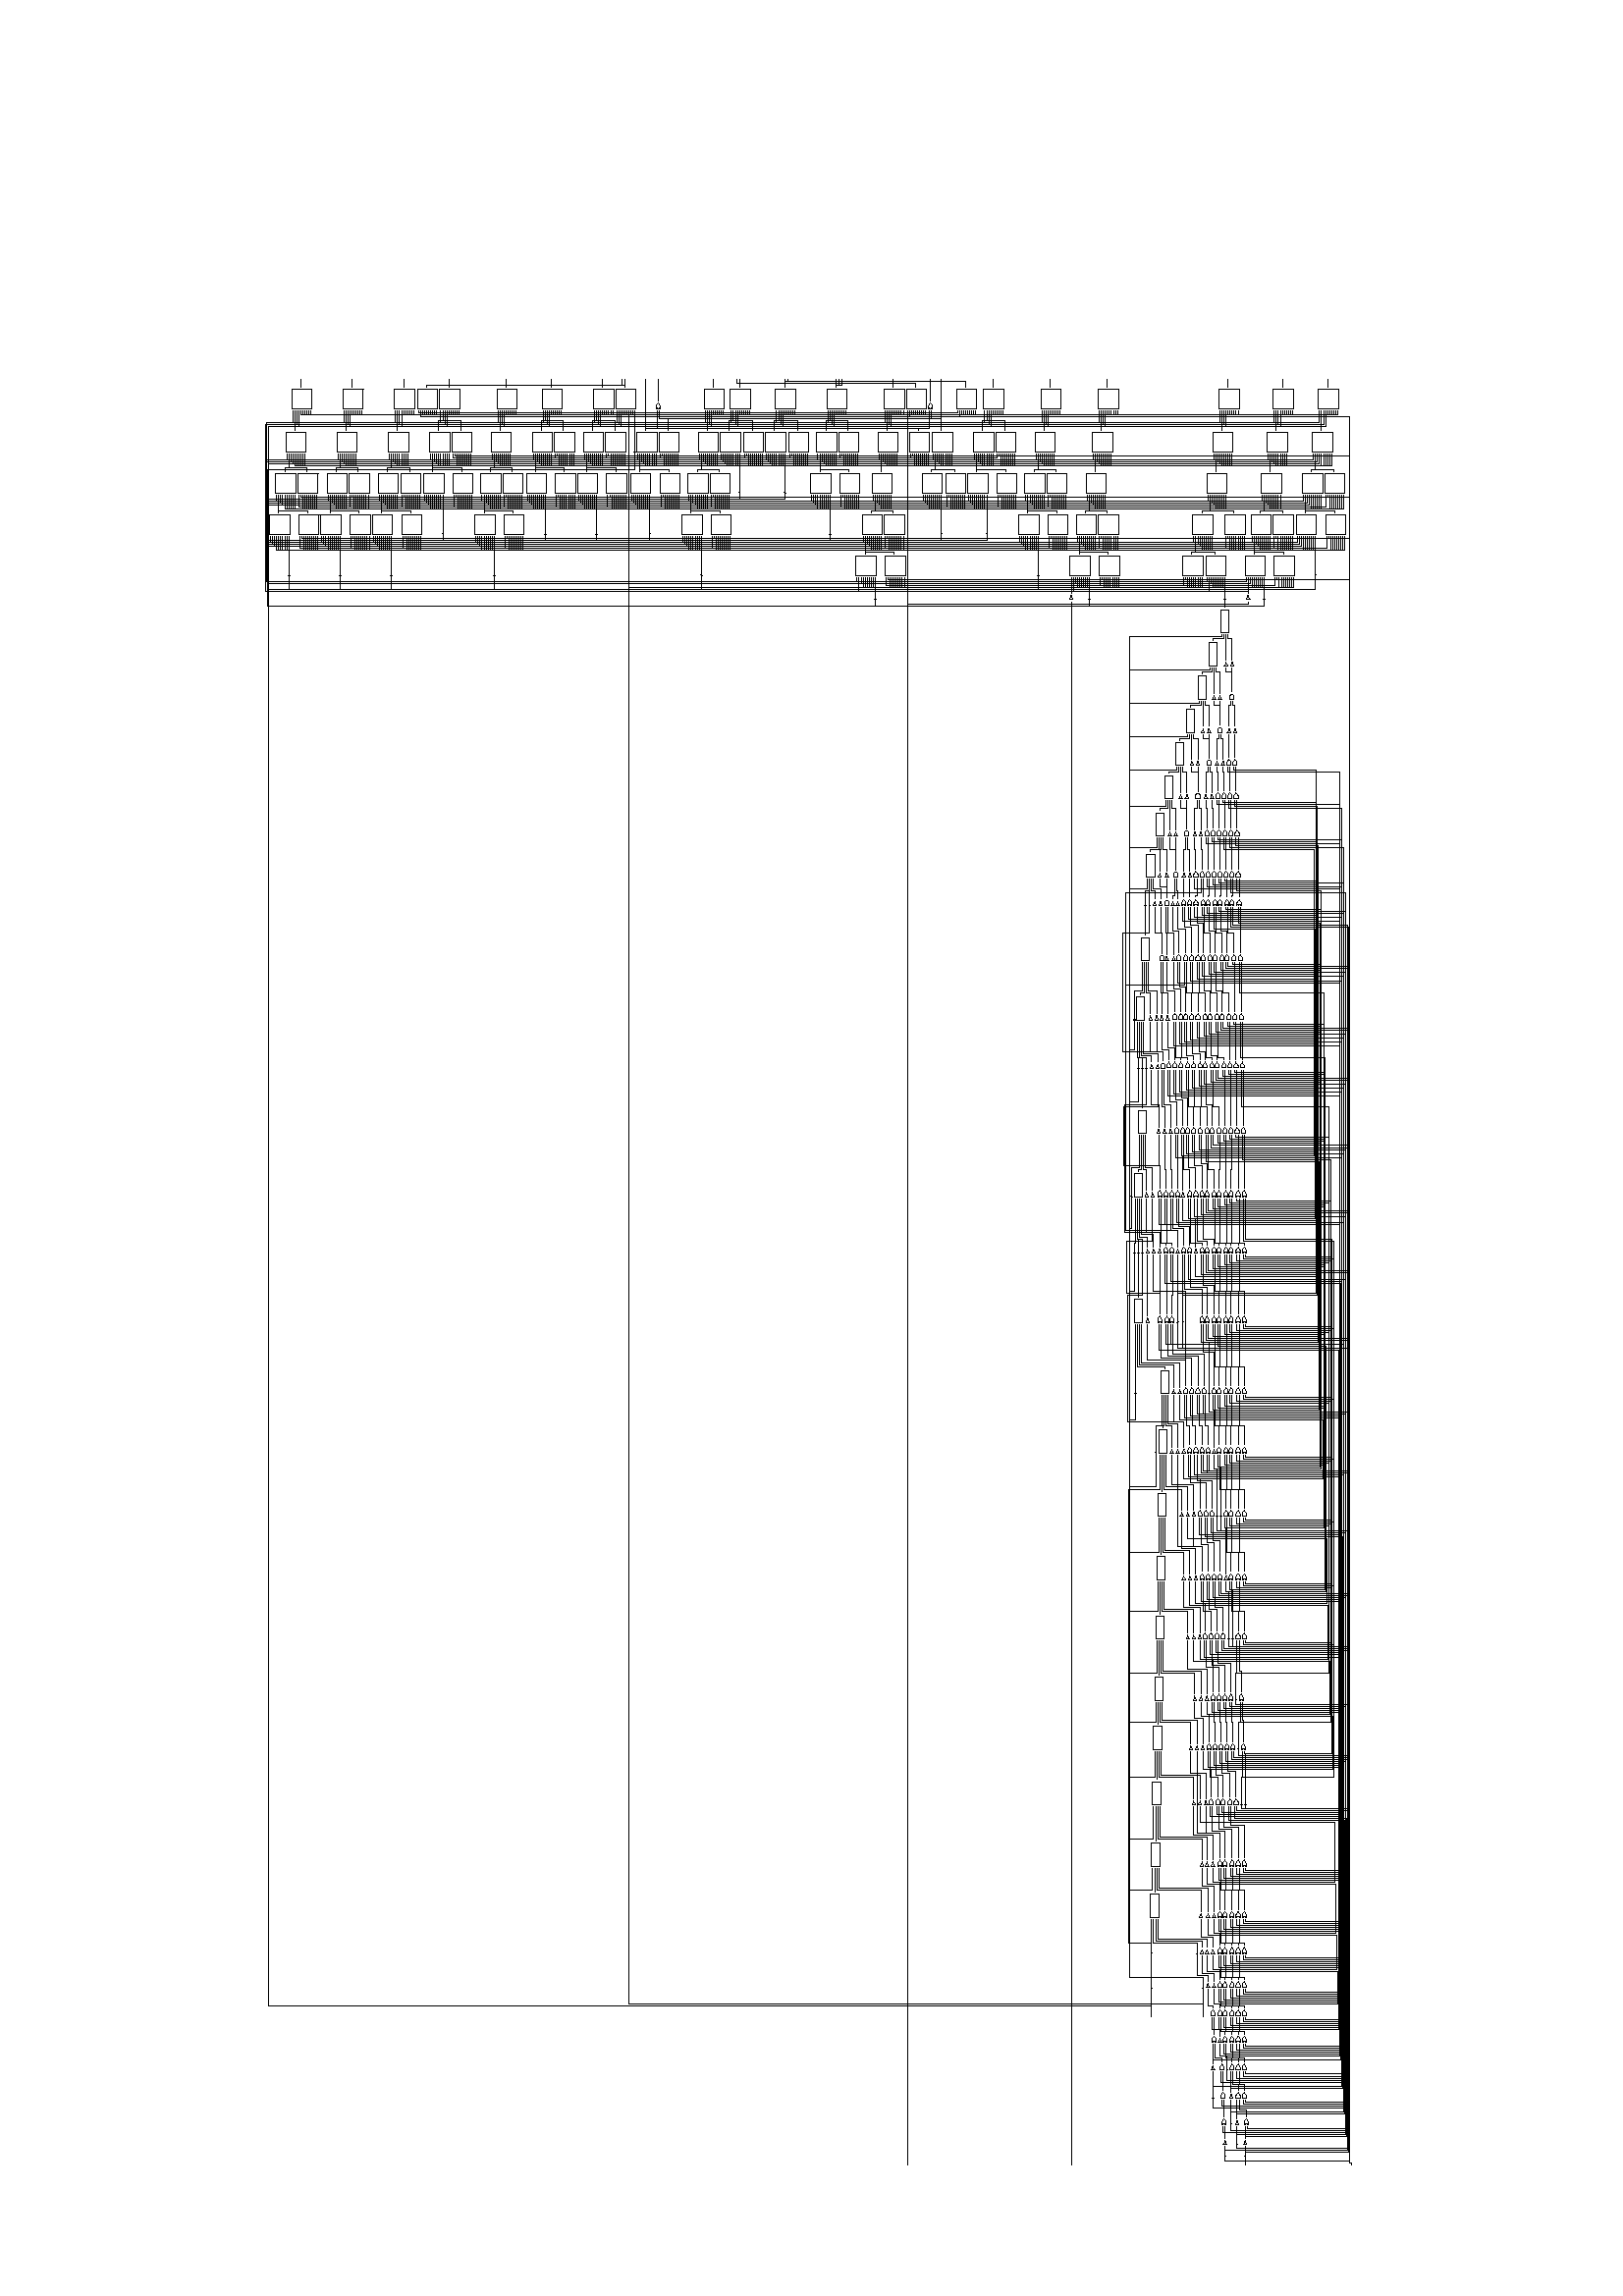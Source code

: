 %!PS-Adobe-1.0
%%BoundingBox: 0 0 612 792
%%Orientation: Landscape
%%Pages: 1
%%DocumentFonts:

%%EndComments
%%BeginProlog
% Prolog copyright 1994-2003 Trolltech. You may copy this prolog in any way
% that is directly related to this document. For other use of this prolog,
% see your licensing agreement for Qt.
/d/def load def/D{bind d}bind d/d2{dup dup}D/B{0 d2}D/W{255 d2}D/ED{exch d}D
/D0{0 ED}D/LT{lineto}D/MT{moveto}D/S{stroke}D/F{setfont}D/SW{setlinewidth}D
/CP{closepath}D/RL{rlineto}D/NP{newpath}D/CM{currentmatrix}D/SM{setmatrix}D
/TR{translate}D/SD{setdash}D/SC{aload pop setrgbcolor}D/CR{currentfile read
pop}D/i{index}D/bs{bitshift}D/scs{setcolorspace}D/DB{dict dup begin}D/DE{end
d}D/ie{ifelse}D/sp{astore pop}D/BSt 0 d/LWi 1 d/PSt 1 d/Cx 0 d/Cy 0 d/WFi
false d/OMo false d/BCol[1 1 1]d/PCol[0 0 0]d/BkCol[1 1 1]d/BDArr[0.94 0.88
0.63 0.50 0.37 0.12 0.06]d/defM matrix d/nS 0 d/GPS{PSt 1 ge PSt 5 le and{{
LArr PSt 1 sub 2 mul get}{LArr PSt 2 mul 1 sub get}ie}{[]}ie}D/QS{PSt 0 ne{
gsave LWi SW true GPS 0 SD S OMo PSt 1 ne and{BkCol SC false GPS dup 0 get
SD S}if grestore}if}D/r28{{CR dup 32 gt{exit}if pop}loop 3{CR}repeat 0 4{7
bs exch dup 128 gt{84 sub}if 42 sub 127 and add}repeat}D/rA 0 d/rL 0 d/rB{rL
0 eq{/rA r28 d/rL 28 d}if dup rL gt{rA exch rL sub rL exch/rA 0 d/rL 0 d rB
exch bs add}{dup rA 16#fffffff 3 -1 roll bs not and exch dup rL exch sub/rL
ED neg rA exch bs/rA ED}ie}D/uc{/rL 0 d 0{dup 2 i length ge{exit}if 1 rB 1
eq{3 rB dup 3 ge{1 add dup rB 1 i 5 ge{1 i 6 ge{1 i 7 ge{1 i 8 ge{128 add}if
64 add}if 32 add}if 16 add}if 3 add exch pop}if 3 add exch 10 rB 1 add{dup 3
i lt{dup}{2 i}ie 4 i 3 i 3 i sub 2 i getinterval 5 i 4 i 3 -1 roll
putinterval dup 4 -1 roll add 3 1 roll 4 -1 roll exch sub dup 0 eq{exit}if 3
1 roll}loop pop pop}{3 rB 1 add{2 copy 8 rB put 1 add}repeat}ie}loop pop}D
/sl D0/QCIgray D0/QCIcolor D0/QCIindex D0/QCI{/colorimage where{pop false 3
colorimage}{exec/QCIcolor ED/QCIgray QCIcolor length 3 idiv string d 0 1
QCIcolor length 3 idiv 1 sub{/QCIindex ED/x QCIindex 3 mul d QCIgray
QCIindex QCIcolor x get 0.30 mul QCIcolor x 1 add get 0.59 mul QCIcolor x 2
add get 0.11 mul add add cvi put}for QCIgray image}ie}D/di{gsave TR 1 i 1 eq
{false eq{pop true 3 1 roll 4 i 4 i false 4 i 4 i imagemask BkCol SC
imagemask}{pop false 3 1 roll imagemask}ie}{dup false ne{/languagelevel
where{pop languagelevel 3 ge}{false}ie}{false}ie{/ma ED 8 eq{/dc[0 1]d
/DeviceGray}{/dc[0 1 0 1 0 1]d/DeviceRGB}ie scs/im ED/mt ED/h ED/w ED/id 7
DB/ImageType 1 d/Width w d/Height h d/ImageMatrix mt d/DataSource im d
/BitsPerComponent 8 d/Decode dc d DE/md 7 DB/ImageType 1 d/Width w d/Height
h d/ImageMatrix mt d/DataSource ma d/BitsPerComponent 1 d/Decode[0 1]d DE 4
DB/ImageType 3 d/DataDict id d/MaskDict md d/InterleaveType 3 d end image}{
pop 8 4 1 roll 8 eq{image}{QCI}ie}ie}ie grestore}d/BF{gsave BSt 1 eq{BCol SC
WFi{fill}{eofill}ie}if BSt 2 ge BSt 8 le and{BDArr BSt 2 sub get/sc ED BCol{
1. exch sub sc mul 1. exch sub}forall 3 array astore SC WFi{fill}{eofill}ie}
if BSt 9 ge BSt 14 le and{WFi{clip}{eoclip}ie defM SM pathbbox 3 i 3 i TR 4
2 roll 3 2 roll exch sub/h ED sub/w ED OMo{NP 0 0 MT 0 h RL w 0 RL 0 h neg
RL CP BkCol SC fill}if BCol SC 0.3 SW NP BSt 9 eq BSt 11 eq or{0 4 h{dup 0
exch MT w exch LT}for}if BSt 10 eq BSt 11 eq or{0 4 w{dup 0 MT h LT}for}if
BSt 12 eq BSt 14 eq or{w h gt{0 6 w h add{dup 0 MT h sub h LT}for}{0 6 w h
add{dup 0 exch MT w sub w exch LT}for}ie}if BSt 13 eq BSt 14 eq or{w h gt{0
6 w h add{dup h MT h sub 0 LT}for}{0 6 w h add{dup w exch MT w sub 0 exch LT
}for}ie}if S}if BSt 24 eq{}if grestore}D/mat matrix d/ang1 D0/ang2 D0/w D0/h
D0/x D0/y D0/ARC{/ang2 ED/ang1 ED/h ED/w ED/y ED/x ED mat CM pop x w 2 div
add y h 2 div add TR 1 h w div neg scale ang2 0 ge{0 0 w 2 div ang1 ang1
ang2 add arc}{0 0 w 2 div ang1 ang1 ang2 add arcn}ie mat SM}D/C D0/P{NP MT
0.5 0.5 rmoveto 0 -1 RL -1 0 RL 0 1 RL CP fill}D/M{/Cy ED/Cx ED}D/L{NP Cx Cy
MT/Cy ED/Cx ED Cx Cy LT QS}D/DL{NP MT LT QS}D/HL{1 i DL}D/VL{2 i exch DL}D/R
{/h ED/w ED/y ED/x ED NP x y MT 0 h RL w 0 RL 0 h neg RL CP BF QS}D/ACR{/h
ED/w ED/y ED/x ED x y MT 0 h RL w 0 RL 0 h neg RL CP}D/xr D0/yr D0/rx D0/ry
D0/rx2 D0/ry2 D0/RR{/yr ED/xr ED/h ED/w ED/y ED/x ED xr 0 le yr 0 le or{x y
w h R}{xr 100 ge yr 100 ge or{x y w h E}{/rx xr w mul 200 div d/ry yr h mul
200 div d/rx2 rx 2 mul d/ry2 ry 2 mul d NP x rx add y MT x y rx2 ry2 180 -90
x y h add ry2 sub rx2 ry2 270 -90 x w add rx2 sub y h add ry2 sub rx2 ry2 0
-90 x w add rx2 sub y rx2 ry2 90 -90 ARC ARC ARC ARC CP BF QS}ie}ie}D/E{/h
ED/w ED/y ED/x ED mat CM pop x w 2 div add y h 2 div add TR 1 h w div scale
NP 0 0 w 2 div 0 360 arc mat SM BF QS}D/A{16 div exch 16 div exch NP ARC QS}
D/PIE{/ang2 ED/ang1 ED/h ED/w ED/y ED/x ED NP x w 2 div add y h 2 div add MT
x y w h ang1 16 div ang2 16 div ARC CP BF QS}D/CH{16 div exch 16 div exch NP
ARC CP BF QS}D/BZ{curveto QS}D/CRGB{255 div 3 1 roll 255 div 3 1 roll 255
div 3 1 roll}D/BC{CRGB BkCol sp}D/BR{CRGB BCol sp/BSt ED}D/WB{1 W BR}D/NB{0
B BR}D/PE{setlinejoin setlinecap CRGB PCol sp/LWi ED/PSt ED LWi 0 eq{0.25
/LWi ED}if PCol SC}D/P1{1 0 5 2 roll 0 0 PE}D/ST{defM SM concat}D/MF{true
exch true exch{exch pop exch pop dup 0 get dup findfont dup/FontName get 3
-1 roll eq{exit}if}forall exch dup 1 get/fxscale ED 2 get/fslant ED exch
/fencoding ED[fxscale 0 fslant 1 0 0]makefont fencoding false eq{}{dup
maxlength dict begin{1 i/FID ne{def}{pop pop}ifelse}forall/Encoding
fencoding d currentdict end}ie definefont pop}D/MFEmb{findfont dup length
dict begin{1 i/FID ne{d}{pop pop}ifelse}forall/Encoding ED currentdict end
definefont pop}D/DF{findfont/fs 3 -1 roll d[fs 0 0 fs -1 mul 0 0]makefont d}
D/ty 0 d/Y{/ty ED}D/Tl{gsave SW NP 1 i exch MT 1 i 0 RL S grestore}D/XYT{ty
MT/xyshow where{pop pop xyshow}{exch pop 1 i dup length 2 div exch
stringwidth pop 3 -1 roll exch sub exch div exch 0 exch ashow}ie}D/AT{ty MT
1 i dup length 2 div exch stringwidth pop 3 -1 roll exch sub exch div exch 0
exch ashow}D/QI{/C save d pageinit/Cx 0 d/Cy 0 d/OMo false d}D/QP{C restore
showpage}D/SPD{/setpagedevice where{1 DB 3 1 roll d end setpagedevice}{pop
pop}ie}D/SV{BSt LWi PSt Cx Cy WFi OMo BCol PCol BkCol/nS nS 1 add d gsave}D
/RS{nS 0 gt{grestore/BkCol ED/PCol ED/BCol ED/OMo ED/WFi ED/Cy ED/Cx ED/PSt
ED/LWi ED/BSt ED/nS nS 1 sub d}if}D/CLSTART{/clipTmp matrix CM d defM SM NP}
D/CLEND{clip NP clipTmp SM}D/CLO{grestore gsave defM SM}D

/LArr[ [] [] [ 27.778 8.333 ] [ 8.333 27.778 ] [ 8.333 8.333 ] [ 8.333 8.333 ] [ 13.889 8.333 8.333 8.333 ] [ 8.333 13.889 8.333 8.333 ] [ 13.889 8.333 8.333 8.333 8.333 ] [ 8.333 13.889 8.333 8.333 8.333 8.333 ] ] d
/pageinit {
36 23.76 translate
% 191*263 mm (landscape)
 90 rotate 0.36 -0.36 scale/defM matrix CM d } d
%%EndProlog
%%BeginSetup
%%EndSetup
%%Page: 1 1
%%BeginPageSetup
QI
%%EndPageSetup
[0.001 0 0 0.001 60.678 1277.74]ST
B P1
NB
W BC
1.796e+06 -850944 -871424 VL
1.816e+06 -850944 1796096 HL
1.816e+06 -871424 -850944 VL
1.816e+06 -871424 1796096 HL
1.71e+06 -468992 -489472 VL
1.73e+06 -468992 1710080 HL
1.73e+06 -489472 -468992 VL
1.73e+06 -489472 1710080 HL
1.626e+06 -129024 -149504 VL
1.646e+06 -129024 1626112 HL
1.646e+06 -149504 -129024 VL
1.646e+06 -149504 1626112 HL
1.668e+06 -456704 -477184 VL
1.688e+06 -456704 1668096 HL
1.688e+06 -477184 -456704 VL
1.688e+06 -477184 1668096 HL
1.173e+06 -211968 -220160 VL
1.197e+06 -211968 1173504 HL
1.197e+06 -220160 -211968 VL
1.197e+06 -220160 1173504 HL
1.752e+06 -462848 -483328 VL
1.772e+06 -462848 1752064 HL
1.772e+06 -483328 -462848 VL
1.772e+06 -483328 1752064 HL
1.433e+06 -172032 -180224 VL
1.456e+06 -172032 1432576 HL
1.456e+06 -180224 -172032 VL
1.456e+06 -180224 1432576 HL
1.668e+06 -1.0e+06 -1020928 VL
1.688e+06 -1.0e+06 1668096 HL
1.688e+06 -1.021e+06 -1000448 VL
1.688e+06 -1.021e+06 1668096 HL
1.752e+06 -365568 -386048 VL
1.772e+06 -365568 1752064 HL
1.772e+06 -386048 -365568 VL
1.772e+06 -386048 1752064 HL
1.796e+06 -909312 -929792 VL
1.816e+06 -909312 1796096 HL
1.816e+06 -929792 -909312 VL
1.816e+06 -929792 1796096 HL
1.752e+06 -792576 -813056 VL
1.772e+06 -792576 1752064 HL
1.772e+06 -813056 -792576 VL
1.772e+06 -813056 1752064 HL
1.796e+06 -115712 -136192 VL
1.816e+06 -115712 1796096 HL
1.816e+06 -136192 -115712 VL
1.816e+06 -136192 1796096 HL
311296 -196608 -204800 VL
334848 -196608 311296 HL
334848 -204800 -196608 VL
334848 -204800 311296 HL
1.796e+06 -1.008e+06 -1028096 VL
1.816e+06 -1.008e+06 1796096 HL
1.816e+06 -1.028e+06 -1007616 VL
1.816e+06 -1.028e+06 1796096 HL
1.71e+06 -250880 -271360 VL
1.73e+06 -250880 1710080 HL
1.73e+06 -271360 -250880 VL
1.73e+06 -271360 1710080 HL
1.626e+06 -485376 -505856 VL
1.646e+06 -485376 1626112 HL
1.646e+06 -505856 -485376 VL
1.646e+06 -505856 1626112 HL
1.668e+06 -238592 -259072 VL
1.688e+06 -238592 1668096 HL
1.688e+06 -259072 -238592 VL
1.688e+06 -259072 1668096 HL
1.752e+06 -244736 -265216 VL
1.772e+06 -244736 1752064 HL
1.772e+06 -265216 -244736 VL
1.772e+06 -265216 1752064 HL
1.668e+06 -632832 -653312 VL
1.688e+06 -632832 1668096 HL
1.688e+06 -653312 -632832 VL
1.688e+06 -653312 1668096 HL
1.058e+06 -209920 -218112 VL
1.081e+06 -209920 1057792 HL
1.081e+06 -218112 -209920 VL
1.081e+06 -218112 1057792 HL
1.752e+06 -919552 -940032 VL
1.772e+06 -919552 1752064 HL
1.772e+06 -940032 -919552 VL
1.772e+06 -940032 1752064 HL
1.399e+06 -183296 -191488 VL
1.422e+06 -183296 1398784 HL
1.422e+06 -191488 -183296 VL
1.422e+06 -191488 1398784 HL
1.752e+06 -961536 -982016 VL
1.772e+06 -961536 1752064 HL
1.772e+06 -982016 -961536 VL
1.772e+06 -982016 1752064 HL
1.752e+06 -740352 -760832 VL
1.772e+06 -740352 1752064 HL
1.772e+06 -760832 -740352 VL
1.772e+06 -760832 1752064 HL
1.796e+06 -456704 -477184 VL
1.816e+06 -456704 1796096 HL
1.816e+06 -477184 -456704 VL
1.816e+06 -477184 1796096 HL
259072 -197632 -205824 VL
282624 -197632 259072 HL
282624 -205824 -197632 VL
282624 -205824 259072 HL
1.796e+06 -640000 -660480 VL
1.816e+06 -640000 1796096 HL
1.816e+06 -660480 -640000 VL
1.816e+06 -660480 1796096 HL
1.796e+06 -804864 -825344 VL
1.816e+06 -804864 1796096 HL
1.816e+06 -825344 -804864 VL
1.816e+06 -825344 1796096 HL
1.668e+06 -289792 -310272 VL
1.688e+06 -289792 1668096 HL
1.688e+06 -310272 -289792 VL
1.688e+06 -310272 1668096 HL
1.796e+06 -434176 -454656 VL
1.816e+06 -434176 1796096 HL
1.816e+06 -454656 -434176 VL
1.816e+06 -454656 1796096 HL
1.796e+06 -955392 -975872 VL
1.816e+06 -955392 1796096 HL
1.816e+06 -975872 -955392 VL
1.816e+06 -975872 1796096 HL
1.71e+06 -971776 -992256 VL
1.73e+06 -971776 1710080 HL
1.73e+06 -992256 -971776 VL
1.73e+06 -992256 1710080 HL
1.71e+06 -72703.5 -93184 VL
1.73e+06 -72703.5 1710080 HL
1.73e+06 -93183.5 -72704 VL
1.73e+06 -93183.5 1710080 HL
993280 -214016 -222208 VL
1.017e+06 -214016 993280 HL
1.017e+06 -222208 -214016 VL
1.017e+06 -222208 993280 HL
1.361e+06 -192512 -200704 VL
1.384e+06 -192512 1360896 HL
1.384e+06 -200704 -192512 VL
1.384e+06 -200704 1360896 HL
1.752e+06 -502784 -523264 VL
1.772e+06 -502784 1752064 HL
1.772e+06 -523264 -502784 VL
1.772e+06 -523264 1752064 HL
1.71e+06 -30719.5 -51200 VL
1.73e+06 -30719.5 1710080 HL
1.73e+06 -51199.5 -30720 VL
1.73e+06 -51199.5 1710080 HL
1.796e+06 -296960 -317440 VL
1.816e+06 -296960 1796096 HL
1.816e+06 -317440 -296960 VL
1.816e+06 -317440 1796096 HL
1.796e+06 -752640 -773120 VL
1.816e+06 -752640 1796096 HL
1.816e+06 -773120 -752640 VL
1.816e+06 -773120 1796096 HL
1.668e+06 -7167.5 -27648 VL
1.688e+06 -7167.5 1668096 HL
1.688e+06 -27647.5 -7168 VL
1.688e+06 -27647.5 1668096 HL
1.796e+06 -382976 -403456 VL
1.816e+06 -382976 1796096 HL
1.816e+06 -403456 -382976 VL
1.816e+06 -403456 1796096 HL
1.752e+06 -66559.5 -87040 VL
1.772e+06 -66559.5 1752064 HL
1.772e+06 -87039.5 -66560 VL
1.772e+06 -87039.5 1752064 HL
1.668e+06 -82943.5 -103424 VL
1.688e+06 -82943.5 1668096 HL
1.688e+06 -103424 -82944 VL
1.688e+06 -103424 1668096 HL
1.71e+06 -1.076e+06 -1096704 VL
1.73e+06 -1.076e+06 1710080 HL
1.73e+06 -1.097e+06 -1076224 VL
1.73e+06 -1.097e+06 1710080 HL
1.752e+06 -343040 -363520 VL
1.772e+06 -343040 1752064 HL
1.772e+06 -363520 -343040 VL
1.772e+06 -363520 1752064 HL
865280 -214016 -222208 VL
888832 -214016 865280 HL
888832 -222208 -214016 VL
888832 -222208 865280 HL
1.319e+06 -201728 -209920 VL
1.342e+06 -201728 1318912 HL
1.342e+06 -209920 -201728 VL
1.342e+06 -209920 1318912 HL
1.668e+06 -142336 -162816 VL
1.688e+06 -142336 1668096 HL
1.688e+06 -162816 -142336 VL
1.688e+06 -162816 1668096 HL
1.796e+06 -14335.5 -34816 VL
1.816e+06 -14335.5 1796096 HL
1.816e+06 -34815.5 -14336 VL
1.816e+06 -34815.5 1796096 HL
1.796e+06 -515072 -535552 VL
1.816e+06 -515072 1796096 HL
1.816e+06 -535552 -515072 VL
1.816e+06 -535552 1796096 HL
1.626e+06 -152576 -173056 VL
1.646e+06 -152576 1626112 HL
1.646e+06 -173056 -152576 VL
1.646e+06 -173056 1626112 HL
1.796e+06 -730112 -750592 VL
1.816e+06 -730112 1796096 HL
1.816e+06 -750592 -730112 VL
1.816e+06 -750592 1796096 HL
1.752e+06 -1.066e+06 -1086464 VL
1.772e+06 -1.066e+06 1752064 HL
1.772e+06 -1.086e+06 -1065984 VL
1.772e+06 -1.086e+06 1752064 HL
1.71e+06 -1.054e+06 -1074176 VL
1.73e+06 -1.054e+06 1710080 HL
1.73e+06 -1.074e+06 -1053696 VL
1.73e+06 -1.074e+06 1710080 HL
1.71e+06 -867328 -887808 VL
1.73e+06 -867328 1710080 HL
1.73e+06 -887808 -867328 VL
1.73e+06 -887808 1710080 HL
1.71e+06 -394240 -414720 VL
1.73e+06 -394240 1710080 HL
1.73e+06 -414720 -394240 VL
1.73e+06 -414720 1710080 HL
1.752e+06 -897024 -917504 VL
1.772e+06 -897024 1752064 HL
1.772e+06 -917504 -897024 VL
1.772e+06 -917504 1752064 HL
1.668e+06 -479232 -499712 VL
1.688e+06 -479232 1668096 HL
1.688e+06 -499712 -479232 VL
1.688e+06 -499712 1668096 HL
792576 -187392 -195584 VL
816128 -187392 792576 HL
816128 -195584 -187392 VL
816128 -195584 792576 HL
1.626e+06 -455680 -476160 VL
1.646e+06 -455680 1626112 HL
1.646e+06 -476160 -455680 VL
1.646e+06 -476160 1626112 HL
1.626e+06 -267264 -287744 VL
1.646e+06 -267264 1626112 HL
1.646e+06 -287744 -267264 VL
1.646e+06 -287744 1626112 HL
1.752e+06 -857088 -877568 VL
1.772e+06 -857088 1752064 HL
1.772e+06 -877568 -857088 VL
1.772e+06 -877568 1752064 HL
1.71e+06 -844800 -865280 VL
1.73e+06 -844800 1710080 HL
1.73e+06 -865280 -844800 VL
1.73e+06 -865280 1710080 HL
1.71e+06 -1.024e+06 -1044480 VL
1.73e+06 -1.024e+06 1710080 HL
1.73e+06 -1.044e+06 -1024000 VL
1.73e+06 -1.044e+06 1710080 HL
1.71e+06 -685056 -705536 VL
1.73e+06 -685056 1710080 HL
1.73e+06 -705536 -685056 VL
1.73e+06 -705536 1710080 HL
1.71e+06 -949248 -969728 VL
1.73e+06 -949248 1710080 HL
1.73e+06 -969728 -949248 VL
1.73e+06 -969728 1710080 HL
1.668e+06 -261120 -281600 VL
1.688e+06 -261120 1668096 HL
1.688e+06 -281600 -261120 VL
1.688e+06 -281600 1668096 HL
732160 -189440 -197632 VL
755712 -189440 732160 HL
755712 -197632 -189440 VL
755712 -197632 732160 HL
1.796e+06 -931840 -952320 VL
1.816e+06 -931840 1796096 HL
1.816e+06 -952320 -931840 VL
1.816e+06 -952320 1796096 HL
1.752e+06 -623616 -644096 VL
1.772e+06 -623616 1752064 HL
1.772e+06 -644096 -623616 VL
1.772e+06 -644096 1752064 HL
1.752e+06 -1.014e+06 -1034240 VL
1.772e+06 -1.014e+06 1752064 HL
1.772e+06 -1.034e+06 -1013760 VL
1.772e+06 -1.034e+06 1752064 HL
1.668e+06 -60415.5 -80896 VL
1.688e+06 -60415.5 1668096 HL
1.688e+06 -80895.5 -60416 VL
1.688e+06 -80895.5 1668096 HL
1.71e+06 -656384 -676864 VL
1.73e+06 -656384 1710080 HL
1.73e+06 -676864 -656384 VL
1.73e+06 -676864 1710080 HL
1.71e+06 -791552 -812032 VL
1.73e+06 -791552 1710080 HL
1.73e+06 -812032 -791552 VL
1.73e+06 -812032 1710080 HL
1.71e+06 -531456 -551936 VL
1.73e+06 -531456 1710080 HL
1.73e+06 -551936 -531456 VL
1.73e+06 -551936 1710080 HL
1.796e+06 -613376 -633856 VL
1.816e+06 -613376 1796096 HL
1.816e+06 -633856 -613376 VL
1.816e+06 -633856 1796096 HL
667648 -190464 -198656 VL
691200 -190464 667648 HL
691200 -198656 -190464 VL
691200 -198656 667648 HL
1.626e+06 -237568 -258048 VL
1.646e+06 -237568 1626112 HL
1.646e+06 -258048 -237568 VL
1.646e+06 -258048 1626112 HL
1.752e+06 -577536 -598016 VL
1.772e+06 -577536 1752064 HL
1.772e+06 -598016 -577536 VL
1.772e+06 -598016 1752064 HL
1.752e+06 -646144 -666624 VL
1.772e+06 -646144 1752064 HL
1.772e+06 -666624 -646144 VL
1.772e+06 -666624 1752064 HL
1.668e+06 -1.082e+06 -1102848 VL
1.688e+06 -1.082e+06 1668096 HL
1.688e+06 -1.103e+06 -1082368 VL
1.688e+06 -1.103e+06 1668096 HL
1.71e+06 -313344 -333824 VL
1.73e+06 -313344 1710080 HL
1.73e+06 -333824 -313344 VL
1.73e+06 -333824 1710080 HL
1.71e+06 -739328 -759808 VL
1.73e+06 -739328 1710080 HL
1.73e+06 -759808 -739328 VL
1.73e+06 -759808 1710080 HL
1.71e+06 -371712 -392192 VL
1.73e+06 -371712 1710080 HL
1.73e+06 -392192 -371712 VL
1.73e+06 -392192 1710080 HL
1.796e+06 -567296 -587776 VL
1.816e+06 -567296 1796096 HL
1.816e+06 -587776 -567296 VL
1.816e+06 -587776 1796096 HL
1.752e+06 -600064 -620544 VL
1.772e+06 -600064 1752064 HL
1.772e+06 -620544 -600064 VL
1.772e+06 -620544 1752064 HL
603136 -191488 -199680 VL
626688 -191488 603136 HL
626688 -199680 -191488 VL
626688 -199680 603136 HL
1.71e+06 -417792 -438272 VL
1.73e+06 -417792 1710080 HL
1.73e+06 -438272 -417792 VL
1.73e+06 -438272 1710080 HL
1.668e+06 -873472 -893952 VL
1.688e+06 -873472 1668096 HL
1.688e+06 -893952 -873472 VL
1.688e+06 -893952 1668096 HL
1.71e+06 -1.001e+06 -1021952 VL
1.73e+06 -1.001e+06 1710080 HL
1.73e+06 -1.022e+06 -1001472 VL
1.73e+06 -1.022e+06 1710080 HL
1.71e+06 -501760 -522240 VL
1.73e+06 -501760 1710080 HL
1.73e+06 -522240 -501760 VL
1.73e+06 -522240 1710080 HL
1.71e+06 -925696 -946176 VL
1.73e+06 -925696 1710080 HL
1.73e+06 -946176 -925696 VL
1.73e+06 -946176 1710080 HL
1.752e+06 -407552 -428032 VL
1.772e+06 -407552 1752064 HL
1.772e+06 -428032 -407552 VL
1.772e+06 -428032 1752064 HL
1.568e+06 -125952 -134144 VL
1.591e+06 -125952 1567744 HL
1.591e+06 -134144 -125952 VL
1.591e+06 -134144 1567744 HL
1.752e+06 -553984 -574464 VL
1.772e+06 -553984 1752064 HL
1.772e+06 -574464 -553984 VL
1.772e+06 -574464 1752064 HL
1.71e+06 -714752 -735232 VL
1.73e+06 -714752 1710080 HL
1.73e+06 -735232 -714752 VL
1.73e+06 -735232 1710080 HL
542720 -192512 -200704 VL
566272 -192512 542720 HL
566272 -200704 -192512 VL
566272 -200704 542720 HL
1.668e+06 -1.03e+06 -1050624 VL
1.688e+06 -1.03e+06 1668096 HL
1.688e+06 -1.051e+06 -1030144 VL
1.688e+06 -1.051e+06 1668096 HL
1.71e+06 -633856 -654336 VL
1.73e+06 -633856 1710080 HL
1.73e+06 -654336 -633856 VL
1.73e+06 -654336 1710080 HL
1.71e+06 -342016 -362496 VL
1.73e+06 -342016 1710080 HL
1.73e+06 -362496 -342016 VL
1.73e+06 -362496 1710080 HL
1.668e+06 -977920 -998400 VL
1.688e+06 -977920 1668096 HL
1.688e+06 -998400 -977920 VL
1.688e+06 -998400 1668096 HL
1.752e+06 -708608 -729088 VL
1.772e+06 -708608 1752064 HL
1.772e+06 -729088 -708608 VL
1.772e+06 -729088 1752064 HL
1.534e+06 -138240 -146432 VL
1.558e+06 -138240 1533952 HL
1.558e+06 -146432 -138240 VL
1.558e+06 -146432 1533952 HL
1.796e+06 -238592 -259072 VL
1.816e+06 -238592 1796096 HL
1.816e+06 -259072 -238592 VL
1.816e+06 -259072 1796096 HL
1.71e+06 -821248 -841728 VL
1.73e+06 -821248 1710080 HL
1.73e+06 -841728 -821248 VL
1.73e+06 -841728 1710080 HL
1.752e+06 -303104 -323584 VL
1.772e+06 -303104 1752064 HL
1.772e+06 -323584 -303104 VL
1.772e+06 -323584 1752064 HL
1.668e+06 -662528 -683008 VL
1.688e+06 -662528 1668096 HL
1.688e+06 -683008 -662528 VL
1.688e+06 -683008 1668096 HL
1.71e+06 -290816 -311296 VL
1.73e+06 -290816 1710080 HL
1.73e+06 -311296 -290816 VL
1.73e+06 -311296 1710080 HL
480256 -193536 -201728 VL
503808 -193536 480256 HL
503808 -201728 -193536 VL
503808 -201728 480256 HL
1.71e+06 -896000 -916480 VL
1.73e+06 -896000 1710080 HL
1.73e+06 -916480 -896000 VL
1.73e+06 -916480 1710080 HL
1.626e+06 -89087.5 -109568 VL
1.646e+06 -89087.5 1626112 HL
1.646e+06 -109568 -89088 VL
1.646e+06 -109568 1626112 HL
1.752e+06 -815104 -835584 VL
1.772e+06 -815104 1752064 HL
1.772e+06 -835584 -815104 VL
1.772e+06 -835584 1752064 HL
1.796e+06 -60415.5 -80896 VL
1.816e+06 -60415.5 1796096 HL
1.816e+06 -80895.5 -60416 VL
1.816e+06 -80895.5 1796096 HL
1.5e+06 -149504 -157696 VL
1.524e+06 -149504 1500160 HL
1.524e+06 -157696 -149504 VL
1.524e+06 -157696 1500160 HL
1.71e+06 -769024 -789504 VL
1.73e+06 -769024 1710080 HL
1.73e+06 -789504 -769024 VL
1.73e+06 -789504 1710080 HL
1.752e+06 -20479.5 -40960 VL
1.772e+06 -20479.5 1752064 HL
1.772e+06 -40959.5 -20480 VL
1.772e+06 -40959.5 1752064 HL
1.668e+06 -319488 -339968 VL
1.688e+06 -319488 1668096 HL
1.688e+06 -339968 -319488 VL
1.688e+06 -339968 1668096 HL
1.71e+06 -8191.5 -28672 VL
1.73e+06 -8191.5 1710080 HL
1.73e+06 -28671.5 -8192 VL
1.73e+06 -28671.5 1710080 HL
1.668e+06 -948224 -968704 VL
1.688e+06 -948224 1668096 HL
1.688e+06 -968704 -948224 VL
1.688e+06 -968704 1668096 HL
1.668e+06 -1.053e+06 -1073152 VL
1.688e+06 -1.053e+06 1668096 HL
1.688e+06 -1.073e+06 -1052672 VL
1.688e+06 -1.073e+06 1668096 HL
1.752e+06 -762880 -783360 VL
1.772e+06 -762880 1752064 HL
1.772e+06 -783360 -762880 VL
1.772e+06 -783360 1752064 HL
430080 -194560 -202752 VL
453632 -194560 430080 HL
453632 -202752 -194560 VL
453632 -202752 430080 HL
1.752e+06 -686080 -706560 VL
1.772e+06 -686080 1752064 HL
1.772e+06 -706560 -686080 VL
1.772e+06 -706560 1752064 HL
1.796e+06 -1.06e+06 -1080320 VL
1.816e+06 -1.06e+06 1796096 HL
1.816e+06 -1.08e+06 -1059840 VL
1.816e+06 -1.08e+06 1796096 HL
1.71e+06 -128000 -148480 VL
1.73e+06 -128000 1710080 HL
1.73e+06 -148480 -128000 VL
1.73e+06 -148480 1710080 HL
1.234e+06 -206848 -215040 VL
1.257e+06 -206848 1233920 HL
1.257e+06 -215040 -206848 VL
1.257e+06 -215040 1233920 HL
1.466e+06 -160768 -168960 VL
1.49e+06 -160768 1466368 HL
1.49e+06 -168960 -160768 VL
1.49e+06 -168960 1466368 HL
1.668e+06 -36863.5 -57344 VL
1.688e+06 -36863.5 1668096 HL
1.688e+06 -57343.5 -36864 VL
1.688e+06 -57343.5 1668096 HL
1.668e+06 -109568 -130048 VL
1.688e+06 -109568 1668096 HL
1.688e+06 -130048 -109568 VL
1.688e+06 -130048 1668096 HL
1.752e+06 -121856 -142336 VL
1.772e+06 -121856 1752064 HL
1.772e+06 -142336 -121856 VL
1.772e+06 -142336 1752064 HL
1.626e+06 -59391.5 -79872 VL
1.646e+06 -59391.5 1626112 HL
1.646e+06 -79871.5 -59392 VL
1.646e+06 -79871.5 1626112 HL
1.668e+06 -843776 -864256 VL
1.688e+06 -843776 1668096 HL
1.688e+06 -864256 -843776 VL
1.688e+06 -864256 1668096 HL
1.752e+06 -525312 -545792 VL
1.772e+06 -525312 1752064 HL
1.772e+06 -545792 -525312 VL
1.772e+06 -545792 1752064 HL
1.796e+06 -355328 -375808 VL
1.816e+06 -355328 1796096 HL
1.816e+06 -375808 -355328 VL
1.816e+06 -375808 1796096 HL
1.752e+06 -431104 -451584 VL
1.772e+06 -431104 1752064 HL
1.772e+06 -451584 -431104 VL
1.772e+06 -451584 1752064 HL
373760 -195584 -203776 VL
397312 -195584 373760 HL
397312 -203776 -195584 VL
397312 -203776 373760 HL
B P1
NB
482378 -125952 480256 HL
482378 -121856 480256 HL
480676 -124928 480256 HL
480676 -122880 480256 HL
486400 -123904 485924 HL
472613 -128000 8192 8192 -480 960 A
478282 -125952 8192 8192 480 960 A
478282 -130048 8192 8192 -1440 960 A
734282 -161792 732160 HL
734282 -157696 732160 HL
732580 -160768 732160 HL
732580 -158720 732160 HL
738304 -159744 737828 HL
724517 -163840 8192 8192 -480 960 A
730186 -161792 8192 8192 480 960 A
730186 -165888 8192 8192 -1440 960 A
938058 -186368 935936 HL
938058 -182272 935936 HL
936356 -185344 935936 HL
936356 -183296 935936 HL
942080 -184320 941604 HL
928293 -188416 8192 8192 -480 960 A
933962 -186368 8192 8192 480 960 A
933962 -190464 8192 8192 -1440 960 A
1.321e+06 -143360 1318912 HL
1.321e+06 -139264 1318912 HL
1.319e+06 -142336 1318912 HL
1.319e+06 -140288 1318912 HL
1.325e+06 -141312 1324580 HL
1.311e+06 -145408 8192 8192 -480 960 A
1.317e+06 -143360 8192 8192 480 960 A
1.317e+06 -147456 8192 8192 -1440 960 A
1.436e+06 -163840 1.433e+06 -165632 DL
1.433e+06 -162048 1.436e+06 -163840 DL
1.433e+06 -165632 -162048 VL
1.437e+06 -163840 1435679 HL
482378 -132096 480256 HL
482378 -128000 480256 HL
480676 -131072 480256 HL
480676 -129024 480256 HL
486400 -130048 485924 HL
472613 -134144 8192 8192 -480 960 A
478282 -132096 8192 8192 480 960 A
478282 -136192 8192 8192 -1440 960 A
995402 -118784 993280 HL
995402 -114688 993280 HL
993700 -117760 993280 HL
993700 -115712 993280 HL
999424 -116736 998948 HL
985637 -120832 8192 8192 -480 960 A
991306 -118784 8192 8192 480 960 A
991306 -122880 8192 8192 -1440 960 A
261194 -118784 259072 HL
261194 -114688 259072 HL
259492 -117760 259072 HL
259492 -115712 259072 HL
265216 -116736 264740 HL
251429 -120832 8192 8192 -480 960 A
257098 -118784 8192 8192 480 960 A
257098 -122880 8192 8192 -1440 960 A
1.321e+06 -124928 1318912 HL
1.321e+06 -120832 1318912 HL
1.319e+06 -123904 1318912 HL
1.319e+06 -121856 1318912 HL
1.325e+06 -122880 1324580 HL
1.311e+06 -126976 8192 8192 -480 960 A
1.317e+06 -124928 8192 8192 480 960 A
1.317e+06 -129024 8192 8192 -1440 960 A
1.292e+06 -117760 1290240 HL
1.292e+06 -113664 1290240 HL
1.291e+06 -116736 1290240 HL
1.291e+06 -114688 1290240 HL
1.296e+06 -115712 1295908 HL
1.283e+06 -119808 8192 8192 -480 960 A
1.288e+06 -117760 8192 8192 480 960 A
1.288e+06 -121856 8192 8192 -1440 960 A
225312 -153600 222208 -155392 DL
222208 -151808 225312 -153600 DL
222208 -155392 -151808 VL
226304 -153600 225311 HL
105546 -124928 103424 HL
105546 -120832 103424 HL
103844 -123904 103424 HL
103844 -121856 103424 HL
109568 -122880 109092 HL
95781 -126976 8192 8192 -480 960 A
101450 -124928 8192 8192 480 960 A
101450 -129024 8192 8192 -1440 960 A
669770 -151552 667648 HL
669770 -147456 667648 HL
668068 -150528 667648 HL
668068 -148480 667648 HL
673792 -149504 673316 HL
660005 -153600 8192 8192 -480 960 A
665674 -151552 8192 8192 480 960 A
665674 -155648 8192 8192 -1440 960 A
735264 -172032 732160 -173824 DL
732160 -170240 735264 -172032 DL
732160 -173824 -170240 VL
736256 -172032 736083 HL
735264 -172441 818 818 E
1.06e+06 -163840 1057792 HL
1.06e+06 -159744 1057792 HL
1.058e+06 -162816 1057792 HL
1.058e+06 -160768 1057792 HL
1.064e+06 -161792 1063460 HL
1.05e+06 -165888 8192 8192 -480 960 A
1.056e+06 -163840 8192 8192 480 960 A
1.056e+06 -167936 8192 8192 -1440 960 A
1.363e+06 -132096 1360896 HL
1.363e+06 -128000 1360896 HL
1.361e+06 -131072 1360896 HL
1.361e+06 -129024 1360896 HL
1.367e+06 -130048 1366564 HL
1.353e+06 -134144 8192 8192 -480 960 A
1.359e+06 -132096 8192 8192 480 960 A
1.359e+06 -136192 8192 8192 -1440 960 A
160842 -112640 158720 HL
160842 -108544 158720 HL
159140 -111616 158720 HL
159140 -109568 158720 HL
164864 -110592 164388 HL
151077 -114688 8192 8192 -480 960 A
156746 -112640 8192 8192 480 960 A
156746 -116736 8192 8192 -1440 960 A
375882 -134144 373760 HL
375882 -130048 373760 HL
374180 -133120 373760 HL
374180 -131072 373760 HL
379904 -132096 379428 HL
366117 -136192 8192 8192 -480 960 A
371786 -134144 8192 8192 480 960 A
371786 -138240 8192 8192 -1440 960 A
1.364e+06 -186368 1.361e+06 -188160 DL
1.361e+06 -184576 1.364e+06 -186368 DL
1.361e+06 -188160 -184576 VL
1.365e+06 -186368 1363999 HL
867402 -150528 865280 HL
867402 -146432 865280 HL
865700 -149504 865280 HL
865700 -147456 865280 HL
871424 -148480 870948 HL
857637 -152576 8192 8192 -480 960 A
863306 -150528 8192 8192 480 960 A
863306 -154624 8192 8192 -1440 960 A
734282 -131072 732160 HL
734282 -126976 732160 HL
732580 -130048 732160 HL
732580 -128000 732160 HL
738304 -129024 737828 HL
724517 -133120 8192 8192 -480 960 A
730186 -131072 8192 8192 480 960 A
730186 -135168 8192 8192 -1440 960 A
1.292e+06 -161792 1290240 HL
1.292e+06 -157696 1290240 HL
1.291e+06 -160768 1290240 HL
1.291e+06 -158720 1290240 HL
1.296e+06 -159744 1295908 HL
1.283e+06 -163840 8192 8192 -480 960 A
1.288e+06 -161792 8192 8192 480 960 A
1.288e+06 -165888 8192 8192 -1440 960 A
1.126e+06 -177152 1124352 HL
1.126e+06 -173056 1124352 HL
1.125e+06 -176128 1124352 HL
1.125e+06 -174080 1124352 HL
1.131e+06 -175104 1130020 HL
1.117e+06 -179200 8192 8192 -480 960 A
1.122e+06 -177152 8192 8192 480 960 A
1.122e+06 -181248 8192 8192 -1440 960 A
1.293e+06 -183296 1.29e+06 -185088 DL
1.29e+06 -181504 1.293e+06 -183296 DL
1.29e+06 -185088 -181504 VL
1.294e+06 -183296 1294163 HL
1.293e+06 -183705 818 818 E
1.292e+06 -154624 1290240 HL
1.292e+06 -150528 1290240 HL
1.291e+06 -153600 1290240 HL
1.291e+06 -151552 1290240 HL
1.296e+06 -152576 1295908 HL
1.283e+06 -156672 8192 8192 -480 960 A
1.288e+06 -154624 8192 8192 480 960 A
1.288e+06 -158720 8192 8192 -1440 960 A
995402 -125952 993280 HL
995402 -121856 993280 HL
993700 -124928 993280 HL
993700 -122880 993280 HL
999424 -123904 998948 HL
985637 -128000 8192 8192 -480 960 A
991306 -125952 8192 8192 480 960 A
991306 -130048 8192 8192 -1440 960 A
1.469e+06 -125952 1.466e+06 -127744 DL
1.466e+06 -124160 1.469e+06 -125952 DL
1.466e+06 -127744 -124160 VL
1.47e+06 -125952 1470291 HL
1.469e+06 -126361 818 818 E
1.293e+06 -191488 1290240 HL
1.293e+06 -187392 1290240 HL
1.29e+06 -191488 -187392 VL
1.291e+06 -191488 4096 4096 -1440 2880 A
51231.5 -117760 48128.5 -119552 DL
48128.5 -115968 51231.5 -117760 DL
48128.5 -119552 -115968 VL
52224.5 -117760 52051 HL
51232 -118169 818 818 E
669770 -131072 667648 HL
669770 -126976 667648 HL
668068 -130048 667648 HL
668068 -128000 667648 HL
673792 -129024 673316 HL
660005 -133120 8192 8192 -480 960 A
665674 -131072 8192 8192 480 960 A
665674 -135168 8192 8192 -1440 960 A
262176 -147456 259072 -149248 DL
259072 -145664 262176 -147456 DL
259072 -149248 -145664 VL
263168 -147456 262175 HL
1.236e+06 -147456 1233920 HL
1.236e+06 -143360 1233920 HL
1.234e+06 -146432 1233920 HL
1.234e+06 -144384 1233920 HL
1.24e+06 -145408 1239588 HL
1.226e+06 -149504 8192 8192 -480 960 A
1.232e+06 -147456 8192 8192 480 960 A
1.232e+06 -151552 8192 8192 -1440 960 A
995402 -155648 993280 HL
995402 -151552 993280 HL
993700 -154624 993280 HL
993700 -152576 993280 HL
999424 -153600 998948 HL
985637 -157696 8192 8192 -480 960 A
991306 -155648 8192 8192 480 960 A
991306 -159744 8192 8192 -1440 960 A
669770 -112640 667648 HL
669770 -108544 667648 HL
668068 -111616 667648 HL
668068 -109568 667648 HL
673792 -110592 673316 HL
660005 -114688 8192 8192 -480 960 A
665674 -112640 8192 8192 480 960 A
665674 -116736 8192 8192 -1440 960 A
1.176e+06 -159744 1173504 HL
1.176e+06 -155648 1173504 HL
1.174e+06 -158720 1173504 HL
1.174e+06 -156672 1173504 HL
1.18e+06 -157696 1179172 HL
1.166e+06 -161792 8192 8192 -480 960 A
1.172e+06 -159744 8192 8192 480 960 A
1.172e+06 -163840 8192 8192 -1440 960 A
1.436e+06 -148480 1432576 HL
1.436e+06 -144384 1432576 HL
1.433e+06 -148480 -144384 VL
1.434e+06 -148480 4096 4096 -1440 2880 A
224330 -124928 222208 HL
224330 -120832 222208 HL
222628 -123904 222208 HL
222628 -121856 222208 HL
228352 -122880 227876 HL
214565 -126976 8192 8192 -480 960 A
220234 -124928 8192 8192 480 960 A
220234 -129024 8192 8192 -1440 960 A
50250.5 -110592 48128 HL
50250.5 -106496 48128 HL
48547.5 -109568 48128 HL
48547.5 -107520 48128 HL
54272.5 -108544 53796 HL
40485 -112640 8192 8192 -480 960 A
46154 -110592 8192 8192 480 960 A
46154 -114688 8192 8192 -1440 960 A
134218 -112640 132096 HL
134218 -108544 132096 HL
132516 -111616 132096 HL
132516 -109568 132096 HL
138240 -110592 137764 HL
124453 -114688 8192 8192 -480 960 A
130122 -112640 8192 8192 480 960 A
130122 -116736 8192 8192 -1440 960 A
375882 -126976 373760 HL
375882 -122880 373760 HL
374180 -125952 373760 HL
374180 -123904 373760 HL
379904 -124928 379428 HL
366117 -129024 8192 8192 -480 960 A
371786 -126976 8192 8192 480 960 A
371786 -131072 8192 8192 -1440 960 A
375882 -146432 373760 HL
375882 -142336 373760 HL
374180 -145408 373760 HL
374180 -143360 373760 HL
379904 -144384 379428 HL
366117 -148480 8192 8192 -480 960 A
371786 -146432 8192 8192 480 960 A
371786 -150528 8192 8192 -1440 960 A
1.293e+06 -195584 1.29e+06 -197376 DL
1.29e+06 -193792 1.293e+06 -195584 DL
1.29e+06 -197376 -193792 VL
1.294e+06 -195584 1294163 HL
1.293e+06 -195993 818 818 E
1.177e+06 -205824 1.173e+06 -207616 DL
1.173e+06 -204032 1.177e+06 -205824 DL
1.173e+06 -207616 -204032 VL
1.178e+06 -205824 1176607 HL
432202 -130048 430080 HL
432202 -125952 430080 HL
430500 -129024 430080 HL
430500 -126976 430080 HL
436224 -128000 435748 HL
422437 -132096 8192 8192 -480 960 A
428106 -130048 8192 8192 480 960 A
428106 -134144 8192 8192 -1440 960 A
794698 -172032 792576 HL
794698 -167936 792576 HL
792996 -171008 792576 HL
792996 -168960 792576 HL
798720 -169984 798244 HL
784933 -174080 8192 8192 -480 960 A
790602 -172032 8192 8192 480 960 A
790602 -176128 8192 8192 -1440 960 A
734282 -149504 732160 HL
734282 -145408 732160 HL
732580 -148480 732160 HL
732580 -146432 732160 HL
738304 -147456 737828 HL
724517 -151552 8192 8192 -480 960 A
730186 -149504 8192 8192 480 960 A
730186 -153600 8192 8192 -1440 960 A
1.363e+06 -138240 1360896 HL
1.363e+06 -134144 1360896 HL
1.361e+06 -137216 1360896 HL
1.361e+06 -135168 1360896 HL
1.367e+06 -136192 1366564 HL
1.353e+06 -140288 8192 8192 -480 960 A
1.359e+06 -138240 8192 8192 480 960 A
1.359e+06 -142336 8192 8192 -1440 960 A
1.321e+06 -131072 1318912 HL
1.321e+06 -126976 1318912 HL
1.319e+06 -130048 1318912 HL
1.319e+06 -128000 1318912 HL
1.325e+06 -129024 1324580 HL
1.311e+06 -133120 8192 8192 -480 960 A
1.317e+06 -131072 8192 8192 480 960 A
1.317e+06 -135168 8192 8192 -1440 960 A
1.236e+06 -172032 1233920 HL
1.236e+06 -167936 1233920 HL
1.234e+06 -171008 1233920 HL
1.234e+06 -168960 1233920 HL
1.24e+06 -169984 1239588 HL
1.226e+06 -174080 8192 8192 -480 960 A
1.232e+06 -172032 8192 8192 480 960 A
1.232e+06 -176128 8192 8192 -1440 960 A
1.06e+06 -113664 1057792 HL
1.06e+06 -109568 1057792 HL
1.058e+06 -112640 1057792 HL
1.058e+06 -110592 1057792 HL
1.064e+06 -111616 1063460 HL
1.05e+06 -115712 8192 8192 -480 960 A
1.056e+06 -113664 8192 8192 480 960 A
1.056e+06 -117760 8192 8192 -1440 960 A
1.177e+06 -188416 1.173e+06 -190208 DL
1.173e+06 -186624 1.177e+06 -188416 DL
1.173e+06 -190208 -186624 VL
1.178e+06 -188416 1177427 HL
1.177e+06 -188825 818 818 E
1.364e+06 -180224 1.361e+06 -182016 DL
1.361e+06 -178432 1.364e+06 -180224 DL
1.361e+06 -182016 -178432 VL
1.365e+06 -180224 1364819 HL
1.364e+06 -180633 818 818 E
1.127e+06 -204800 1.124e+06 -206592 DL
1.124e+06 -203008 1.127e+06 -204800 DL
1.124e+06 -206592 -203008 VL
1.128e+06 -204800 1127455 HL
375882 -139264 373760 HL
375882 -135168 373760 HL
374180 -138240 373760 HL
374180 -136192 373760 HL
379904 -137216 379428 HL
366117 -141312 8192 8192 -480 960 A
371786 -139264 8192 8192 480 960 A
371786 -143360 8192 8192 -1440 960 A
1.322e+06 -172032 1.319e+06 -173824 DL
1.319e+06 -170240 1.322e+06 -172032 DL
1.319e+06 -173824 -170240 VL
1.323e+06 -172032 1322835 HL
1.322e+06 -172441 818 818 E
225312 -142336 222208 -144128 DL
222208 -140544 225312 -142336 DL
222208 -144128 -140544 VL
226304 -142336 226131 HL
225312 -142745 818 818 E
1.061e+06 -197632 1.058e+06 -199424 DL
1.058e+06 -195840 1.061e+06 -197632 DL
1.058e+06 -199424 -195840 VL
1.062e+06 -197632 1061715 HL
1.061e+06 -198041 818 818 E
734282 -138240 732160 HL
734282 -134144 732160 HL
732580 -137216 732160 HL
732580 -135168 732160 HL
738304 -136192 737828 HL
724517 -140288 8192 8192 -480 960 A
730186 -138240 8192 8192 480 960 A
730186 -142336 8192 8192 -1440 960 A
544842 -112640 542720 HL
544842 -108544 542720 HL
543140 -111616 542720 HL
543140 -109568 542720 HL
548864 -110592 548388 HL
535077 -114688 8192 8192 -480 960 A
540746 -112640 8192 8192 480 960 A
540746 -116736 8192 8192 -1440 960 A
1.126e+06 -140288 1124352 HL
1.126e+06 -136192 1124352 HL
1.125e+06 -139264 1124352 HL
1.125e+06 -137216 1124352 HL
1.131e+06 -138240 1130020 HL
1.117e+06 -142336 8192 8192 -480 960 A
1.122e+06 -140288 8192 8192 480 960 A
1.122e+06 -144384 8192 8192 -1440 960 A
938058 -150528 935936 HL
938058 -146432 935936 HL
936356 -149504 935936 HL
936356 -147456 935936 HL
942080 -148480 941604 HL
928293 -152576 8192 8192 -480 960 A
933962 -150528 8192 8192 480 960 A
933962 -154624 8192 8192 -1440 960 A
995402 -131072 993280 HL
995402 -126976 993280 HL
993700 -130048 993280 HL
993700 -128000 993280 HL
999424 -129024 998948 HL
985637 -133120 8192 8192 -480 960 A
991306 -131072 8192 8192 480 960 A
991306 -135168 8192 8192 -1440 960 A
1.363e+06 -150528 1360896 HL
1.363e+06 -146432 1360896 HL
1.361e+06 -149504 1360896 HL
1.361e+06 -147456 1360896 HL
1.367e+06 -148480 1366564 HL
1.353e+06 -152576 8192 8192 -480 960 A
1.359e+06 -150528 8192 8192 480 960 A
1.359e+06 -154624 8192 8192 -1440 960 A
996384 -209920 993280 -211712 DL
993280 -208128 996384 -209920 DL
993280 -211712 -208128 VL
997376 -209920 996383 HL
1.798e+06 -432128 1796096 HL
1.798e+06 -428032 1796096 HL
1.797e+06 -431104 1796096 HL
1.797e+06 -429056 1796096 HL
1.802e+06 -430080 1801764 HL
1.788e+06 -434176 8192 8192 -480 960 A
1.794e+06 -432128 8192 8192 480 960 A
1.794e+06 -436224 8192 8192 -1440 960 A
794698 -131072 792576 HL
794698 -126976 792576 HL
792996 -130048 792576 HL
792996 -128000 792576 HL
798720 -129024 798244 HL
784933 -133120 8192 8192 -480 960 A
790602 -131072 8192 8192 480 960 A
790602 -135168 8192 8192 -1440 960 A
1.126e+06 -163840 1124352 HL
1.126e+06 -159744 1124352 HL
1.125e+06 -162816 1124352 HL
1.125e+06 -160768 1124352 HL
1.131e+06 -161792 1130020 HL
1.117e+06 -165888 8192 8192 -480 960 A
1.122e+06 -163840 8192 8192 480 960 A
1.122e+06 -167936 8192 8192 -1440 960 A
1.176e+06 -165888 1173504 HL
1.176e+06 -161792 1173504 HL
1.174e+06 -164864 1173504 HL
1.174e+06 -162816 1173504 HL
1.18e+06 -163840 1179172 HL
1.166e+06 -167936 8192 8192 -480 960 A
1.172e+06 -165888 8192 8192 480 960 A
1.172e+06 -169984 8192 8192 -1440 960 A
867402 -125952 865280 HL
867402 -121856 865280 HL
865700 -124928 865280 HL
865700 -122880 865280 HL
871424 -123904 870948 HL
857637 -128000 8192 8192 -480 960 A
863306 -125952 8192 8192 480 960 A
863306 -130048 8192 8192 -1440 960 A
50250.5 -133120 48128 HL
50250.5 -129024 48128 HL
48547.5 -132096 48128 HL
48547.5 -130048 48128 HL
54272.5 -131072 53796 HL
40485 -135168 8192 8192 -480 960 A
46154 -133120 8192 8192 480 960 A
46154 -137216 8192 8192 -1440 960 A
105546 -112640 103424 HL
105546 -108544 103424 HL
103844 -111616 103424 HL
103844 -109568 103424 HL
109568 -110592 109092 HL
95781 -114688 8192 8192 -480 960 A
101450 -112640 8192 8192 480 960 A
101450 -116736 8192 8192 -1440 960 A
939040 -208896 935936 -210688 DL
935936 -207104 939040 -208896 DL
935936 -210688 -207104 VL
940032 -208896 939039 HL
30751.5 -109568 27648.5 -111360 DL
27648.5 -107776 30751.5 -109568 DL
27648.5 -111360 -107776 VL
31744.5 -109568 31571 HL
30752 -109977 818 818 E
995402 -167936 993280 HL
995402 -163840 993280 HL
993700 -166912 993280 HL
993700 -164864 993280 HL
999424 -165888 998948 HL
985637 -169984 8192 8192 -480 960 A
991306 -167936 8192 8192 480 960 A
991306 -172032 8192 8192 -1440 960 A
1.292e+06 -142336 1290240 HL
1.292e+06 -138240 1290240 HL
1.291e+06 -141312 1290240 HL
1.291e+06 -139264 1290240 HL
1.296e+06 -140288 1295908 HL
1.283e+06 -144384 8192 8192 -480 960 A
1.288e+06 -142336 8192 8192 480 960 A
1.288e+06 -146432 8192 8192 -1440 960 A
482378 -138240 480256 HL
482378 -134144 480256 HL
480676 -137216 480256 HL
480676 -135168 480256 HL
486400 -136192 485924 HL
472613 -140288 8192 8192 -480 960 A
478282 -138240 8192 8192 480 960 A
478282 -142336 8192 8192 -1440 960 A
544842 -134144 542720 HL
544842 -130048 542720 HL
543140 -133120 542720 HL
543140 -131072 542720 HL
548864 -132096 548388 HL
535077 -136192 8192 8192 -480 960 A
540746 -134144 8192 8192 480 960 A
540746 -138240 8192 8192 -1440 960 A
794698 -159744 792576 HL
794698 -155648 792576 HL
792996 -158720 792576 HL
792996 -156672 792576 HL
798720 -157696 798244 HL
784933 -161792 8192 8192 -480 960 A
790602 -159744 8192 8192 480 960 A
790602 -163840 8192 8192 -1440 960 A
1.236e+06 -130048 1233920 HL
1.236e+06 -125952 1233920 HL
1.234e+06 -129024 1233920 HL
1.234e+06 -126976 1233920 HL
1.24e+06 -128000 1239588 HL
1.226e+06 -132096 8192 8192 -480 960 A
1.232e+06 -130048 8192 8192 480 960 A
1.232e+06 -134144 8192 8192 -1440 960 A
1.126e+06 -120832 1124352 HL
1.126e+06 -116736 1124352 HL
1.125e+06 -119808 1124352 HL
1.125e+06 -117760 1124352 HL
1.131e+06 -118784 1130020 HL
1.117e+06 -122880 8192 8192 -480 960 A
1.122e+06 -120832 8192 8192 480 960 A
1.122e+06 -124928 8192 8192 -1440 960 A
1.401e+06 -126976 1398784 HL
1.401e+06 -122880 1398784 HL
1.399e+06 -125952 1398784 HL
1.399e+06 -123904 1398784 HL
1.405e+06 -124928 1404452 HL
1.391e+06 -129024 8192 8192 -480 960 A
1.397e+06 -126976 8192 8192 480 960 A
1.397e+06 -131072 8192 8192 -1440 960 A
795680 -182272 792576 -184064 DL
792576 -180480 795680 -182272 DL
792576 -184064 -180480 VL
796672 -182272 795679 HL
160842 -144384 158720 HL
160842 -140288 158720 HL
159140 -143360 158720 HL
159140 -141312 158720 HL
164864 -142336 164388 HL
151077 -146432 8192 8192 -480 960 A
156746 -144384 8192 8192 480 960 A
156746 -148480 8192 8192 -1440 960 A
544842 -140288 542720 HL
544842 -136192 542720 HL
543140 -139264 542720 HL
543140 -137216 542720 HL
548864 -138240 548388 HL
535077 -142336 8192 8192 -480 960 A
540746 -140288 8192 8192 480 960 A
540746 -144384 8192 8192 -1440 960 A
313418 -118784 311296 HL
313418 -114688 311296 HL
311716 -117760 311296 HL
311716 -115712 311296 HL
317440 -116736 316964 HL
303653 -120832 8192 8192 -480 960 A
309322 -118784 8192 8192 480 960 A
309322 -122880 8192 8192 -1440 960 A
1.436e+06 -157696 1.433e+06 -159488 DL
1.433e+06 -155904 1.436e+06 -157696 DL
1.433e+06 -159488 -155904 VL
1.437e+06 -157696 1436499 HL
1.436e+06 -158105 818 818 E
1.363e+06 -119808 1360896 HL
1.363e+06 -115712 1360896 HL
1.361e+06 -118784 1360896 HL
1.361e+06 -116736 1360896 HL
1.367e+06 -117760 1366564 HL
1.353e+06 -121856 8192 8192 -480 960 A
1.359e+06 -119808 8192 8192 480 960 A
1.359e+06 -123904 8192 8192 -1440 960 A
1.436e+06 -138240 1.433e+06 -140032 DL
1.433e+06 -136448 1.436e+06 -138240 DL
1.433e+06 -140032 -136448 VL
1.437e+06 -138240 1436499 HL
1.436e+06 -138649 818 818 E
433184 -164864 430080 -166656 DL
430080 -163072 433184 -164864 DL
430080 -166656 -163072 VL
434176 -164864 433183 HL
105546 -118784 103424 HL
105546 -114688 103424 HL
103844 -117760 103424 HL
103844 -115712 103424 HL
109568 -116736 109092 HL
95781 -120832 8192 8192 -480 960 A
101450 -118784 8192 8192 480 960 A
101450 -122880 8192 8192 -1440 960 A
189514 -112640 187392 HL
189514 -108544 187392 HL
187812 -111616 187392 HL
187812 -109568 187392 HL
193536 -110592 193060 HL
179749 -114688 8192 8192 -480 960 A
185418 -112640 8192 8192 480 960 A
185418 -116736 8192 8192 -1440 960 A
867402 -198656 865280 HL
867402 -194560 865280 HL
865700 -197632 865280 HL
865700 -195584 865280 HL
871424 -196608 870948 HL
857637 -200704 8192 8192 -480 960 A
863306 -198656 8192 8192 480 960 A
863306 -202752 8192 8192 -1440 960 A
313418 -112640 311296 HL
313418 -108544 311296 HL
311716 -111616 311296 HL
311716 -109568 311296 HL
317440 -110592 316964 HL
303653 -114688 8192 8192 -480 960 A
309322 -112640 8192 8192 480 960 A
309322 -116736 8192 8192 -1440 960 A
1.236e+06 -159744 1233920 HL
1.236e+06 -155648 1233920 HL
1.234e+06 -158720 1233920 HL
1.234e+06 -156672 1233920 HL
1.24e+06 -157696 1239588 HL
1.226e+06 -161792 8192 8192 -480 960 A
1.232e+06 -159744 8192 8192 480 960 A
1.232e+06 -163840 8192 8192 -1440 960 A
735264 -178176 732160 -179968 DL
732160 -176384 735264 -178176 DL
732160 -179968 -176384 VL
736256 -178176 735263 HL
482378 -115712 480256 HL
482378 -111616 480256 HL
480676 -114688 480256 HL
480676 -112640 480256 HL
486400 -113664 485924 HL
472613 -117760 8192 8192 -480 960 A
478282 -115712 8192 8192 480 960 A
478282 -119808 8192 8192 -1440 960 A
995402 -180224 993280 HL
995402 -176128 993280 HL
993700 -179200 993280 HL
993700 -177152 993280 HL
999424 -178176 998948 HL
985637 -182272 8192 8192 -480 960 A
991306 -180224 8192 8192 480 960 A
991306 -184320 8192 8192 -1440 960 A
1.503e+06 -135168 1.5e+06 -136960 DL
1.5e+06 -133376 1.503e+06 -135168 DL
1.5e+06 -136960 -133376 VL
1.504e+06 -135168 1504083 HL
1.503e+06 -135577 818 818 E
1.06e+06 -138240 1057792 HL
1.06e+06 -134144 1057792 HL
1.058e+06 -137216 1057792 HL
1.058e+06 -135168 1057792 HL
1.064e+06 -136192 1063460 HL
1.05e+06 -140288 8192 8192 -480 960 A
1.056e+06 -138240 8192 8192 480 960 A
1.056e+06 -142336 8192 8192 -1440 960 A
867402 -143360 865280 HL
867402 -139264 865280 HL
865700 -142336 865280 HL
865700 -140288 865280 HL
871424 -141312 870948 HL
857637 -145408 8192 8192 -480 960 A
863306 -143360 8192 8192 480 960 A
863306 -147456 8192 8192 -1440 960 A
794698 -112640 792576 HL
794698 -108544 792576 HL
792996 -111616 792576 HL
792996 -109568 792576 HL
798720 -110592 798244 HL
784933 -114688 8192 8192 -480 960 A
790602 -112640 8192 8192 480 960 A
790602 -116736 8192 8192 -1440 960 A
605258 -112640 603136 HL
605258 -108544 603136 HL
603556 -111616 603136 HL
603556 -109568 603136 HL
609280 -110592 608804 HL
595493 -114688 8192 8192 -480 960 A
601162 -112640 8192 8192 480 960 A
601162 -116736 8192 8192 -1440 960 A
1.236e+06 -142336 1233920 HL
1.236e+06 -138240 1233920 HL
1.234e+06 -141312 1233920 HL
1.234e+06 -139264 1233920 HL
1.24e+06 -140288 1239588 HL
1.226e+06 -144384 8192 8192 -480 960 A
1.232e+06 -142336 8192 8192 480 960 A
1.232e+06 -146432 8192 8192 -1440 960 A
1.176e+06 -128000 1173504 HL
1.176e+06 -123904 1173504 HL
1.174e+06 -126976 1173504 HL
1.174e+06 -124928 1173504 HL
1.18e+06 -125952 1179172 HL
1.166e+06 -130048 8192 8192 -480 960 A
1.172e+06 -128000 8192 8192 480 960 A
1.172e+06 -132096 8192 8192 -1440 960 A
1.364e+06 -160768 1.361e+06 -162560 DL
1.361e+06 -158976 1.364e+06 -160768 DL
1.361e+06 -162560 -158976 VL
1.365e+06 -160768 1364819 HL
1.364e+06 -161177 818 818 E
1.176e+06 -177152 1173504 HL
1.176e+06 -173056 1173504 HL
1.174e+06 -176128 1173504 HL
1.174e+06 -174080 1173504 HL
1.18e+06 -175104 1179172 HL
1.166e+06 -179200 8192 8192 -480 960 A
1.172e+06 -177152 8192 8192 480 960 A
1.172e+06 -181248 8192 8192 -1440 960 A
794698 -125952 792576 HL
794698 -121856 792576 HL
792996 -124928 792576 HL
792996 -122880 792576 HL
798720 -123904 798244 HL
784933 -128000 8192 8192 -480 960 A
790602 -125952 8192 8192 480 960 A
790602 -130048 8192 8192 -1440 960 A
1.292e+06 -174080 1290240 HL
1.292e+06 -169984 1290240 HL
1.291e+06 -173056 1290240 HL
1.291e+06 -171008 1290240 HL
1.296e+06 -172032 1295908 HL
1.283e+06 -176128 8192 8192 -480 960 A
1.288e+06 -174080 8192 8192 480 960 A
1.288e+06 -178176 8192 8192 -1440 960 A
1.503e+06 -124928 1500160 HL
1.503e+06 -120832 1500160 HL
1.5e+06 -124928 -120832 VL
1.501e+06 -124928 4096 4096 -1440 2880 A
314400 -142336 311296 -144128 DL
311296 -140544 314400 -142336 DL
311296 -144128 -140544 VL
315392 -142336 315219 HL
314400 -142745 818 818 E
670752 -167936 667648 -169728 DL
667648 -166144 670752 -167936 DL
667648 -169728 -166144 VL
671744 -167936 670751 HL
1.061e+06 -185344 1.058e+06 -187136 DL
1.058e+06 -183552 1.061e+06 -185344 DL
1.058e+06 -187136 -183552 VL
1.062e+06 -185344 1061715 HL
1.061e+06 -185753 818 818 E
190496 -147456 187392 -149248 DL
187392 -145664 190496 -147456 DL
187392 -149248 -145664 VL
191488 -147456 191315 HL
190496 -147865 818 818 E
76874.5 -112640 74752 HL
76874.5 -108544 74752 HL
75171.5 -111616 74752 HL
75171.5 -109568 74752 HL
80896.5 -110592 80420 HL
67109 -114688 8192 8192 -480 960 A
72778 -112640 8192 8192 480 960 A
72778 -116736 8192 8192 -1440 960 A
224330 -132096 222208 HL
224330 -128000 222208 HL
222628 -131072 222208 HL
222628 -129024 222208 HL
228352 -130048 227876 HL
214565 -134144 8192 8192 -480 960 A
220234 -132096 8192 8192 480 960 A
220234 -136192 8192 8192 -1440 960 A
224330 -118784 222208 HL
224330 -114688 222208 HL
222628 -117760 222208 HL
222628 -115712 222208 HL
228352 -116736 227876 HL
214565 -120832 8192 8192 -480 960 A
220234 -118784 8192 8192 480 960 A
220234 -122880 8192 8192 -1440 960 A
432202 -123904 430080 HL
432202 -119808 430080 HL
430500 -122880 430080 HL
430500 -120832 430080 HL
436224 -121856 435748 HL
422437 -125952 8192 8192 -480 960 A
428106 -123904 8192 8192 480 960 A
428106 -128000 8192 8192 -1440 960 A
669770 -145408 667648 HL
669770 -141312 667648 HL
668068 -144384 667648 HL
668068 -142336 667648 HL
673792 -143360 673316 HL
660005 -147456 8192 8192 -480 960 A
665674 -145408 8192 8192 480 960 A
665674 -149504 8192 8192 -1440 960 A
867402 -186368 865280 HL
867402 -182272 865280 HL
865700 -185344 865280 HL
865700 -183296 865280 HL
871424 -184320 870948 HL
857637 -188416 8192 8192 -480 960 A
863306 -186368 8192 8192 480 960 A
863306 -190464 8192 8192 -1440 960 A
1.236e+06 -135168 1233920 HL
1.236e+06 -131072 1233920 HL
1.234e+06 -134144 1233920 HL
1.234e+06 -132096 1233920 HL
1.24e+06 -133120 1239588 HL
1.226e+06 -137216 8192 8192 -480 960 A
1.232e+06 -135168 8192 8192 480 960 A
1.232e+06 -139264 8192 8192 -1440 960 A
605258 -155648 603136 HL
605258 -151552 603136 HL
603556 -154624 603136 HL
603556 -152576 603136 HL
609280 -153600 608804 HL
595493 -157696 8192 8192 -480 960 A
601162 -155648 8192 8192 480 960 A
601162 -159744 8192 8192 -1440 960 A
938058 -112640 935936 HL
938058 -108544 935936 HL
936356 -111616 935936 HL
936356 -109568 935936 HL
942080 -110592 941604 HL
928293 -114688 8192 8192 -480 960 A
933962 -112640 8192 8192 480 960 A
933962 -116736 8192 8192 -1440 960 A
313418 -124928 311296 HL
313418 -120832 311296 HL
311716 -123904 311296 HL
311716 -121856 311296 HL
317440 -122880 316964 HL
303653 -126976 8192 8192 -480 960 A
309322 -124928 8192 8192 480 960 A
309322 -129024 8192 8192 -1440 960 A
1.292e+06 -124928 1290240 HL
1.292e+06 -120832 1290240 HL
1.291e+06 -123904 1290240 HL
1.291e+06 -121856 1290240 HL
1.296e+06 -122880 1295908 HL
1.283e+06 -126976 8192 8192 -480 960 A
1.288e+06 -124928 8192 8192 480 960 A
1.288e+06 -129024 8192 8192 -1440 960 A
1.176e+06 -115712 1173504 HL
1.176e+06 -111616 1173504 HL
1.174e+06 -114688 1173504 HL
1.174e+06 -112640 1173504 HL
1.18e+06 -113664 1179172 HL
1.166e+06 -117760 8192 8192 -480 960 A
1.172e+06 -115712 8192 8192 480 960 A
1.172e+06 -119808 8192 8192 -1440 960 A
606240 -165888 603136 -167680 DL
603136 -164096 606240 -165888 DL
603136 -167680 -164096 VL
607232 -165888 606239 HL
996384 -173056 993280 -174848 DL
993280 -171264 996384 -173056 DL
993280 -174848 -171264 VL
997376 -173056 997203 HL
996384 -173465 818 818 E
160842 -137216 158720 HL
160842 -133120 158720 HL
159140 -136192 158720 HL
159140 -134144 158720 HL
164864 -135168 164388 HL
151077 -139264 8192 8192 -480 960 A
156746 -137216 8192 8192 480 960 A
156746 -141312 8192 8192 -1440 960 A
314400 -148480 311296 -150272 DL
311296 -146688 314400 -148480 DL
311296 -150272 -146688 VL
315392 -148480 314399 HL
261194 -137216 259072 HL
261194 -133120 259072 HL
259492 -136192 259072 HL
259492 -134144 259072 HL
265216 -135168 264740 HL
251429 -139264 8192 8192 -480 960 A
257098 -137216 8192 8192 480 960 A
257098 -141312 8192 8192 -1440 960 A
261194 -112640 259072 HL
261194 -108544 259072 HL
259492 -111616 259072 HL
259492 -109568 259072 HL
265216 -110592 264740 HL
251429 -114688 8192 8192 -480 960 A
257098 -112640 8192 8192 480 960 A
257098 -116736 8192 8192 -1440 960 A
545824 -161792 542720 -163584 DL
542720 -160000 545824 -161792 DL
542720 -163584 -160000 VL
546816 -161792 545823 HL
939040 -178176 935936 -179968 DL
935936 -176384 939040 -178176 DL
935936 -179968 -176384 VL
940032 -178176 939859 HL
939040 -178585 818 818 E
938058 -174080 935936 HL
938058 -169984 935936 HL
936356 -173056 935936 HL
936356 -171008 935936 HL
942080 -172032 941604 HL
928293 -176128 8192 8192 -480 960 A
933962 -174080 8192 8192 480 960 A
933962 -178176 8192 8192 -1440 960 A
669770 -125952 667648 HL
669770 -121856 667648 HL
668068 -124928 667648 HL
668068 -122880 667648 HL
673792 -123904 673316 HL
660005 -128000 8192 8192 -480 960 A
665674 -125952 8192 8192 480 960 A
665674 -130048 8192 8192 -1440 960 A
1.236e+06 -154624 1233920 HL
1.236e+06 -150528 1233920 HL
1.234e+06 -153600 1233920 HL
1.234e+06 -151552 1233920 HL
1.24e+06 -152576 1239588 HL
1.226e+06 -156672 8192 8192 -480 960 A
1.232e+06 -154624 8192 8192 480 960 A
1.232e+06 -158720 8192 8192 -1440 960 A
1.06e+06 -169984 1057792 HL
1.06e+06 -165888 1057792 HL
1.058e+06 -168960 1057792 HL
1.058e+06 -166912 1057792 HL
1.064e+06 -167936 1063460 HL
1.05e+06 -172032 8192 8192 -480 960 A
1.056e+06 -169984 8192 8192 480 960 A
1.056e+06 -174080 8192 8192 -1440 960 A
938058 -138240 935936 HL
938058 -134144 935936 HL
936356 -137216 935936 HL
936356 -135168 935936 HL
942080 -136192 941604 HL
928293 -140288 8192 8192 -480 960 A
933962 -138240 8192 8192 480 960 A
933962 -142336 8192 8192 -1440 960 A
1.176e+06 -140288 1173504 HL
1.176e+06 -136192 1173504 HL
1.174e+06 -139264 1173504 HL
1.174e+06 -137216 1173504 HL
1.18e+06 -138240 1179172 HL
1.166e+06 -142336 8192 8192 -480 960 A
1.172e+06 -140288 8192 8192 480 960 A
1.172e+06 -144384 8192 8192 -1440 960 A
938058 -118784 935936 HL
938058 -114688 935936 HL
936356 -117760 935936 HL
936356 -115712 935936 HL
942080 -116736 941604 HL
928293 -120832 8192 8192 -480 960 A
933962 -118784 8192 8192 480 960 A
933962 -122880 8192 8192 -1440 960 A
1.236e+06 -116736 1233920 HL
1.236e+06 -112640 1233920 HL
1.234e+06 -115712 1233920 HL
1.234e+06 -113664 1233920 HL
1.24e+06 -114688 1239588 HL
1.226e+06 -118784 8192 8192 -480 960 A
1.232e+06 -116736 8192 8192 480 960 A
1.232e+06 -120832 8192 8192 -1440 960 A
1.237e+06 -196608 1233920 HL
1.237e+06 -192512 1233920 HL
1.234e+06 -196608 -192512 VL
1.235e+06 -196608 4096 4096 -1440 2880 A
1.537e+06 -129024 1.534e+06 -130816 DL
1.534e+06 -127232 1.537e+06 -129024 DL
1.534e+06 -130816 -127232 VL
1.538e+06 -129024 1537055 HL
262176 -141312 259072 -143104 DL
259072 -139520 262176 -141312 DL
259072 -143104 -139520 VL
263168 -141312 262995 HL
262176 -141721 818 818 E
794698 -143360 792576 HL
794698 -139264 792576 HL
792996 -142336 792576 HL
792996 -140288 792576 HL
798720 -141312 798244 HL
784933 -145408 8192 8192 -480 960 A
790602 -143360 8192 8192 480 960 A
790602 -147456 8192 8192 -1440 960 A
1.321e+06 -155648 1318912 HL
1.321e+06 -151552 1318912 HL
1.319e+06 -154624 1318912 HL
1.319e+06 -152576 1318912 HL
1.325e+06 -153600 1324580 HL
1.311e+06 -157696 8192 8192 -480 960 A
1.317e+06 -155648 8192 8192 480 960 A
1.317e+06 -159744 8192 8192 -1440 960 A
938058 -143360 935936 HL
938058 -139264 935936 HL
936356 -142336 935936 HL
936356 -140288 935936 HL
942080 -141312 941604 HL
928293 -145408 8192 8192 -480 960 A
933962 -143360 8192 8192 480 960 A
933962 -147456 8192 8192 -1440 960 A
1.236e+06 -179200 1233920 HL
1.236e+06 -175104 1233920 HL
1.234e+06 -178176 1233920 HL
1.234e+06 -176128 1233920 HL
1.24e+06 -177152 1239588 HL
1.226e+06 -181248 8192 8192 -480 960 A
1.232e+06 -179200 8192 8192 480 960 A
1.232e+06 -183296 8192 8192 -1440 960 A
483360 -154624 480256 -156416 DL
480256 -152832 483360 -154624 DL
480256 -156416 -152832 VL
484352 -154624 483359 HL
1.126e+06 -152576 1124352 HL
1.126e+06 -148480 1124352 HL
1.125e+06 -151552 1124352 HL
1.125e+06 -149504 1124352 HL
1.131e+06 -150528 1130020 HL
1.117e+06 -154624 8192 8192 -480 960 A
1.122e+06 -152576 8192 8192 480 960 A
1.122e+06 -156672 8192 8192 -1440 960 A
1.402e+06 -159744 1398784 HL
1.402e+06 -155648 1398784 HL
1.399e+06 -159744 -155648 VL
1.4e+06 -159744 4096 4096 -1440 2880 A
606240 -129024 603136 -130816 DL
603136 -127232 606240 -129024 DL
603136 -130816 -127232 VL
607232 -129024 607059 HL
606240 -129433 818 818 E
261194 -132096 259072 HL
261194 -128000 259072 HL
259492 -131072 259072 HL
259492 -129024 259072 HL
265216 -130048 264740 HL
251429 -134144 8192 8192 -480 960 A
257098 -132096 8192 8192 480 960 A
257098 -136192 8192 8192 -1440 960 A
105546 -135168 103424 HL
105546 -131072 103424 HL
103844 -134144 103424 HL
103844 -132096 103424 HL
109568 -133120 109092 HL
95781 -137216 8192 8192 -480 960 A
101450 -135168 8192 8192 480 960 A
101450 -139264 8192 8192 -1440 960 A
224330 -137216 222208 HL
224330 -133120 222208 HL
222628 -136192 222208 HL
222628 -134144 222208 HL
228352 -135168 227876 HL
214565 -139264 8192 8192 -480 960 A
220234 -137216 8192 8192 480 960 A
220234 -141312 8192 8192 -1440 960 A
1.469e+06 -152576 1.466e+06 -154368 DL
1.466e+06 -150784 1.469e+06 -152576 DL
1.466e+06 -154368 -150784 VL
1.47e+06 -152576 1469471 HL
1.402e+06 -149504 1.399e+06 -151296 DL
1.399e+06 -147712 1.402e+06 -149504 DL
1.399e+06 -151296 -147712 VL
1.403e+06 -149504 1402707 HL
1.402e+06 -149913 818 818 E
375882 -120832 373760 HL
375882 -116736 373760 HL
374180 -119808 373760 HL
374180 -117760 373760 HL
379904 -118784 379428 HL
366117 -122880 8192 8192 -480 960 A
371786 -120832 8192 8192 480 960 A
371786 -124928 8192 8192 -1440 960 A
734282 -167936 732160 HL
734282 -163840 732160 HL
732580 -166912 732160 HL
732580 -164864 732160 HL
738304 -165888 737828 HL
724517 -169984 8192 8192 -480 960 A
730186 -167936 8192 8192 480 960 A
730186 -172032 8192 8192 -1440 960 A
225312 -148480 222208 -150272 DL
222208 -146688 225312 -148480 DL
222208 -150272 -146688 VL
226304 -148480 225311 HL
995402 -198656 993280 HL
995402 -194560 993280 HL
993700 -197632 993280 HL
993700 -195584 993280 HL
999424 -196608 998948 HL
985637 -200704 8192 8192 -480 960 A
991306 -198656 8192 8192 480 960 A
991306 -202752 8192 8192 -1440 960 A
106528 -142336 103424 -144128 DL
103424 -140544 106528 -142336 DL
103424 -144128 -140544 VL
107520 -142336 107347 HL
106528 -142745 818 818 E
1.321e+06 -137216 1318912 HL
1.321e+06 -133120 1318912 HL
1.319e+06 -136192 1318912 HL
1.319e+06 -134144 1318912 HL
1.325e+06 -135168 1324580 HL
1.311e+06 -139264 8192 8192 -480 960 A
1.317e+06 -137216 8192 8192 480 960 A
1.317e+06 -141312 8192 8192 -1440 960 A
1.292e+06 -130048 1290240 HL
1.292e+06 -125952 1290240 HL
1.291e+06 -129024 1290240 HL
1.291e+06 -126976 1290240 HL
1.296e+06 -128000 1295908 HL
1.283e+06 -132096 8192 8192 -480 960 A
1.288e+06 -130048 8192 8192 480 960 A
1.288e+06 -134144 8192 8192 -1440 960 A
995402 -112640 993280 HL
995402 -108544 993280 HL
993700 -111616 993280 HL
993700 -109568 993280 HL
999424 -110592 998948 HL
985637 -114688 8192 8192 -480 960 A
991306 -112640 8192 8192 480 960 A
991306 -116736 8192 8192 -1440 960 A
1.605e+06 -286720 1.602e+06 -288512 DL
1.602e+06 -284928 1.605e+06 -286720 DL
1.602e+06 -288512 -284928 VL
1.606e+06 -286720 1605459 HL
1.605e+06 -287129 818 818 E
1.402e+06 -175104 1.399e+06 -176896 DL
1.399e+06 -173312 1.402e+06 -175104 DL
1.399e+06 -176896 -173312 VL
1.403e+06 -175104 1401887 HL
1.435e+06 -121856 1432576 HL
1.435e+06 -117760 1432576 HL
1.433e+06 -120832 1432576 HL
1.433e+06 -118784 1432576 HL
1.439e+06 -119808 1438244 HL
1.425e+06 -123904 8192 8192 -480 960 A
1.431e+06 -121856 8192 8192 480 960 A
1.431e+06 -125952 8192 8192 -1440 960 A
224330 -112640 222208 HL
224330 -108544 222208 HL
222628 -111616 222208 HL
222628 -109568 222208 HL
228352 -110592 227876 HL
214565 -114688 8192 8192 -480 960 A
220234 -112640 8192 8192 480 960 A
220234 -116736 8192 8192 -1440 960 A
868384 -208896 865280 -210688 DL
865280 -207104 868384 -208896 DL
865280 -210688 -207104 VL
869376 -208896 869203 HL
868384 -209305 818 818 E
30751.5 -130048 27648.5 -131840 DL
27648.5 -128256 30751.5 -130048 DL
27648.5 -131840 -128256 VL
31744.5 -130048 31571 HL
30752 -130457 818 818 E
995402 -138240 993280 HL
995402 -134144 993280 HL
993700 -137216 993280 HL
993700 -135168 993280 HL
999424 -136192 998948 HL
985637 -140288 8192 8192 -480 960 A
991306 -138240 8192 8192 480 960 A
991306 -142336 8192 8192 -1440 960 A
1.237e+06 -182272 1.234e+06 -184064 DL
1.234e+06 -180480 1.237e+06 -182272 DL
1.234e+06 -184064 -180480 VL
1.238e+06 -182272 1237843 HL
1.237e+06 -182681 818 818 E
1.436e+06 -132096 1.433e+06 -133888 DL
1.433e+06 -130304 1.436e+06 -132096 DL
1.433e+06 -133888 -130304 VL
1.437e+06 -132096 1436499 HL
1.436e+06 -132505 818 818 E
77855.5 -123904 74752.5 -125696 DL
74752.5 -122112 77855.5 -123904 DL
74752.5 -125696 -122112 VL
78848.5 -123904 78675 HL
77856 -124313 818 818 E
160842 -124928 158720 HL
160842 -120832 158720 HL
159140 -123904 158720 HL
159140 -121856 158720 HL
164864 -122880 164388 HL
151077 -126976 8192 8192 -480 960 A
156746 -124928 8192 8192 480 960 A
156746 -129024 8192 8192 -1440 960 A
605258 -125952 603136 HL
605258 -121856 603136 HL
603556 -124928 603136 HL
603556 -122880 603136 HL
609280 -123904 608804 HL
595493 -128000 8192 8192 -480 960 A
601162 -125952 8192 8192 480 960 A
601162 -130048 8192 8192 -1440 960 A
1.322e+06 -196608 1.319e+06 -198400 DL
1.319e+06 -194816 1.322e+06 -196608 DL
1.319e+06 -198400 -194816 VL
1.323e+06 -196608 1322015 HL
1.126e+06 -189440 1124352 HL
1.126e+06 -185344 1124352 HL
1.125e+06 -188416 1124352 HL
1.125e+06 -186368 1124352 HL
1.131e+06 -187392 1130020 HL
1.117e+06 -191488 8192 8192 -480 960 A
1.122e+06 -189440 8192 8192 480 960 A
1.122e+06 -193536 8192 8192 -1440 960 A
1.292e+06 -167936 1290240 HL
1.292e+06 -163840 1290240 HL
1.291e+06 -166912 1290240 HL
1.291e+06 -164864 1290240 HL
1.296e+06 -165888 1295908 HL
1.283e+06 -169984 8192 8192 -480 960 A
1.288e+06 -167936 8192 8192 480 960 A
1.288e+06 -172032 8192 8192 -1440 960 A
1.126e+06 -183296 1124352 HL
1.126e+06 -179200 1124352 HL
1.125e+06 -182272 1124352 HL
1.125e+06 -180224 1124352 HL
1.131e+06 -181248 1130020 HL
1.117e+06 -185344 8192 8192 -480 960 A
1.122e+06 -183296 8192 8192 480 960 A
1.122e+06 -187392 8192 8192 -1440 960 A
938058 -125952 935936 HL
938058 -121856 935936 HL
936356 -124928 935936 HL
936356 -122880 935936 HL
942080 -123904 941604 HL
928293 -128000 8192 8192 -480 960 A
933962 -125952 8192 8192 480 960 A
933962 -130048 8192 8192 -1440 960 A
1.321e+06 -149504 1318912 HL
1.321e+06 -145408 1318912 HL
1.319e+06 -148480 1318912 HL
1.319e+06 -146432 1318912 HL
1.325e+06 -147456 1324580 HL
1.311e+06 -151552 8192 8192 -480 960 A
1.317e+06 -149504 8192 8192 480 960 A
1.317e+06 -153600 8192 8192 -1440 960 A
734282 -125952 732160 HL
734282 -121856 732160 HL
732580 -124928 732160 HL
732580 -122880 732160 HL
738304 -123904 737828 HL
724517 -128000 8192 8192 -480 960 A
730186 -125952 8192 8192 480 960 A
730186 -130048 8192 8192 -1440 960 A
1.06e+06 -157696 1057792 HL
1.06e+06 -153600 1057792 HL
1.058e+06 -156672 1057792 HL
1.058e+06 -154624 1057792 HL
1.064e+06 -155648 1063460 HL
1.05e+06 -159744 8192 8192 -480 960 A
1.056e+06 -157696 8192 8192 480 960 A
1.056e+06 -161792 8192 8192 -1440 960 A
995402 -143360 993280 HL
995402 -139264 993280 HL
993700 -142336 993280 HL
993700 -140288 993280 HL
999424 -141312 998948 HL
985637 -145408 8192 8192 -480 960 A
991306 -143360 8192 8192 480 960 A
991306 -147456 8192 8192 -1440 960 A
794698 -118784 792576 HL
794698 -114688 792576 HL
792996 -117760 792576 HL
792996 -115712 792576 HL
798720 -116736 798244 HL
784933 -120832 8192 8192 -480 960 A
790602 -118784 8192 8192 480 960 A
790602 -122880 8192 8192 -1440 960 A
1.177e+06 -199680 1.173e+06 -201472 DL
1.173e+06 -197888 1.177e+06 -199680 DL
1.173e+06 -201472 -197888 VL
1.178e+06 -199680 1177427 HL
1.177e+06 -200089 818 818 E
1.293e+06 -201728 1.29e+06 -203520 DL
1.29e+06 -199936 1.293e+06 -201728 DL
1.29e+06 -203520 -199936 VL
1.294e+06 -201728 1293343 HL
1.127e+06 -195584 1124352 HL
1.127e+06 -191488 1124352 HL
1.124e+06 -195584 -191488 VL
1.125e+06 -195584 4096 4096 -1440 2880 A
160842 -132096 158720 HL
160842 -128000 158720 HL
159140 -131072 158720 HL
159140 -129024 158720 HL
164864 -130048 164388 HL
151077 -134144 8192 8192 -480 960 A
156746 -132096 8192 8192 480 960 A
156746 -136192 8192 8192 -1440 960 A
1.06e+06 -175104 1057792 HL
1.06e+06 -171008 1057792 HL
1.058e+06 -174080 1057792 HL
1.058e+06 -172032 1057792 HL
1.064e+06 -173056 1063460 HL
1.05e+06 -177152 8192 8192 -480 960 A
1.056e+06 -175104 8192 8192 480 960 A
1.056e+06 -179200 8192 8192 -1440 960 A
605258 -149504 603136 HL
605258 -145408 603136 HL
603556 -148480 603136 HL
603556 -146432 603136 HL
609280 -147456 608804 HL
595493 -151552 8192 8192 -480 960 A
601162 -149504 8192 8192 480 960 A
601162 -153600 8192 8192 -1440 960 A
734282 -155648 732160 HL
734282 -151552 732160 HL
732580 -154624 732160 HL
732580 -152576 732160 HL
738304 -153600 737828 HL
724517 -157696 8192 8192 -480 960 A
730186 -155648 8192 8192 480 960 A
730186 -159744 8192 8192 -1440 960 A
995402 -192512 993280 HL
995402 -188416 993280 HL
993700 -191488 993280 HL
993700 -189440 993280 HL
999424 -190464 998948 HL
985637 -194560 8192 8192 -480 960 A
991306 -192512 8192 8192 480 960 A
991306 -196608 8192 8192 -1440 960 A
1.363e+06 -144384 1360896 HL
1.363e+06 -140288 1360896 HL
1.361e+06 -143360 1360896 HL
1.361e+06 -141312 1360896 HL
1.367e+06 -142336 1366564 HL
1.353e+06 -146432 8192 8192 -480 960 A
1.359e+06 -144384 8192 8192 480 960 A
1.359e+06 -148480 8192 8192 -1440 960 A
606240 -159744 603136 -161536 DL
603136 -157952 606240 -159744 DL
603136 -161536 -157952 VL
607232 -159744 607059 HL
606240 -160153 818 818 E
1.06e+06 -119808 1057792 HL
1.06e+06 -115712 1057792 HL
1.058e+06 -118784 1057792 HL
1.058e+06 -116736 1057792 HL
1.064e+06 -117760 1063460 HL
1.05e+06 -121856 8192 8192 -480 960 A
1.056e+06 -119808 8192 8192 480 960 A
1.056e+06 -123904 8192 8192 -1440 960 A
433184 -152576 430080 -154368 DL
430080 -150784 433184 -152576 DL
430080 -154368 -150784 VL
434176 -152576 434003 HL
433184 -152985 818 818 E
1.322e+06 -189440 1.319e+06 -191232 DL
1.319e+06 -187648 1.322e+06 -189440 DL
1.319e+06 -191232 -187648 VL
1.323e+06 -189440 1322835 HL
1.322e+06 -189849 818 818 E
1.363e+06 -125952 1360896 HL
1.363e+06 -121856 1360896 HL
1.361e+06 -124928 1360896 HL
1.361e+06 -122880 1360896 HL
1.367e+06 -123904 1366564 HL
1.353e+06 -128000 8192 8192 -480 960 A
1.359e+06 -125952 8192 8192 480 960 A
1.359e+06 -130048 8192 8192 -1440 960 A
1.127e+06 -198656 1.124e+06 -200448 DL
1.124e+06 -196864 1.127e+06 -198656 DL
1.124e+06 -200448 -196864 VL
1.128e+06 -198656 1127455 HL
76874.5 -118784 74752 HL
76874.5 -114688 74752 HL
75171.5 -117760 74752 HL
75171.5 -115712 74752 HL
80896.5 -116736 80420 HL
67109 -120832 8192 8192 -480 960 A
72778 -118784 8192 8192 480 960 A
72778 -122880 8192 8192 -1440 960 A
669770 -157696 667648 HL
669770 -153600 667648 HL
668068 -156672 667648 HL
668068 -154624 667648 HL
673792 -155648 673316 HL
660005 -159744 8192 8192 -480 960 A
665674 -157696 8192 8192 480 960 A
665674 -161792 8192 8192 -1440 960 A
432202 -142336 430080 HL
432202 -138240 430080 HL
430500 -141312 430080 HL
430500 -139264 430080 HL
436224 -140288 435748 HL
422437 -144384 8192 8192 -480 960 A
428106 -142336 8192 8192 480 960 A
428106 -146432 8192 8192 -1440 960 A
1.321e+06 -118784 1318912 HL
1.321e+06 -114688 1318912 HL
1.319e+06 -117760 1318912 HL
1.319e+06 -115712 1318912 HL
1.325e+06 -116736 1324580 HL
1.311e+06 -120832 8192 8192 -480 960 A
1.317e+06 -118784 8192 8192 480 960 A
1.317e+06 -122880 8192 8192 -1440 960 A
1.293e+06 -178176 1.29e+06 -179968 DL
1.29e+06 -176384 1.293e+06 -178176 DL
1.29e+06 -179968 -176384 VL
1.294e+06 -178176 1294163 HL
1.293e+06 -178585 818 818 E
1.237e+06 -189440 1.234e+06 -191232 DL
1.234e+06 -187648 1.237e+06 -189440 DL
1.234e+06 -191232 -187648 VL
1.238e+06 -189440 1237843 HL
1.237e+06 -189849 818 818 E
1.176e+06 -121856 1173504 HL
1.176e+06 -117760 1173504 HL
1.174e+06 -120832 1173504 HL
1.174e+06 -118784 1173504 HL
1.18e+06 -119808 1179172 HL
1.166e+06 -123904 8192 8192 -480 960 A
1.172e+06 -121856 8192 8192 480 960 A
1.172e+06 -125952 8192 8192 -1440 960 A
189514 -137216 187392 HL
189514 -133120 187392 HL
187812 -136192 187392 HL
187812 -134144 187392 HL
193536 -135168 193060 HL
179749 -139264 8192 8192 -480 960 A
185418 -137216 8192 8192 480 960 A
185418 -141312 8192 8192 -1440 960 A
313418 -137216 311296 HL
313418 -133120 311296 HL
311716 -136192 311296 HL
311716 -134144 311296 HL
317440 -135168 316964 HL
303653 -139264 8192 8192 -480 960 A
309322 -137216 8192 8192 480 960 A
309322 -141312 8192 8192 -1440 960 A
938058 -192512 935936 HL
938058 -188416 935936 HL
936356 -191488 935936 HL
936356 -189440 935936 HL
942080 -190464 941604 HL
928293 -194560 8192 8192 -480 960 A
933962 -192512 8192 8192 480 960 A
933962 -196608 8192 8192 -1440 960 A
482378 -144384 480256 HL
482378 -140288 480256 HL
480676 -143360 480256 HL
480676 -141312 480256 HL
486400 -142336 485924 HL
472613 -146432 8192 8192 -480 960 A
478282 -144384 8192 8192 480 960 A
478282 -148480 8192 8192 -1440 960 A
996384 -203776 993280 -205568 DL
993280 -201984 996384 -203776 DL
993280 -205568 -201984 VL
997376 -203776 996383 HL
432202 -113664 430080 HL
432202 -109568 430080 HL
430500 -112640 430080 HL
430500 -110592 430080 HL
436224 -111616 435748 HL
422437 -115712 8192 8192 -480 960 A
428106 -113664 8192 8192 480 960 A
428106 -117760 8192 8192 -1440 960 A
938058 -167936 935936 HL
938058 -163840 935936 HL
936356 -166912 935936 HL
936356 -164864 935936 HL
942080 -165888 941604 HL
928293 -169984 8192 8192 -480 960 A
933962 -167936 8192 8192 480 960 A
933962 -172032 8192 8192 -1440 960 A
938058 -131072 935936 HL
938058 -126976 935936 HL
936356 -130048 935936 HL
936356 -128000 935936 HL
942080 -129024 941604 HL
928293 -133120 8192 8192 -480 960 A
933962 -131072 8192 8192 480 960 A
933962 -135168 8192 8192 -1440 960 A
794698 -138240 792576 HL
794698 -134144 792576 HL
792996 -137216 792576 HL
792996 -135168 792576 HL
798720 -136192 798244 HL
784933 -140288 8192 8192 -480 960 A
790602 -138240 8192 8192 480 960 A
790602 -142336 8192 8192 -1440 960 A
1.321e+06 -161792 1318912 HL
1.321e+06 -157696 1318912 HL
1.319e+06 -160768 1318912 HL
1.319e+06 -158720 1318912 HL
1.325e+06 -159744 1324580 HL
1.311e+06 -163840 8192 8192 -480 960 A
1.317e+06 -161792 8192 8192 480 960 A
1.317e+06 -165888 8192 8192 -1440 960 A
1.176e+06 -183296 1173504 HL
1.176e+06 -179200 1173504 HL
1.174e+06 -182272 1173504 HL
1.174e+06 -180224 1173504 HL
1.18e+06 -181248 1179172 HL
1.166e+06 -185344 8192 8192 -480 960 A
1.172e+06 -183296 8192 8192 480 960 A
1.172e+06 -187392 8192 8192 -1440 960 A
1.176e+06 -135168 1173504 HL
1.176e+06 -131072 1173504 HL
1.174e+06 -134144 1173504 HL
1.174e+06 -132096 1173504 HL
1.18e+06 -133120 1179172 HL
1.166e+06 -137216 8192 8192 -480 960 A
1.172e+06 -135168 8192 8192 480 960 A
1.172e+06 -139264 8192 8192 -1440 960 A
1.06e+06 -125952 1057792 HL
1.06e+06 -121856 1057792 HL
1.058e+06 -124928 1057792 HL
1.058e+06 -122880 1057792 HL
1.064e+06 -123904 1063460 HL
1.05e+06 -128000 8192 8192 -480 960 A
1.056e+06 -125952 8192 8192 480 960 A
1.056e+06 -130048 8192 8192 -1440 960 A
1.322e+06 -182272 1318912 HL
1.322e+06 -178176 1318912 HL
1.319e+06 -182272 -178176 VL
1.32e+06 -182272 4096 4096 -1440 2880 A
1.061e+06 -191488 1.058e+06 -193280 DL
1.058e+06 -189696 1.061e+06 -191488 DL
1.058e+06 -193280 -189696 VL
1.062e+06 -191488 1061715 HL
1.061e+06 -191897 818 818 E
1.06e+06 -132096 1057792 HL
1.06e+06 -128000 1057792 HL
1.058e+06 -131072 1057792 HL
1.058e+06 -129024 1057792 HL
1.064e+06 -130048 1063460 HL
1.05e+06 -134144 8192 8192 -480 960 A
1.056e+06 -132096 8192 8192 480 960 A
1.056e+06 -136192 8192 8192 -1440 960 A
1.126e+06 -169984 1124352 HL
1.126e+06 -165888 1124352 HL
1.125e+06 -168960 1124352 HL
1.125e+06 -166912 1124352 HL
1.131e+06 -167936 1130020 HL
1.117e+06 -172032 8192 8192 -480 960 A
1.122e+06 -169984 8192 8192 480 960 A
1.122e+06 -174080 8192 8192 -1440 960 A
734282 -118784 732160 HL
734282 -114688 732160 HL
732580 -117760 732160 HL
732580 -115712 732160 HL
738304 -116736 737828 HL
724517 -120832 8192 8192 -480 960 A
730186 -118784 8192 8192 480 960 A
730186 -122880 8192 8192 -1440 960 A
1.236e+06 -165888 1233920 HL
1.236e+06 -161792 1233920 HL
1.234e+06 -164864 1233920 HL
1.234e+06 -162816 1233920 HL
1.24e+06 -163840 1239588 HL
1.226e+06 -167936 8192 8192 -480 960 A
1.232e+06 -165888 8192 8192 480 960 A
1.232e+06 -169984 8192 8192 -1440 960 A
939040 -202752 935936 -204544 DL
935936 -200960 939040 -202752 DL
935936 -204544 -200960 VL
940032 -202752 939039 HL
1.469e+06 -137216 1466368 HL
1.469e+06 -133120 1466368 HL
1.466e+06 -137216 -133120 VL
1.467e+06 -137216 4096 4096 -1440 2880 A
1.605e+06 -106496 1.602e+06 -108288 DL
1.602e+06 -104704 1.605e+06 -106496 DL
1.602e+06 -108288 -104704 VL
1.606e+06 -106496 1605459 HL
1.605e+06 -106905 818 818 E
189514 -118784 187392 HL
189514 -114688 187392 HL
187812 -117760 187392 HL
187812 -115712 187392 HL
193536 -116736 193060 HL
179749 -120832 8192 8192 -480 960 A
185418 -118784 8192 8192 480 960 A
185418 -122880 8192 8192 -1440 960 A
134218 -132096 132096 HL
134218 -128000 132096 HL
132516 -131072 132096 HL
132516 -129024 132096 HL
138240 -130048 137764 HL
124453 -134144 8192 8192 -480 960 A
130122 -132096 8192 8192 480 960 A
130122 -136192 8192 8192 -1440 960 A
160842 -118784 158720 HL
160842 -114688 158720 HL
159140 -117760 158720 HL
159140 -115712 158720 HL
164864 -116736 164388 HL
151077 -120832 8192 8192 -480 960 A
156746 -118784 8192 8192 480 960 A
156746 -122880 8192 8192 -1440 960 A
545824 -155648 542720 -157440 DL
542720 -153856 545824 -155648 DL
542720 -157440 -153856 VL
546816 -155648 546643 HL
545824 -156057 818 818 E
261194 -124928 259072 HL
261194 -120832 259072 HL
259492 -123904 259072 HL
259492 -121856 259072 HL
265216 -122880 264740 HL
251429 -126976 8192 8192 -480 960 A
257098 -124928 8192 8192 480 960 A
257098 -129024 8192 8192 -1440 960 A
544842 -146432 542720 HL
544842 -142336 542720 HL
543140 -145408 542720 HL
543140 -143360 542720 HL
548864 -144384 548388 HL
535077 -148480 8192 8192 -480 960 A
540746 -146432 8192 8192 480 960 A
540746 -150528 8192 8192 -1440 960 A
605258 -137216 603136 HL
605258 -133120 603136 HL
603556 -136192 603136 HL
603556 -134144 603136 HL
609280 -135168 608804 HL
595493 -139264 8192 8192 -480 960 A
601162 -137216 8192 8192 480 960 A
601162 -141312 8192 8192 -1440 960 A
794698 -153600 792576 HL
794698 -149504 792576 HL
792996 -152576 792576 HL
792996 -150528 792576 HL
798720 -151552 798244 HL
784933 -155648 8192 8192 -480 960 A
790602 -153600 8192 8192 480 960 A
790602 -157696 8192 8192 -1440 960 A
795680 -176128 792576 -177920 DL
792576 -174336 795680 -176128 DL
792576 -177920 -174336 VL
796672 -176128 795679 HL
1.401e+06 -139264 1398784 HL
1.401e+06 -135168 1398784 HL
1.399e+06 -138240 1398784 HL
1.399e+06 -136192 1398784 HL
1.405e+06 -137216 1404452 HL
1.391e+06 -141312 8192 8192 -480 960 A
1.397e+06 -139264 8192 8192 480 960 A
1.397e+06 -143360 8192 8192 -1440 960 A
1.402e+06 -168960 1.399e+06 -170752 DL
1.399e+06 -167168 1.402e+06 -168960 DL
1.399e+06 -170752 -167168 VL
1.403e+06 -168960 1402707 HL
1.402e+06 -169369 818 818 E
1.401e+06 -133120 1398784 HL
1.401e+06 -129024 1398784 HL
1.399e+06 -132096 1398784 HL
1.399e+06 -130048 1398784 HL
1.405e+06 -131072 1404452 HL
1.391e+06 -135168 8192 8192 -480 960 A
1.397e+06 -133120 8192 8192 480 960 A
1.397e+06 -137216 8192 8192 -1440 960 A
1.126e+06 -157696 1124352 HL
1.126e+06 -153600 1124352 HL
1.125e+06 -156672 1124352 HL
1.125e+06 -154624 1124352 HL
1.131e+06 -155648 1130020 HL
1.117e+06 -159744 8192 8192 -480 960 A
1.122e+06 -157696 8192 8192 480 960 A
1.122e+06 -161792 8192 8192 -1440 960 A
1.126e+06 -114688 1124352 HL
1.126e+06 -110592 1124352 HL
1.125e+06 -113664 1124352 HL
1.125e+06 -111616 1124352 HL
1.131e+06 -112640 1130020 HL
1.117e+06 -116736 8192 8192 -480 960 A
1.122e+06 -114688 8192 8192 480 960 A
1.122e+06 -118784 8192 8192 -1440 960 A
1.402e+06 -143360 1.399e+06 -145152 DL
1.399e+06 -141568 1.402e+06 -143360 DL
1.399e+06 -145152 -141568 VL
1.403e+06 -143360 1402707 HL
1.402e+06 -143769 818 818 E
433184 -158720 430080 -160512 DL
430080 -156928 433184 -158720 DL
430080 -160512 -156928 VL
434176 -158720 433183 HL
262176 -154624 259072 -156416 DL
259072 -152832 262176 -154624 DL
259072 -156416 -152832 VL
263168 -154624 262175 HL
432202 -148480 430080 HL
432202 -144384 430080 HL
430500 -147456 430080 HL
430500 -145408 430080 HL
436224 -146432 435748 HL
422437 -150528 8192 8192 -480 960 A
428106 -148480 8192 8192 480 960 A
428106 -152576 8192 8192 -1440 960 A
1.469e+06 -146432 1.466e+06 -148224 DL
1.466e+06 -144640 1.469e+06 -146432 DL
1.466e+06 -148224 -144640 VL
1.47e+06 -146432 1470291 HL
1.469e+06 -146841 818 818 E
376864 -155648 373760 -157440 DL
373760 -153856 376864 -155648 DL
373760 -157440 -153856 VL
377856 -155648 376863 HL
867402 -155648 865280 HL
867402 -151552 865280 HL
865700 -154624 865280 HL
865700 -152576 865280 HL
871424 -153600 870948 HL
857637 -157696 8192 8192 -480 960 A
863306 -155648 8192 8192 480 960 A
863306 -159744 8192 8192 -1440 960 A
605258 -118784 603136 HL
605258 -114688 603136 HL
603556 -117760 603136 HL
603556 -115712 603136 HL
609280 -116736 608804 HL
595493 -120832 8192 8192 -480 960 A
601162 -118784 8192 8192 480 960 A
601162 -122880 8192 8192 -1440 960 A
1.322e+06 -165888 1.319e+06 -167680 DL
1.319e+06 -164096 1.322e+06 -165888 DL
1.319e+06 -167680 -164096 VL
1.323e+06 -165888 1322835 HL
1.322e+06 -166297 818 818 E
1.176e+06 -147456 1173504 HL
1.176e+06 -143360 1173504 HL
1.174e+06 -146432 1173504 HL
1.174e+06 -144384 1173504 HL
1.18e+06 -145408 1179172 HL
1.166e+06 -149504 8192 8192 -480 960 A
1.172e+06 -147456 8192 8192 480 960 A
1.172e+06 -151552 8192 8192 -1440 960 A
995402 -161792 993280 HL
995402 -157696 993280 HL
993700 -160768 993280 HL
993700 -158720 993280 HL
999424 -159744 998948 HL
985637 -163840 8192 8192 -480 960 A
991306 -161792 8192 8192 480 960 A
991306 -165888 8192 8192 -1440 960 A
1.06e+06 -150528 1057792 HL
1.06e+06 -146432 1057792 HL
1.058e+06 -149504 1057792 HL
1.058e+06 -147456 1057792 HL
1.064e+06 -148480 1063460 HL
1.05e+06 -152576 8192 8192 -480 960 A
1.056e+06 -150528 8192 8192 480 960 A
1.056e+06 -154624 8192 8192 -1440 960 A
1.126e+06 -133120 1124352 HL
1.126e+06 -129024 1124352 HL
1.125e+06 -132096 1124352 HL
1.125e+06 -130048 1124352 HL
1.131e+06 -131072 1130020 HL
1.117e+06 -135168 8192 8192 -480 960 A
1.122e+06 -133120 8192 8192 480 960 A
1.122e+06 -137216 8192 8192 -1440 960 A
867402 -112640 865280 HL
867402 -108544 865280 HL
865700 -111616 865280 HL
865700 -109568 865280 HL
871424 -110592 870948 HL
857637 -114688 8192 8192 -480 960 A
863306 -112640 8192 8192 480 960 A
863306 -116736 8192 8192 -1440 960 A
1.798e+06 -709632 1796096 HL
1.798e+06 -705536 1796096 HL
1.797e+06 -708608 1796096 HL
1.797e+06 -706560 1796096 HL
1.802e+06 -707584 1801764 HL
1.788e+06 -711680 8192 8192 -480 960 A
1.794e+06 -709632 8192 8192 480 960 A
1.794e+06 -713728 8192 8192 -1440 960 A
189514 -124928 187392 HL
189514 -120832 187392 HL
187812 -123904 187392 HL
187812 -121856 187392 HL
193536 -122880 193060 HL
179749 -126976 8192 8192 -480 960 A
185418 -124928 8192 8192 480 960 A
185418 -129024 8192 8192 -1440 960 A
735264 -184320 732160 -186112 DL
732160 -182528 735264 -184320 DL
732160 -186112 -182528 VL
736256 -184320 735263 HL
995402 -186368 993280 HL
995402 -182272 993280 HL
993700 -185344 993280 HL
993700 -183296 993280 HL
999424 -184320 998948 HL
985637 -188416 8192 8192 -480 960 A
991306 -186368 8192 8192 480 960 A
991306 -190464 8192 8192 -1440 960 A
1.537e+06 -122880 1.534e+06 -124672 DL
1.534e+06 -121088 1.537e+06 -122880 DL
1.534e+06 -124672 -121088 VL
1.538e+06 -122880 1537875 HL
1.537e+06 -123289 818 818 E
867402 -138240 865280 HL
867402 -134144 865280 HL
865700 -137216 865280 HL
865700 -135168 865280 HL
871424 -136192 870948 HL
857637 -140288 8192 8192 -480 960 A
863306 -138240 8192 8192 480 960 A
863306 -142336 8192 8192 -1440 960 A
1.176e+06 -172032 1173504 HL
1.176e+06 -167936 1173504 HL
1.174e+06 -171008 1173504 HL
1.174e+06 -168960 1173504 HL
1.18e+06 -169984 1179172 HL
1.166e+06 -174080 8192 8192 -480 960 A
1.172e+06 -172032 8192 8192 480 960 A
1.172e+06 -176128 8192 8192 -1440 960 A
1.06e+06 -145408 1057792 HL
1.06e+06 -141312 1057792 HL
1.058e+06 -144384 1057792 HL
1.058e+06 -142336 1057792 HL
1.064e+06 -143360 1063460 HL
1.05e+06 -147456 8192 8192 -480 960 A
1.056e+06 -145408 8192 8192 480 960 A
1.056e+06 -149504 8192 8192 -1440 960 A
1.364e+06 -171008 1360896 HL
1.364e+06 -166912 1360896 HL
1.361e+06 -171008 -166912 VL
1.362e+06 -171008 4096 4096 -1440 2880 A
76874.5 -134144 74752 HL
76874.5 -130048 74752 HL
75171.5 -133120 74752 HL
75171.5 -131072 74752 HL
80896.5 -132096 80420 HL
67109 -136192 8192 8192 -480 960 A
72778 -134144 8192 8192 480 960 A
72778 -138240 8192 8192 -1440 960 A
134218 -118784 132096 HL
134218 -114688 132096 HL
132516 -117760 132096 HL
132516 -115712 132096 HL
138240 -116736 137764 HL
124453 -120832 8192 8192 -480 960 A
130122 -118784 8192 8192 480 960 A
130122 -122880 8192 8192 -1440 960 A
670752 -174080 667648 -175872 DL
667648 -172288 670752 -174080 DL
667648 -175872 -172288 VL
671744 -174080 670751 HL
1.177e+06 -194560 1.173e+06 -196352 DL
1.173e+06 -192768 1.177e+06 -194560 DL
1.173e+06 -196352 -192768 VL
1.178e+06 -194560 1177427 HL
1.177e+06 -194969 818 818 E
1.126e+06 -126976 1124352 HL
1.126e+06 -122880 1124352 HL
1.125e+06 -125952 1124352 HL
1.125e+06 -123904 1124352 HL
1.131e+06 -124928 1130020 HL
1.117e+06 -129024 8192 8192 -480 960 A
1.122e+06 -126976 8192 8192 480 960 A
1.122e+06 -131072 8192 8192 -1440 960 A
135200 -135168 132096 -136960 DL
132096 -133376 135200 -135168 DL
132096 -136960 -133376 VL
136192 -135168 136019 HL
135200 -135577 818 818 E
544842 -152576 542720 HL
544842 -148480 542720 HL
543140 -151552 542720 HL
543140 -149504 542720 HL
548864 -150528 548388 HL
535077 -154624 8192 8192 -480 960 A
540746 -152576 8192 8192 480 960 A
540746 -156672 8192 8192 -1440 960 A
605258 -143360 603136 HL
605258 -139264 603136 HL
603556 -142336 603136 HL
603556 -140288 603136 HL
609280 -141312 608804 HL
595493 -145408 8192 8192 -480 960 A
601162 -143360 8192 8192 480 960 A
601162 -147456 8192 8192 -1440 960 A
867402 -191488 865280 HL
867402 -187392 865280 HL
865700 -190464 865280 HL
865700 -188416 865280 HL
871424 -189440 870948 HL
857637 -193536 8192 8192 -480 960 A
863306 -191488 8192 8192 480 960 A
863306 -195584 8192 8192 -1440 960 A
1.292e+06 -137216 1290240 HL
1.292e+06 -133120 1290240 HL
1.291e+06 -136192 1290240 HL
1.291e+06 -134144 1290240 HL
1.296e+06 -135168 1295908 HL
1.283e+06 -139264 8192 8192 -480 960 A
1.288e+06 -137216 8192 8192 480 960 A
1.288e+06 -141312 8192 8192 -1440 960 A
1.236e+06 -122880 1233920 HL
1.236e+06 -118784 1233920 HL
1.234e+06 -121856 1233920 HL
1.234e+06 -119808 1233920 HL
1.24e+06 -120832 1239588 HL
1.226e+06 -124928 8192 8192 -480 960 A
1.232e+06 -122880 8192 8192 480 960 A
1.232e+06 -126976 8192 8192 -1440 960 A
1.435e+06 -128000 1432576 HL
1.435e+06 -123904 1432576 HL
1.433e+06 -126976 1432576 HL
1.433e+06 -124928 1432576 HL
1.439e+06 -125952 1438244 HL
1.425e+06 -130048 8192 8192 -480 960 A
1.431e+06 -128000 8192 8192 480 960 A
1.431e+06 -132096 8192 8192 -1440 960 A
376864 -161792 373760 -163584 DL
373760 -160000 376864 -161792 DL
373760 -163584 -160000 VL
377856 -161792 376863 HL
134218 -143360 132096 HL
134218 -139264 132096 HL
132516 -142336 132096 HL
132516 -140288 132096 HL
138240 -141312 137764 HL
124453 -145408 8192 8192 -480 960 A
130122 -143360 8192 8192 480 960 A
130122 -147456 8192 8192 -1440 960 A
670752 -161792 667648 -163584 DL
667648 -160000 670752 -161792 DL
667648 -163584 -160000 VL
671744 -161792 671571 HL
670752 -162201 818 818 E
483360 -148480 480256 -150272 DL
480256 -146688 483360 -148480 DL
480256 -150272 -146688 VL
484352 -148480 484179 HL
483360 -148889 818 818 E
1.401e+06 -120832 1398784 HL
1.401e+06 -116736 1398784 HL
1.399e+06 -119808 1398784 HL
1.399e+06 -117760 1398784 HL
1.405e+06 -118784 1404452 HL
1.391e+06 -122880 8192 8192 -480 960 A
1.397e+06 -120832 8192 8192 480 960 A
1.397e+06 -124928 8192 8192 -1440 960 A
606240 -172032 603136 -173824 DL
603136 -170240 606240 -172032 DL
603136 -173824 -170240 VL
607232 -172032 606239 HL
939040 -159744 935936 -161536 DL
935936 -157952 939040 -159744 DL
935936 -161536 -157952 VL
940032 -159744 939859 HL
939040 -160153 818 818 E
190496 -141312 187392 -143104 DL
187392 -139520 190496 -141312 DL
187392 -143104 -139520 VL
191488 -141312 191315 HL
190496 -141721 818 818 E
313418 -132096 311296 HL
313418 -128000 311296 HL
311716 -131072 311296 HL
311716 -129024 311296 HL
317440 -130048 316964 HL
303653 -134144 8192 8192 -480 960 A
309322 -132096 8192 8192 480 960 A
309322 -136192 8192 8192 -1440 960 A
794698 -165888 792576 HL
794698 -161792 792576 HL
792996 -164864 792576 HL
792996 -162816 792576 HL
798720 -163840 798244 HL
784933 -167936 8192 8192 -480 960 A
790602 -165888 8192 8192 480 960 A
790602 -169984 8192 8192 -1440 960 A
432202 -136192 430080 HL
432202 -132096 430080 HL
430500 -135168 430080 HL
430500 -133120 430080 HL
436224 -134144 435748 HL
422437 -138240 8192 8192 -480 960 A
428106 -136192 8192 8192 480 960 A
428106 -140288 8192 8192 -1440 960 A
1.176e+06 -152576 1173504 HL
1.176e+06 -148480 1173504 HL
1.174e+06 -151552 1173504 HL
1.174e+06 -149504 1173504 HL
1.18e+06 -150528 1179172 HL
1.166e+06 -154624 8192 8192 -480 960 A
1.172e+06 -152576 8192 8192 480 960 A
1.172e+06 -156672 8192 8192 -1440 960 A
314400 -153600 311296 -155392 DL
311296 -151808 314400 -153600 DL
311296 -155392 -151808 VL
315392 -153600 314399 HL
189514 -132096 187392 HL
189514 -128000 187392 HL
187812 -131072 187392 HL
187812 -129024 187392 HL
193536 -130048 193060 HL
179749 -134144 8192 8192 -480 960 A
185418 -132096 8192 8192 480 960 A
185418 -136192 8192 8192 -1440 960 A
544842 -118784 542720 HL
544842 -114688 542720 HL
543140 -117760 542720 HL
543140 -115712 542720 HL
548864 -116736 548388 HL
535077 -120832 8192 8192 -480 960 A
540746 -118784 8192 8192 480 960 A
540746 -122880 8192 8192 -1440 960 A
1.06e+06 -181248 1057792 HL
1.06e+06 -177152 1057792 HL
1.058e+06 -180224 1057792 HL
1.058e+06 -178176 1057792 HL
1.064e+06 -179200 1063460 HL
1.05e+06 -183296 8192 8192 -480 960 A
1.056e+06 -181248 8192 8192 480 960 A
1.056e+06 -185344 8192 8192 -1440 960 A
1.126e+06 -145408 1124352 HL
1.126e+06 -141312 1124352 HL
1.125e+06 -144384 1124352 HL
1.125e+06 -142336 1124352 HL
1.131e+06 -143360 1130020 HL
1.117e+06 -147456 8192 8192 -480 960 A
1.122e+06 -145408 8192 8192 480 960 A
1.122e+06 -149504 8192 8192 -1440 960 A
938058 -155648 935936 HL
938058 -151552 935936 HL
936356 -154624 935936 HL
936356 -152576 935936 HL
942080 -153600 941604 HL
928293 -157696 8192 8192 -480 960 A
933962 -155648 8192 8192 480 960 A
933962 -159744 8192 8192 -1440 960 A
867402 -118784 865280 HL
867402 -114688 865280 HL
865700 -117760 865280 HL
865700 -115712 865280 HL
871424 -116736 870948 HL
857637 -120832 8192 8192 -480 960 A
863306 -118784 8192 8192 480 960 A
863306 -122880 8192 8192 -1440 960 A
545824 -167936 542720 -169728 DL
542720 -166144 545824 -167936 DL
542720 -169728 -166144 VL
546816 -167936 545823 HL
1.292e+06 -149504 1290240 HL
1.292e+06 -145408 1290240 HL
1.291e+06 -148480 1290240 HL
1.291e+06 -146432 1290240 HL
1.296e+06 -147456 1295908 HL
1.283e+06 -151552 8192 8192 -480 960 A
1.288e+06 -149504 8192 8192 480 960 A
1.288e+06 -153600 8192 8192 -1440 960 A
735264 -141312 732160 -143104 DL
732160 -139520 735264 -141312 DL
732160 -143104 -139520 VL
736256 -141312 736083 HL
735264 -141721 818 818 E
669770 -118784 667648 HL
669770 -114688 667648 HL
668068 -117760 667648 HL
668068 -115712 667648 HL
673792 -116736 673316 HL
660005 -120832 8192 8192 -480 960 A
665674 -118784 8192 8192 480 960 A
665674 -122880 8192 8192 -1440 960 A
995402 -150528 993280 HL
995402 -146432 993280 HL
993700 -149504 993280 HL
993700 -147456 993280 HL
999424 -148480 998948 HL
985637 -152576 8192 8192 -480 960 A
991306 -150528 8192 8192 480 960 A
991306 -154624 8192 8192 -1440 960 A
867402 -131072 865280 HL
867402 -126976 865280 HL
865700 -130048 865280 HL
865700 -128000 865280 HL
871424 -129024 870948 HL
857637 -133120 8192 8192 -480 960 A
863306 -131072 8192 8192 480 960 A
863306 -135168 8192 8192 -1440 960 A
734282 -112640 732160 HL
734282 -108544 732160 HL
732580 -111616 732160 HL
732580 -109568 732160 HL
738304 -110592 737828 HL
724517 -114688 8192 8192 -480 960 A
730186 -112640 8192 8192 480 960 A
730186 -116736 8192 8192 -1440 960 A
1.469e+06 -119808 1.466e+06 -121600 DL
1.466e+06 -118016 1.469e+06 -119808 DL
1.466e+06 -121600 -118016 VL
1.47e+06 -119808 1470291 HL
1.469e+06 -120217 818 818 E
1.503e+06 -141312 1.5e+06 -143104 DL
1.5e+06 -139520 1.503e+06 -141312 DL
1.5e+06 -143104 -139520 VL
1.504e+06 -141312 1503263 HL
1.364e+06 -154624 1.361e+06 -156416 DL
1.361e+06 -152832 1.364e+06 -154624 DL
1.361e+06 -156416 -152832 VL
1.365e+06 -154624 1364819 HL
1.364e+06 -155033 818 818 E
134218 -124928 132096 HL
134218 -120832 132096 HL
132516 -123904 132096 HL
132516 -121856 132096 HL
138240 -122880 137764 HL
124453 -126976 8192 8192 -480 960 A
130122 -124928 8192 8192 480 960 A
130122 -129024 8192 8192 -1440 960 A
483360 -160768 480256 -162560 DL
480256 -158976 483360 -160768 DL
480256 -162560 -158976 VL
484352 -160768 483359 HL
939040 -196608 935936 -198400 DL
935936 -194816 939040 -196608 DL
935936 -198400 -194816 VL
940032 -196608 939859 HL
939040 -197017 818 818 E
376864 -149504 373760 -151296 DL
373760 -147712 376864 -149504 DL
373760 -151296 -147712 VL
377856 -149504 377683 HL
376864 -149913 818 818 E
B P1
NB
105472 -128000 101376 HL
103424 -129024 104448 -128000 DL
103424 -126976 104448 -128000 DL
1.628e+06 -37887.5 1624064 HL
1.626e+06 -38911.5 1.627e+06 -37887.5 DL
1.626e+06 -36863.5 1.627e+06 -37887.5 DL
17408.5 -109568 13312 HL
15360.5 -110592 16384.5 -109568 DL
15360.5 -108544 16384.5 -109568 DL
189440 -204800 185344 HL
187392 -205824 186368 -204800 DL
187392 -203776 186368 -204800 DL
1.126e+06 -209920 1122304 HL
1.124e+06 -210944 1.123e+06 -209920 DL
1.124e+06 -208896 1.123e+06 -209920 DL
224256 -204800 220160 HL
222208 -205824 223232 -204800 DL
222208 -203776 223232 -204800 DL
1.67e+06 -372736 1666048 HL
1.668e+06 -373760 1.669e+06 -372736 DL
1.668e+06 -371712 1.669e+06 -372736 DL
1.126e+06 -218112 1122304 HL
1.124e+06 -219136 1.125e+06 -218112 DL
1.124e+06 -217088 1.125e+06 -218112 DL
1.604e+06 -268288 1599488 HL
1.602e+06 -269312 1.603e+06 -268288 DL
1.602e+06 -267264 1.603e+06 -268288 DL
867328 -178176 863232 HL
865280 -179200 866304 -178176 DL
865280 -177152 866304 -178176 DL
1.754e+06 -731136 1750016 HL
1.752e+06 -732160 1.753e+06 -731136 DL
1.752e+06 -730112 1.753e+06 -731136 DL
482304 -118784 478208 HL
480256 -119808 481280 -118784 DL
480256 -117760 481280 -118784 DL
1.628e+06 -663552 1624064 HL
1.626e+06 -664576 1.627e+06 -663552 DL
1.626e+06 -662528 1.627e+06 -663552 DL
50176.5 -123904 46080 HL
48128.5 -124928 49152.5 -123904 DL
48128.5 -122880 49152.5 -123904 DL
1.604e+06 -130048 1599488 HL
1.602e+06 -131072 1.603e+06 -130048 DL
1.602e+06 -129024 1.603e+06 -130048 DL
29696.5 -117760 25600 HL
27648.5 -118784 28672.5 -117760 DL
27648.5 -116736 28672.5 -117760 DL
1.628e+06 -1.083e+06 1624064 HL
1.626e+06 -1.084e+06 1.627e+06 -1.083e+06 DL
1.626e+06 -1.082e+06 1.627e+06 -1.083e+06 DL
937984 -218112 933888 HL
935936 -219136 934912 -218112 DL
935936 -217088 934912 -218112 DL
734208 -200704 730112 HL
732160 -201728 733184 -200704 DL
732160 -199680 733184 -200704 DL
1.292e+06 -210944 1288192 HL
1.29e+06 -211968 1.289e+06 -210944 DL
1.29e+06 -209920 1.289e+06 -210944 DL
1.176e+06 -222208 1171456 HL
1.173e+06 -223232 1.175e+06 -222208 DL
1.173e+06 -221184 1.175e+06 -222208 DL
1.604e+06 -90111.5 1599488 HL
1.602e+06 -91135.5 1.603e+06 -90111.5 DL
1.602e+06 -89087.5 1.603e+06 -90111.5 DL
794624 -146432 790528 HL
792576 -147456 793600 -146432 DL
792576 -145408 793600 -146432 DL
1.712e+06 -624640 1708032 HL
1.71e+06 -625664 1.711e+06 -624640 DL
1.71e+06 -623616 1.711e+06 -624640 DL
544768 -121856 540672 HL
542720 -122880 543744 -121856 DL
542720 -120832 543744 -121856 DL
1.67e+06 -926720 1666048 HL
1.668e+06 -927744 1.669e+06 -926720 DL
1.668e+06 -925696 1.669e+06 -926720 DL
375808 -113664 371712 HL
373760 -114688 374784 -113664 DL
373760 -112640 374784 -113664 DL
1.604e+06 -486400 1599488 HL
1.602e+06 -487424 1.603e+06 -486400 DL
1.602e+06 -485376 1.603e+06 -486400 DL
17408.5 -130048 13312 HL
15360.5 -131072 16384.5 -130048 DL
15360.5 -129024 16384.5 -130048 DL
1.628e+06 -874496 1624064 HL
1.626e+06 -875520 1.627e+06 -874496 DL
1.626e+06 -873472 1.627e+06 -874496 DL
937984 -214016 933888 HL
935936 -215040 934912 -214016 DL
935936 -212992 934912 -214016 DL
794624 -221184 790528 HL
792576 -222208 793600 -221184 DL
792576 -220160 793600 -221184 DL
1.292e+06 -206848 1288192 HL
1.29e+06 -207872 1.289e+06 -206848 DL
1.29e+06 -205824 1.289e+06 -206848 DL
995328 -225280 991232 HL
993280 -226304 994304 -225280 DL
993280 -224256 994304 -225280 DL
1.67e+06 -822272 1666048 HL
1.668e+06 -823296 1.669e+06 -822272 DL
1.668e+06 -821248 1.669e+06 -822272 DL
867328 -173056 863232 HL
865280 -174080 866304 -173056 DL
865280 -172032 866304 -173056 DL
1.67e+06 -418816 1666048 HL
1.668e+06 -419840 1.669e+06 -418816 DL
1.668e+06 -417792 1.669e+06 -418816 DL
544768 -125952 540672 HL
542720 -126976 543744 -125952 DL
542720 -124928 543744 -125952 DL
1.628e+06 -978944 1624064 HL
1.626e+06 -979968 1.627e+06 -978944 DL
1.626e+06 -977920 1.627e+06 -978944 DL
375808 -109568 371712 HL
373760 -110592 374784 -109568 DL
373760 -108544 374784 -109568 DL
1.712e+06 -578560 1708032 HL
1.71e+06 -579584 1.711e+06 -578560 DL
1.71e+06 -577536 1.711e+06 -578560 DL
76800.5 -142336 72704 HL
74752.5 -143360 75776.5 -142336 DL
74752.5 -141312 75776.5 -142336 DL
1.628e+06 -320512 1624064 HL
1.626e+06 -321536 1.627e+06 -320512 DL
1.626e+06 -319488 1.627e+06 -320512 DL
224256 -158720 220160 HL
222208 -159744 221184 -158720 DL
222208 -157696 221184 -158720 DL
189440 -152576 185344 HL
187392 -153600 186368 -152576 DL
187392 -151552 186368 -152576 DL
1.126e+06 -214016 1122304 HL
1.124e+06 -215040 1.123e+06 -214016 DL
1.124e+06 -212992 1.123e+06 -214016 DL
937984 -222208 933888 HL
935936 -223232 936960 -222208 DL
935936 -221184 936960 -222208 DL
1.67e+06 -532480 1666048 HL
1.668e+06 -533504 1.669e+06 -532480 DL
1.668e+06 -531456 1.669e+06 -532480 DL
669696 -134144 665600 HL
667648 -135168 668672 -134144 DL
667648 -133120 668672 -134144 DL
1.67e+06 -715776 1666048 HL
1.668e+06 -716800 1.669e+06 -715776 DL
1.668e+06 -714752 1.669e+06 -715776 DL
669696 -138240 665600 HL
667648 -139264 668672 -138240 DL
667648 -137216 668672 -138240 DL
1.67e+06 -770048 1666048 HL
1.668e+06 -771072 1.669e+06 -770048 DL
1.668e+06 -769024 1.669e+06 -770048 DL
432128 -116736 428032 HL
430080 -117760 431104 -116736 DL
430080 -115712 431104 -116736 DL
1.628e+06 -1.031e+06 1624064 HL
1.626e+06 -1.032e+06 1.627e+06 -1.031e+06 DL
1.626e+06 -1.03e+06 1.627e+06 -1.031e+06 DL
B P1
1 B BR
1.498e+06 -150528 1494016 HL
1.494e+06 -146432 1472512 HL
1.494e+06 -146432 -150528 VL
46080.5 -130048 33792 HL
1.624e+06 -268288 1603584 HL
1.736e+06 -1.035e+06 1731584 HL
1.736e+06 -1.031e+06 -1035264 VL
1.75e+06 -1.031e+06 1735680 HL
1.736e+06 -1.013e+06 1731584 HL
1.736e+06 -1.013e+06 -1031168 VL
1.431e+06 -132096 1426432 HL
1.426e+06 -131072 1406976 HL
1.426e+06 -131072 -132096 VL
1.734e+06 -726016 1731584 HL
1.75e+06 -726016 1733632 HL
1.734e+06 -696320 1731584 HL
1.734e+06 -696320 -726016 VL
991232 -122880 946176 HL
946176 -116736 944128 HL
946176 -116736 -122880 VL
1.826e+06 -763904 1817600 HL
1.359e+06 -167936 1346560 HL
1.347e+06 -165888 1325056 HL
1.347e+06 -165888 -167936 VL
863232 -128000 820224 HL
820224 -123904 800768 HL
820224 -123904 -128000 VL
428032 -110592 425984 HL
425984 -109568 375808 HL
425984 -109568 -110592 VL
540672 -109568 538624 HL
601088 -109568 599040 HL
665600 -109568 663552 HL
730112 -109568 728064 HL
790528 -109568 788480 HL
863232 -109568 861184 HL
933888 -109568 931840 HL
991232 -109568 950272 HL
425984 -21503.5 -109568 VL
538624 -21503.5 425984 HL
538624 -21503.5 -109568 VL
599040 -21503.5 538624 HL
599040 -21503.5 -109568 VL
663552 -21503.5 599040 HL
663552 -21503.5 -109568 VL
728064 -21503.5 663552 HL
728064 -21503.5 -109568 VL
788480 -21503.5 728064 HL
788480 -21503.5 -109568 VL
861184 -21503.5 788480 HL
861184 -21503.5 -109568 VL
931840 -21503.5 861184 HL
931840 -21503.5 -109568 VL
950272 -21503.5 931840 HL
950272 -21503.5 -109568 VL
991232 -158720 948224 HL
948224 -148480 944128 HL
948224 -148480 -158720 VL
730112 -190464 697344 HL
697344 -167936 673792 HL
697344 -167936 -190464 VL
790528 -140288 759808 HL
759808 -136192 740352 HL
759808 -136192 -140288 VL
665600 -142336 643072 HL
643072 -135168 611328 HL
643072 -135168 -142336 VL
257024 -129024 232448 HL
232448 -122880 230400 HL
232448 -122880 -129024 VL
601088 -165888 576512 HL
540672 -155648 522240 HL
522240 -142336 488448 HL
522240 -142336 -155648 VL
522240 -25599.5 -142336 VL
576512 -25599.5 522240 HL
576512 -25599.5 -165888 VL
1.262e+06 -234496 1140736 HL
1.262e+06 -206848 -234496 VL
1.288e+06 -206848 1261568 HL
1.141e+06 -205824 -234496 VL
1.171e+06 -205824 1140736 HL
1.141e+06 -199680 -205824 VL
1.171e+06 -199680 1140736 HL
1.141e+06 -193536 1131520 HL
1.141e+06 -193536 -199680 VL
101376 -121856 89088 HL
89088.5 -116736 82944 HL
89088.5 -116736 -121856 VL
478208 -194560 459776 HL
459776 -158720 436224 HL
459776 -158720 -194560 VL
1.794e+06 -657408 1773568 HL
1.692e+06 -48127.5 1689600 HL
1.708e+06 -48127.5 1691648 HL
1.692e+06 -18431.5 1689600 HL
1.692e+06 -18431.5 -48128 VL
1.359e+06 -135168 1327104 HL
1.826e+06 -249856 1817600 HL
1.171e+06 -137216 1134592 HL
1.135e+06 -131072 1132544 HL
1.135e+06 -131072 -137216 VL
1.666e+06 -1.096e+06 1651712 HL
1.652e+06 -1.094e+06 -1095680 VL
1.666e+06 -1.094e+06 1651712 HL
1.652e+06 -1.092e+06 -1093632 VL
1.666e+06 -1.092e+06 1651712 HL
1.652e+06 -1.09e+06 -1091584 VL
1.666e+06 -1.09e+06 1651712 HL
1.652e+06 -1.087e+06 -1089536 VL
1.666e+06 -1.087e+06 1651712 HL
1.708e+06 -1.087e+06 1693696 HL
1.652e+06 -1.085e+06 -1087488 VL
1.666e+06 -1.085e+06 1651712 HL
1.694e+06 -1.085e+06 -1087488 VL
1.708e+06 -1.085e+06 1693696 HL
1.694e+06 -1.083e+06 -1085440 VL
1.708e+06 -1.083e+06 1693696 HL
1.694e+06 -1.081e+06 -1083392 VL
1.708e+06 -1.081e+06 1693696 HL
1.694e+06 -1.079e+06 -1081344 VL
1.708e+06 -1.079e+06 1693696 HL
1.694e+06 -1.077e+06 -1079296 VL
1.708e+06 -1.077e+06 1693696 HL
1.75e+06 -1.077e+06 1737728 HL
1.738e+06 -1.075e+06 -1077248 VL
1.75e+06 -1.075e+06 1737728 HL
1.738e+06 -1.073e+06 -1075200 VL
1.75e+06 -1.073e+06 1737728 HL
1.738e+06 -1.071e+06 -1073152 VL
1.75e+06 -1.071e+06 1737728 HL
1.794e+06 -1.071e+06 1789952 HL
1.694e+06 -1.069e+06 -1077248 VL
1.708e+06 -1.069e+06 1693696 HL
1.738e+06 -1.069e+06 -1071104 VL
1.75e+06 -1.069e+06 1737728 HL
1.79e+06 -1.069e+06 -1071104 VL
1.794e+06 -1.069e+06 1789952 HL
1.652e+06 -1.068e+06 -1085440 VL
1.666e+06 -1.068e+06 1651712 HL
1.694e+06 -1.067e+06 -1069056 VL
1.708e+06 -1.067e+06 1693696 HL
1.738e+06 -1.067e+06 -1069056 VL
1.75e+06 -1.067e+06 1737728 HL
1.79e+06 -1.067e+06 -1069056 VL
1.794e+06 -1.067e+06 1789952 HL
1.652e+06 -1.066e+06 -1068032 VL
1.666e+06 -1.066e+06 1651712 HL
1.694e+06 -1.065e+06 -1067008 VL
1.708e+06 -1.065e+06 1693696 HL
1.79e+06 -1.065e+06 -1067008 VL
1.794e+06 -1.065e+06 1789952 HL
1.652e+06 -1.064e+06 -1065984 VL
1.666e+06 -1.064e+06 1651712 HL
1.694e+06 -1.063e+06 -1064960 VL
1.708e+06 -1.063e+06 1693696 HL
1.79e+06 -1.063e+06 -1064960 VL
1.794e+06 -1.063e+06 1789952 HL
1.652e+06 -1.062e+06 -1063936 VL
1.666e+06 -1.062e+06 1651712 HL
1.694e+06 -1.061e+06 -1062912 VL
1.708e+06 -1.061e+06 1693696 HL
1.79e+06 -1.061e+06 -1062912 VL
1.794e+06 -1.061e+06 1789952 HL
1.652e+06 -1.06e+06 -1061888 VL
1.666e+06 -1.06e+06 1651712 HL
1.694e+06 -1.059e+06 -1060864 VL
1.708e+06 -1.059e+06 1693696 HL
1.652e+06 -1.058e+06 -1059840 VL
1.666e+06 -1.058e+06 1651712 HL
1.694e+06 -1.057e+06 -1058816 VL
1.708e+06 -1.057e+06 1693696 HL
1.652e+06 -1.056e+06 -1057792 VL
1.666e+06 -1.056e+06 1651712 HL
1.694e+06 -1.055e+06 -1056768 VL
1.708e+06 -1.055e+06 1693696 HL
1.652e+06 -1.054e+06 -1055744 VL
1.666e+06 -1.054e+06 1651712 HL
1.652e+06 -1.043e+06 -1053696 VL
1.666e+06 -1.043e+06 1651712 HL
1.652e+06 -1.041e+06 -1043456 VL
1.666e+06 -1.041e+06 1651712 HL
1.652e+06 -1.039e+06 -1041408 VL
1.666e+06 -1.039e+06 1651712 HL
1.652e+06 -1.037e+06 -1039360 VL
1.666e+06 -1.037e+06 1651712 HL
1.652e+06 -1.035e+06 -1037312 VL
1.666e+06 -1.035e+06 1651712 HL
1.694e+06 -1.035e+06 -1054720 VL
1.708e+06 -1.035e+06 1693696 HL
1.652e+06 -1.033e+06 -1035264 VL
1.666e+06 -1.033e+06 1651712 HL
1.694e+06 -1.033e+06 -1035264 VL
1.708e+06 -1.033e+06 1693696 HL
1.694e+06 -1.031e+06 -1033216 VL
1.708e+06 -1.031e+06 1693696 HL
1.694e+06 -1.029e+06 -1031168 VL
1.708e+06 -1.029e+06 1693696 HL
1.694e+06 -1.027e+06 -1029120 VL
1.708e+06 -1.027e+06 1693696 HL
1.694e+06 -1.025e+06 -1027072 VL
1.708e+06 -1.025e+06 1693696 HL
1.738e+06 -1.025e+06 -1067008 VL
1.75e+06 -1.025e+06 1737728 HL
1.738e+06 -1.023e+06 -1025024 VL
1.75e+06 -1.023e+06 1737728 HL
1.738e+06 -1.021e+06 -1022976 VL
1.75e+06 -1.021e+06 1737728 HL
1.738e+06 -1.019e+06 -1020928 VL
1.75e+06 -1.019e+06 1737728 HL
1.79e+06 -1.019e+06 -1060864 VL
1.794e+06 -1.019e+06 1789952 HL
1.694e+06 -1.017e+06 -1025024 VL
1.708e+06 -1.017e+06 1693696 HL
1.738e+06 -1.017e+06 -1018880 VL
1.75e+06 -1.017e+06 1737728 HL
1.79e+06 -1.017e+06 -1018880 VL
1.794e+06 -1.017e+06 1789952 HL
1.652e+06 -1.016e+06 -1033216 VL
1.666e+06 -1.016e+06 1651712 HL
1.694e+06 -1.015e+06 -1016832 VL
1.708e+06 -1.015e+06 1693696 HL
1.738e+06 -1.015e+06 -1016832 VL
1.75e+06 -1.015e+06 1737728 HL
1.79e+06 -1.015e+06 -1016832 VL
1.794e+06 -1.015e+06 1789952 HL
1.652e+06 -1.014e+06 -1015808 VL
1.666e+06 -1.014e+06 1651712 HL
1.694e+06 -1.013e+06 -1014784 VL
1.708e+06 -1.013e+06 1693696 HL
1.79e+06 -1.013e+06 -1014784 VL
1.794e+06 -1.013e+06 1789952 HL
1.652e+06 -1.012e+06 -1013760 VL
1.666e+06 -1.012e+06 1651712 HL
1.694e+06 -1.011e+06 -1012736 VL
1.708e+06 -1.011e+06 1693696 HL
1.79e+06 -1.011e+06 -1012736 VL
1.794e+06 -1.011e+06 1789952 HL
1.652e+06 -1.01e+06 -1011712 VL
1.666e+06 -1.01e+06 1651712 HL
1.694e+06 -1.009e+06 -1010688 VL
1.708e+06 -1.009e+06 1693696 HL
1.79e+06 -1.009e+06 -1010688 VL
1.794e+06 -1.009e+06 1789952 HL
1.652e+06 -1.008e+06 -1009664 VL
1.666e+06 -1.008e+06 1651712 HL
1.694e+06 -1.007e+06 -1008640 VL
1.708e+06 -1.007e+06 1693696 HL
1.652e+06 -1.006e+06 -1007616 VL
1.666e+06 -1.006e+06 1651712 HL
1.694e+06 -1.005e+06 -1006592 VL
1.708e+06 -1.005e+06 1693696 HL
1.652e+06 -1.004e+06 -1005568 VL
1.666e+06 -1.004e+06 1651712 HL
1.694e+06 -1.002e+06 -1004544 VL
1.708e+06 -1.002e+06 1693696 HL
1.652e+06 -1.001e+06 -1003520 VL
1.666e+06 -1.001e+06 1651712 HL
1.652e+06 -991232 -1001472 VL
1.666e+06 -991232 1651712 HL
1.652e+06 -989184 -991232 VL
1.666e+06 -989184 1651712 HL
1.652e+06 -987136 -989184 VL
1.666e+06 -987136 1651712 HL
1.652e+06 -985088 -987136 VL
1.666e+06 -985088 1651712 HL
1.652e+06 -983040 -985088 VL
1.666e+06 -983040 1651712 HL
1.694e+06 -983040 -1002496 VL
1.708e+06 -983040 1693696 HL
1.652e+06 -980992 -983040 VL
1.666e+06 -980992 1651712 HL
1.694e+06 -980992 -983040 VL
1.708e+06 -980992 1693696 HL
1.694e+06 -978944 -980992 VL
1.708e+06 -978944 1693696 HL
1.694e+06 -976896 -978944 VL
1.708e+06 -976896 1693696 HL
1.694e+06 -974848 -976896 VL
1.708e+06 -974848 1693696 HL
1.694e+06 -972800 -974848 VL
1.708e+06 -972800 1693696 HL
1.738e+06 -972800 -1014784 VL
1.75e+06 -972800 1737728 HL
1.738e+06 -970752 -972800 VL
1.75e+06 -970752 1737728 HL
1.738e+06 -968704 -970752 VL
1.75e+06 -968704 1737728 HL
1.738e+06 -966656 -968704 VL
1.75e+06 -966656 1737728 HL
1.79e+06 -966656 -1008640 VL
1.794e+06 -966656 1789952 HL
1.694e+06 -964608 -972800 VL
1.708e+06 -964608 1693696 HL
1.738e+06 -964608 -966656 VL
1.75e+06 -964608 1737728 HL
1.79e+06 -964608 -966656 VL
1.794e+06 -964608 1789952 HL
1.652e+06 -963584 -980992 VL
1.666e+06 -963584 1651712 HL
1.694e+06 -962560 -964608 VL
1.708e+06 -962560 1693696 HL
1.738e+06 -962560 -964608 VL
1.75e+06 -962560 1737728 HL
1.79e+06 -962560 -964608 VL
1.794e+06 -962560 1789952 HL
1.652e+06 -961536 -963584 VL
1.666e+06 -961536 1651712 HL
1.694e+06 -960512 -962560 VL
1.708e+06 -960512 1693696 HL
1.79e+06 -960512 -962560 VL
1.794e+06 -960512 1789952 HL
1.652e+06 -959488 -961536 VL
1.666e+06 -959488 1651712 HL
1.694e+06 -958464 -960512 VL
1.708e+06 -958464 1693696 HL
1.79e+06 -958464 -960512 VL
1.794e+06 -958464 1789952 HL
1.652e+06 -957440 -959488 VL
1.666e+06 -957440 1651712 HL
1.694e+06 -956416 -958464 VL
1.708e+06 -956416 1693696 HL
1.79e+06 -956416 -958464 VL
1.794e+06 -956416 1789952 HL
1.652e+06 -955392 -957440 VL
1.666e+06 -955392 1651712 HL
1.694e+06 -954368 -956416 VL
1.708e+06 -954368 1693696 HL
1.652e+06 -953344 -955392 VL
1.666e+06 -953344 1651712 HL
1.694e+06 -952320 -954368 VL
1.708e+06 -952320 1693696 HL
1.652e+06 -951296 -953344 VL
1.666e+06 -951296 1651712 HL
1.694e+06 -950272 -952320 VL
1.708e+06 -950272 1693696 HL
1.652e+06 -949248 -951296 VL
1.666e+06 -949248 1651712 HL
1.79e+06 -947200 -956416 VL
1.794e+06 -947200 1789952 HL
1.79e+06 -945152 -947200 VL
1.794e+06 -945152 1789952 HL
1.79e+06 -943104 -945152 VL
1.794e+06 -943104 1789952 HL
1.79e+06 -941056 -943104 VL
1.794e+06 -941056 1789952 HL
1.694e+06 -939008 -950272 VL
1.708e+06 -939008 1693696 HL
1.79e+06 -939008 -941056 VL
1.794e+06 -939008 1789952 HL
1.694e+06 -936960 -939008 VL
1.708e+06 -936960 1693696 HL
1.79e+06 -936960 -939008 VL
1.794e+06 -936960 1789952 HL
1.694e+06 -934912 -936960 VL
1.708e+06 -934912 1693696 HL
1.79e+06 -934912 -936960 VL
1.794e+06 -934912 1789952 HL
1.694e+06 -932864 -934912 VL
1.708e+06 -932864 1693696 HL
1.79e+06 -932864 -934912 VL
1.794e+06 -932864 1789952 HL
1.694e+06 -930816 -932864 VL
1.708e+06 -930816 1693696 HL
1.738e+06 -930816 -962560 VL
1.75e+06 -930816 1737728 HL
1.694e+06 -928768 -930816 VL
1.708e+06 -928768 1693696 HL
1.738e+06 -928768 -930816 VL
1.75e+06 -928768 1737728 HL
1.738e+06 -926720 -928768 VL
1.75e+06 -926720 1737728 HL
1.738e+06 -924672 -926720 VL
1.75e+06 -924672 1737728 HL
1.738e+06 -922624 -924672 VL
1.75e+06 -922624 1737728 HL
1.738e+06 -920576 -922624 VL
1.75e+06 -920576 1737728 HL
1.79e+06 -920576 -932864 VL
1.794e+06 -920576 1789952 HL
1.79e+06 -918528 -920576 VL
1.794e+06 -918528 1789952 HL
1.79e+06 -916480 -918528 VL
1.794e+06 -916480 1789952 HL
1.79e+06 -914432 -916480 VL
1.794e+06 -914432 1789952 HL
1.738e+06 -912384 -920576 VL
1.75e+06 -912384 1737728 HL
1.79e+06 -912384 -914432 VL
1.794e+06 -912384 1789952 HL
1.694e+06 -911360 -928768 VL
1.708e+06 -911360 1693696 HL
1.738e+06 -910336 -912384 VL
1.75e+06 -910336 1737728 HL
1.79e+06 -910336 -912384 VL
1.794e+06 -910336 1789952 HL
1.694e+06 -909312 -911360 VL
1.708e+06 -909312 1693696 HL
1.738e+06 -908288 -910336 VL
1.75e+06 -908288 1737728 HL
1.694e+06 -907264 -909312 VL
1.708e+06 -907264 1693696 HL
1.738e+06 -906240 -908288 VL
1.75e+06 -906240 1737728 HL
1.694e+06 -905216 -907264 VL
1.708e+06 -905216 1693696 HL
1.738e+06 -904192 -906240 VL
1.75e+06 -904192 1737728 HL
1.694e+06 -903168 -905216 VL
1.708e+06 -903168 1693696 HL
1.738e+06 -902144 -904192 VL
1.75e+06 -902144 1737728 HL
1.694e+06 -901120 -903168 VL
1.708e+06 -901120 1693696 HL
1.738e+06 -900096 -902144 VL
1.75e+06 -900096 1737728 HL
1.694e+06 -899072 -901120 VL
1.708e+06 -899072 1693696 HL
1.738e+06 -898048 -900096 VL
1.75e+06 -898048 1737728 HL
1.694e+06 -897024 -899072 VL
1.708e+06 -897024 1693696 HL
1.652e+06 -886784 -949248 VL
1.666e+06 -886784 1651712 HL
1.652e+06 -884736 -886784 VL
1.666e+06 -884736 1651712 HL
1.652e+06 -882688 -884736 VL
1.666e+06 -882688 1651712 HL
1.652e+06 -880640 -882688 VL
1.666e+06 -880640 1651712 HL
1.652e+06 -878592 -880640 VL
1.666e+06 -878592 1651712 HL
1.694e+06 -878592 -897024 VL
1.708e+06 -878592 1693696 HL
1.652e+06 -876544 -878592 VL
1.666e+06 -876544 1651712 HL
1.694e+06 -876544 -878592 VL
1.708e+06 -876544 1693696 HL
1.694e+06 -874496 -876544 VL
1.708e+06 -874496 1693696 HL
1.694e+06 -872448 -874496 VL
1.708e+06 -872448 1693696 HL
1.694e+06 -870400 -872448 VL
1.708e+06 -870400 1693696 HL
1.694e+06 -868352 -870400 VL
1.708e+06 -868352 1693696 HL
1.738e+06 -868352 -898048 VL
1.75e+06 -868352 1737728 HL
1.738e+06 -866304 -868352 VL
1.75e+06 -866304 1737728 HL
1.738e+06 -864256 -866304 VL
1.75e+06 -864256 1737728 HL
1.738e+06 -862208 -864256 VL
1.75e+06 -862208 1737728 HL
1.79e+06 -862208 -910336 VL
1.794e+06 -862208 1789952 HL
1.694e+06 -860160 -868352 VL
1.708e+06 -860160 1693696 HL
1.738e+06 -860160 -862208 VL
1.75e+06 -860160 1737728 HL
1.79e+06 -860160 -862208 VL
1.794e+06 -860160 1789952 HL
1.652e+06 -859136 -876544 VL
1.666e+06 -859136 1651712 HL
1.694e+06 -858112 -860160 VL
1.708e+06 -858112 1693696 HL
1.738e+06 -858112 -860160 VL
1.75e+06 -858112 1737728 HL
1.79e+06 -858112 -860160 VL
1.794e+06 -858112 1789952 HL
1.652e+06 -857088 -859136 VL
1.666e+06 -857088 1651712 HL
1.694e+06 -856064 -858112 VL
1.708e+06 -856064 1693696 HL
1.79e+06 -856064 -858112 VL
1.794e+06 -856064 1789952 HL
1.652e+06 -855040 -857088 VL
1.666e+06 -855040 1651712 HL
1.694e+06 -854016 -856064 VL
1.708e+06 -854016 1693696 HL
1.79e+06 -854016 -856064 VL
1.794e+06 -854016 1789952 HL
1.652e+06 -852992 -855040 VL
1.666e+06 -852992 1651712 HL
1.694e+06 -851968 -854016 VL
1.708e+06 -851968 1693696 HL
1.79e+06 -851968 -854016 VL
1.794e+06 -851968 1789952 HL
1.652e+06 -850944 -852992 VL
1.666e+06 -850944 1651712 HL
1.694e+06 -849920 -851968 VL
1.708e+06 -849920 1693696 HL
1.652e+06 -848896 -850944 VL
1.666e+06 -848896 1651712 HL
1.694e+06 -847872 -849920 VL
1.708e+06 -847872 1693696 HL
1.652e+06 -846848 -848896 VL
1.666e+06 -846848 1651712 HL
1.694e+06 -845824 -847872 VL
1.708e+06 -845824 1693696 HL
1.652e+06 -844800 -846848 VL
1.666e+06 -844800 1651712 HL
1.694e+06 -834560 -845824 VL
1.708e+06 -834560 1693696 HL
1.694e+06 -832512 -834560 VL
1.708e+06 -832512 1693696 HL
1.694e+06 -830464 -832512 VL
1.708e+06 -830464 1693696 HL
1.694e+06 -828416 -830464 VL
1.708e+06 -828416 1693696 HL
1.694e+06 -826368 -828416 VL
1.708e+06 -826368 1693696 HL
1.738e+06 -826368 -858112 VL
1.75e+06 -826368 1737728 HL
1.694e+06 -824320 -826368 VL
1.708e+06 -824320 1693696 HL
1.738e+06 -824320 -826368 VL
1.75e+06 -824320 1737728 HL
1.738e+06 -822272 -824320 VL
1.75e+06 -822272 1737728 HL
1.738e+06 -820224 -822272 VL
1.75e+06 -820224 1737728 HL
1.738e+06 -818176 -820224 VL
1.75e+06 -818176 1737728 HL
1.738e+06 -816128 -818176 VL
1.75e+06 -816128 1737728 HL
1.79e+06 -816128 -851968 VL
1.794e+06 -816128 1789952 HL
1.79e+06 -814080 -816128 VL
1.794e+06 -814080 1789952 HL
1.79e+06 -812032 -814080 VL
1.794e+06 -812032 1789952 HL
1.79e+06 -809984 -812032 VL
1.794e+06 -809984 1789952 HL
1.738e+06 -807936 -816128 VL
1.75e+06 -807936 1737728 HL
1.79e+06 -807936 -809984 VL
1.794e+06 -807936 1789952 HL
1.694e+06 -806912 -824320 VL
1.708e+06 -806912 1693696 HL
1.738e+06 -805888 -807936 VL
1.75e+06 -805888 1737728 HL
1.79e+06 -805888 -807936 VL
1.794e+06 -805888 1789952 HL
1.694e+06 -804864 -806912 VL
1.708e+06 -804864 1693696 HL
1.738e+06 -803840 -805888 VL
1.75e+06 -803840 1737728 HL
1.694e+06 -802816 -804864 VL
1.708e+06 -802816 1693696 HL
1.738e+06 -801792 -803840 VL
1.75e+06 -801792 1737728 HL
1.694e+06 -800768 -802816 VL
1.708e+06 -800768 1693696 HL
1.738e+06 -799744 -801792 VL
1.75e+06 -799744 1737728 HL
1.694e+06 -798720 -800768 VL
1.708e+06 -798720 1693696 HL
1.738e+06 -797696 -799744 VL
1.75e+06 -797696 1737728 HL
1.694e+06 -796672 -798720 VL
1.708e+06 -796672 1693696 HL
1.738e+06 -795648 -797696 VL
1.75e+06 -795648 1737728 HL
1.694e+06 -794624 -796672 VL
1.708e+06 -794624 1693696 HL
1.738e+06 -793600 -795648 VL
1.75e+06 -793600 1737728 HL
1.694e+06 -792576 -794624 VL
1.708e+06 -792576 1693696 HL
1.694e+06 -782336 -792576 VL
1.708e+06 -782336 1693696 HL
1.694e+06 -780288 -782336 VL
1.708e+06 -780288 1693696 HL
1.694e+06 -778240 -780288 VL
1.708e+06 -778240 1693696 HL
1.694e+06 -776192 -778240 VL
1.708e+06 -776192 1693696 HL
1.694e+06 -774144 -776192 VL
1.708e+06 -774144 1693696 HL
1.738e+06 -774144 -793600 VL
1.75e+06 -774144 1737728 HL
1.694e+06 -772096 -774144 VL
1.708e+06 -772096 1693696 HL
1.738e+06 -772096 -774144 VL
1.75e+06 -772096 1737728 HL
1.738e+06 -770048 -772096 VL
1.75e+06 -770048 1737728 HL
1.738e+06 -768000 -770048 VL
1.75e+06 -768000 1737728 HL
1.738e+06 -765952 -768000 VL
1.75e+06 -765952 1737728 HL
1.738e+06 -763904 -765952 VL
1.75e+06 -763904 1737728 HL
1.79e+06 -763904 -805888 VL
1.794e+06 -763904 1789952 HL
1.79e+06 -761856 -763904 VL
1.794e+06 -761856 1789952 HL
1.79e+06 -759808 -761856 VL
1.794e+06 -759808 1789952 HL
1.79e+06 -757760 -759808 VL
1.794e+06 -757760 1789952 HL
1.738e+06 -755712 -763904 VL
1.75e+06 -755712 1737728 HL
1.79e+06 -755712 -757760 VL
1.794e+06 -755712 1789952 HL
1.694e+06 -754688 -772096 VL
1.708e+06 -754688 1693696 HL
1.738e+06 -753664 -755712 VL
1.75e+06 -753664 1737728 HL
1.79e+06 -753664 -755712 VL
1.794e+06 -753664 1789952 HL
1.694e+06 -752640 -754688 VL
1.708e+06 -752640 1693696 HL
1.738e+06 -751616 -753664 VL
1.75e+06 -751616 1737728 HL
1.694e+06 -750592 -752640 VL
1.708e+06 -750592 1693696 HL
1.738e+06 -749568 -751616 VL
1.75e+06 -749568 1737728 HL
1.694e+06 -748544 -750592 VL
1.708e+06 -748544 1693696 HL
1.738e+06 -747520 -749568 VL
1.75e+06 -747520 1737728 HL
1.694e+06 -746496 -748544 VL
1.708e+06 -746496 1693696 HL
1.738e+06 -745472 -747520 VL
1.75e+06 -745472 1737728 HL
1.694e+06 -744448 -746496 VL
1.708e+06 -744448 1693696 HL
1.738e+06 -743424 -745472 VL
1.75e+06 -743424 1737728 HL
1.79e+06 -743424 -753664 VL
1.794e+06 -743424 1789952 HL
1.694e+06 -742400 -744448 VL
1.708e+06 -742400 1693696 HL
1.738e+06 -741376 -743424 VL
1.75e+06 -741376 1737728 HL
1.79e+06 -741376 -743424 VL
1.794e+06 -741376 1789952 HL
1.694e+06 -740352 -742400 VL
1.708e+06 -740352 1693696 HL
1.79e+06 -739328 -741376 VL
1.794e+06 -739328 1789952 HL
1.614e+06 -737280 171008 HL
1.652e+06 -737280 1613824 HL
1.652e+06 -737280 -844800 VL
1.694e+06 -737280 1651712 HL
1.694e+06 -737280 -740352 VL
1.738e+06 -737280 1693696 HL
1.738e+06 -737280 -741376 VL
1.79e+06 -737280 1737728 HL
1.79e+06 -737280 -739328 VL
1.794e+06 -737280 1789952 HL
1.79e+06 -735232 -737280 VL
1.794e+06 -735232 1789952 HL
1.79e+06 -733184 -735232 VL
1.794e+06 -733184 1789952 HL
1.694e+06 -728064 -737280 VL
1.708e+06 -728064 1693696 HL
1.694e+06 -726016 -728064 VL
1.708e+06 -726016 1693696 HL
1.694e+06 -723968 -726016 VL
1.708e+06 -723968 1693696 HL
1.694e+06 -721920 -723968 VL
1.708e+06 -721920 1693696 HL
1.694e+06 -719872 -721920 VL
1.708e+06 -719872 1693696 HL
1.738e+06 -719872 -737280 VL
1.75e+06 -719872 1737728 HL
1.694e+06 -717824 -719872 VL
1.708e+06 -717824 1693696 HL
1.738e+06 -717824 -719872 VL
1.75e+06 -717824 1737728 HL
1.738e+06 -715776 -717824 VL
1.75e+06 -715776 1737728 HL
1.738e+06 -713728 -715776 VL
1.75e+06 -713728 1737728 HL
1.738e+06 -711680 -713728 VL
1.75e+06 -711680 1737728 HL
1.738e+06 -709632 -711680 VL
1.75e+06 -709632 1737728 HL
1.738e+06 -701440 -709632 VL
1.75e+06 -701440 1737728 HL
1.694e+06 -700416 -717824 VL
1.708e+06 -700416 1693696 HL
1.738e+06 -699392 -701440 VL
1.75e+06 -699392 1737728 HL
1.694e+06 -698368 -700416 VL
1.708e+06 -698368 1693696 HL
1.738e+06 -697344 -699392 VL
1.75e+06 -697344 1737728 HL
1.694e+06 -696320 -698368 VL
1.708e+06 -696320 1693696 HL
1.738e+06 -695296 -697344 VL
1.75e+06 -695296 1737728 HL
1.694e+06 -694272 -696320 VL
1.708e+06 -694272 1693696 HL
1.738e+06 -693248 -695296 VL
1.75e+06 -693248 1737728 HL
1.694e+06 -692224 -694272 VL
1.708e+06 -692224 1693696 HL
1.738e+06 -691200 -693248 VL
1.75e+06 -691200 1737728 HL
1.694e+06 -690176 -692224 VL
1.708e+06 -690176 1693696 HL
1.738e+06 -689152 -691200 VL
1.75e+06 -689152 1737728 HL
1.694e+06 -688128 -690176 VL
1.708e+06 -688128 1693696 HL
1.738e+06 -687104 -689152 VL
1.75e+06 -687104 1737728 HL
1.694e+06 -686080 -688128 VL
1.708e+06 -686080 1693696 HL
1.652e+06 -675840 -737280 VL
1.666e+06 -675840 1651712 HL
1.652e+06 -673792 -675840 VL
1.666e+06 -673792 1651712 HL
1.652e+06 -671744 -673792 VL
1.666e+06 -671744 1651712 HL
1.652e+06 -669696 -671744 VL
1.666e+06 -669696 1651712 HL
1.652e+06 -667648 -669696 VL
1.666e+06 -667648 1651712 HL
1.694e+06 -667648 -686080 VL
1.708e+06 -667648 1693696 HL
1.652e+06 -665600 -667648 VL
1.666e+06 -665600 1651712 HL
1.694e+06 -665600 -667648 VL
1.708e+06 -665600 1693696 HL
1.694e+06 -663552 -665600 VL
1.708e+06 -663552 1693696 HL
1.694e+06 -661504 -663552 VL
1.708e+06 -661504 1693696 HL
1.694e+06 -659456 -661504 VL
1.708e+06 -659456 1693696 HL
1.694e+06 -657408 -659456 VL
1.708e+06 -657408 1693696 HL
1.738e+06 -657408 -687104 VL
1.75e+06 -657408 1737728 HL
1.738e+06 -655360 -657408 VL
1.75e+06 -655360 1737728 HL
1.738e+06 -653312 -655360 VL
1.75e+06 -653312 1737728 HL
1.738e+06 -651264 -653312 VL
1.75e+06 -651264 1737728 HL
1.79e+06 -651264 -733184 VL
1.794e+06 -651264 1789952 HL
1.694e+06 -649216 -657408 VL
1.708e+06 -649216 1693696 HL
1.738e+06 -649216 -651264 VL
1.75e+06 -649216 1737728 HL
1.79e+06 -649216 -651264 VL
1.794e+06 -649216 1789952 HL
1.652e+06 -648192 -665600 VL
1.666e+06 -648192 1651712 HL
1.694e+06 -647168 -649216 VL
1.708e+06 -647168 1693696 HL
1.738e+06 -647168 -649216 VL
1.75e+06 -647168 1737728 HL
1.79e+06 -647168 -649216 VL
1.794e+06 -647168 1789952 HL
1.652e+06 -646144 -648192 VL
1.666e+06 -646144 1651712 HL
1.694e+06 -645120 -647168 VL
1.708e+06 -645120 1693696 HL
1.79e+06 -645120 -647168 VL
1.794e+06 -645120 1789952 HL
1.652e+06 -644096 -646144 VL
1.666e+06 -644096 1651712 HL
1.694e+06 -643072 -645120 VL
1.708e+06 -643072 1693696 HL
1.79e+06 -643072 -645120 VL
1.794e+06 -643072 1789952 HL
1.652e+06 -642048 -644096 VL
1.666e+06 -642048 1651712 HL
1.694e+06 -641024 -643072 VL
1.708e+06 -641024 1693696 HL
1.79e+06 -641024 -643072 VL
1.794e+06 -641024 1789952 HL
1.652e+06 -640000 -642048 VL
1.666e+06 -640000 1651712 HL
1.694e+06 -638976 -641024 VL
1.708e+06 -638976 1693696 HL
1.652e+06 -637952 -640000 VL
1.666e+06 -637952 1651712 HL
1.694e+06 -636928 -638976 VL
1.708e+06 -636928 1693696 HL
1.738e+06 -636928 -647168 VL
1.75e+06 -636928 1737728 HL
1.652e+06 -635904 -637952 VL
1.666e+06 -635904 1651712 HL
1.694e+06 -634880 -636928 VL
1.708e+06 -634880 1693696 HL
1.738e+06 -634880 -636928 VL
1.75e+06 -634880 1737728 HL
1.652e+06 -633856 -635904 VL
1.666e+06 -633856 1651712 HL
1.738e+06 -632832 -634880 VL
1.75e+06 -632832 1737728 HL
1.738e+06 -630784 -632832 VL
1.75e+06 -630784 1737728 HL
1.738e+06 -628736 -630784 VL
1.75e+06 -628736 1737728 HL
1.738e+06 -626688 -628736 VL
1.75e+06 -626688 1737728 HL
1.79e+06 -624640 -641024 VL
1.794e+06 -624640 1789952 HL
1.79e+06 -622592 -624640 VL
1.794e+06 -622592 1789952 HL
1.79e+06 -620544 -622592 VL
1.794e+06 -620544 1789952 HL
1.79e+06 -618496 -620544 VL
1.794e+06 -618496 1789952 HL
1.79e+06 -616448 -618496 VL
1.794e+06 -616448 1789952 HL
1.738e+06 -615424 -626688 VL
1.75e+06 -615424 1737728 HL
1.79e+06 -614400 -616448 VL
1.794e+06 -614400 1789952 HL
1.738e+06 -613376 -615424 VL
1.75e+06 -613376 1737728 HL
1.738e+06 -611328 -613376 VL
1.75e+06 -611328 1737728 HL
1.738e+06 -609280 -611328 VL
1.75e+06 -609280 1737728 HL
1.738e+06 -607232 -609280 VL
1.75e+06 -607232 1737728 HL
1.738e+06 -605184 -607232 VL
1.75e+06 -605184 1737728 HL
1.738e+06 -603136 -605184 VL
1.75e+06 -603136 1737728 HL
1.738e+06 -601088 -603136 VL
1.75e+06 -601088 1737728 HL
1.738e+06 -590848 -601088 VL
1.75e+06 -590848 1737728 HL
1.738e+06 -588800 -590848 VL
1.75e+06 -588800 1737728 HL
1.738e+06 -586752 -588800 VL
1.75e+06 -586752 1737728 HL
1.738e+06 -584704 -586752 VL
1.75e+06 -584704 1737728 HL
1.738e+06 -582656 -584704 VL
1.75e+06 -582656 1737728 HL
1.738e+06 -580608 -582656 VL
1.75e+06 -580608 1737728 HL
1.79e+06 -578560 -614400 VL
1.794e+06 -578560 1789952 HL
1.79e+06 -576512 -578560 VL
1.794e+06 -576512 1789952 HL
1.79e+06 -574464 -576512 VL
1.794e+06 -574464 1789952 HL
1.79e+06 -572416 -574464 VL
1.794e+06 -572416 1789952 HL
1.79e+06 -570368 -572416 VL
1.794e+06 -570368 1789952 HL
1.738e+06 -569344 -580608 VL
1.75e+06 -569344 1737728 HL
1.79e+06 -568320 -570368 VL
1.794e+06 -568320 1789952 HL
1.738e+06 -567296 -569344 VL
1.75e+06 -567296 1737728 HL
1.738e+06 -565248 -567296 VL
1.75e+06 -565248 1737728 HL
1.738e+06 -563200 -565248 VL
1.75e+06 -563200 1737728 HL
1.738e+06 -561152 -563200 VL
1.75e+06 -561152 1737728 HL
1.738e+06 -559104 -561152 VL
1.75e+06 -559104 1737728 HL
1.738e+06 -557056 -559104 VL
1.75e+06 -557056 1737728 HL
1.738e+06 -555008 -557056 VL
1.75e+06 -555008 1737728 HL
1.694e+06 -544768 -634880 VL
1.708e+06 -544768 1693696 HL
1.694e+06 -542720 -544768 VL
1.708e+06 -542720 1693696 HL
1.694e+06 -540672 -542720 VL
1.708e+06 -540672 1693696 HL
1.694e+06 -538624 -540672 VL
1.708e+06 -538624 1693696 HL
1.694e+06 -536576 -538624 VL
1.708e+06 -536576 1693696 HL
1.738e+06 -536576 -555008 VL
1.75e+06 -536576 1737728 HL
1.694e+06 -534528 -536576 VL
1.708e+06 -534528 1693696 HL
1.738e+06 -534528 -536576 VL
1.75e+06 -534528 1737728 HL
1.738e+06 -532480 -534528 VL
1.75e+06 -532480 1737728 HL
1.738e+06 -530432 -532480 VL
1.75e+06 -530432 1737728 HL
1.738e+06 -528384 -530432 VL
1.75e+06 -528384 1737728 HL
1.738e+06 -526336 -528384 VL
1.75e+06 -526336 1737728 HL
1.79e+06 -526336 -568320 VL
1.794e+06 -526336 1789952 HL
1.79e+06 -524288 -526336 VL
1.794e+06 -524288 1789952 HL
1.79e+06 -522240 -524288 VL
1.794e+06 -522240 1789952 HL
1.79e+06 -520192 -522240 VL
1.794e+06 -520192 1789952 HL
1.738e+06 -518144 -526336 VL
1.75e+06 -518144 1737728 HL
1.79e+06 -518144 -520192 VL
1.794e+06 -518144 1789952 HL
1.694e+06 -517120 -534528 VL
1.708e+06 -517120 1693696 HL
1.738e+06 -516096 -518144 VL
1.75e+06 -516096 1737728 HL
1.79e+06 -516096 -518144 VL
1.794e+06 -516096 1789952 HL
1.694e+06 -515072 -517120 VL
1.708e+06 -515072 1693696 HL
1.738e+06 -514048 -516096 VL
1.75e+06 -514048 1737728 HL
1.694e+06 -513024 -515072 VL
1.708e+06 -513024 1693696 HL
1.738e+06 -512000 -514048 VL
1.75e+06 -512000 1737728 HL
1.694e+06 -510976 -513024 VL
1.708e+06 -510976 1693696 HL
1.738e+06 -509952 -512000 VL
1.75e+06 -509952 1737728 HL
1.694e+06 -508928 -510976 VL
1.708e+06 -508928 1693696 HL
1.738e+06 -507904 -509952 VL
1.75e+06 -507904 1737728 HL
1.694e+06 -506880 -508928 VL
1.708e+06 -506880 1693696 HL
1.738e+06 -505856 -507904 VL
1.75e+06 -505856 1737728 HL
1.694e+06 -504832 -506880 VL
1.708e+06 -504832 1693696 HL
1.738e+06 -503808 -505856 VL
1.75e+06 -503808 1737728 HL
1.694e+06 -502784 -504832 VL
1.708e+06 -502784 1693696 HL
1.614e+06 -498688 -737280 VL
1.624e+06 -498688 1613824 HL
1.614e+06 -496640 -498688 VL
1.624e+06 -496640 1613824 HL
1.614e+06 -494592 -496640 VL
1.624e+06 -494592 1613824 HL
1.614e+06 -492544 -494592 VL
1.624e+06 -492544 1613824 HL
1.614e+06 -490496 -492544 VL
1.624e+06 -490496 1613824 HL
1.652e+06 -490496 -633856 VL
1.666e+06 -490496 1651712 HL
1.614e+06 -488448 -490496 VL
1.624e+06 -488448 1613824 HL
1.652e+06 -488448 -490496 VL
1.666e+06 -488448 1651712 HL
1.652e+06 -486400 -488448 VL
1.666e+06 -486400 1651712 HL
1.652e+06 -484352 -486400 VL
1.666e+06 -484352 1651712 HL
1.652e+06 -482304 -484352 VL
1.666e+06 -482304 1651712 HL
1.652e+06 -480256 -482304 VL
1.666e+06 -480256 1651712 HL
1.694e+06 -480256 -502784 VL
1.708e+06 -480256 1693696 HL
1.694e+06 -478208 -480256 VL
1.708e+06 -478208 1693696 HL
1.694e+06 -476160 -478208 VL
1.708e+06 -476160 1693696 HL
1.694e+06 -474112 -476160 VL
1.708e+06 -474112 1693696 HL
1.738e+06 -474112 -503808 VL
1.75e+06 -474112 1737728 HL
1.652e+06 -472064 -480256 VL
1.666e+06 -472064 1651712 HL
1.694e+06 -472064 -474112 VL
1.708e+06 -472064 1693696 HL
1.738e+06 -472064 -474112 VL
1.75e+06 -472064 1737728 HL
1.614e+06 -471040 -488448 VL
1.624e+06 -471040 1613824 HL
1.652e+06 -470016 -472064 VL
1.666e+06 -470016 1651712 HL
1.694e+06 -470016 -472064 VL
1.708e+06 -470016 1693696 HL
1.738e+06 -470016 -472064 VL
1.75e+06 -470016 1737728 HL
1.614e+06 -468992 -471040 VL
1.624e+06 -468992 1613824 HL
1.652e+06 -467968 -470016 VL
1.666e+06 -467968 1651712 HL
1.738e+06 -467968 -470016 VL
1.75e+06 -467968 1737728 HL
1.79e+06 -467968 -516096 VL
1.794e+06 -467968 1789952 HL
1.614e+06 -466944 -468992 VL
1.624e+06 -466944 1613824 HL
1.652e+06 -465920 -467968 VL
1.666e+06 -465920 1651712 HL
1.738e+06 -465920 -467968 VL
1.75e+06 -465920 1737728 HL
1.79e+06 -465920 -467968 VL
1.794e+06 -465920 1789952 HL
1.614e+06 -464896 -466944 VL
1.624e+06 -464896 1613824 HL
1.652e+06 -463872 -465920 VL
1.666e+06 -463872 1651712 HL
1.738e+06 -463872 -465920 VL
1.75e+06 -463872 1737728 HL
1.79e+06 -463872 -465920 VL
1.794e+06 -463872 1789952 HL
1.614e+06 -462848 -464896 VL
1.624e+06 -462848 1613824 HL
1.652e+06 -461824 -463872 VL
1.666e+06 -461824 1651712 HL
1.79e+06 -461824 -463872 VL
1.794e+06 -461824 1789952 HL
1.614e+06 -460800 -462848 VL
1.624e+06 -460800 1613824 HL
1.652e+06 -459776 -461824 VL
1.666e+06 -459776 1651712 HL
1.79e+06 -459776 -461824 VL
1.794e+06 -459776 1789952 HL
1.614e+06 -458752 -460800 VL
1.624e+06 -458752 1613824 HL
1.652e+06 -457728 -459776 VL
1.666e+06 -457728 1651712 HL
1.79e+06 -457728 -459776 VL
1.794e+06 -457728 1789952 HL
1.614e+06 -456704 -458752 VL
1.624e+06 -456704 1613824 HL
1.79e+06 -449536 -457728 VL
1.794e+06 -449536 1789952 HL
1.79e+06 -447488 -449536 VL
1.794e+06 -447488 1789952 HL
1.738e+06 -446464 -463872 VL
1.75e+06 -446464 1737728 HL
1.79e+06 -445440 -447488 VL
1.794e+06 -445440 1789952 HL
1.738e+06 -444416 -446464 VL
1.75e+06 -444416 1737728 HL
1.79e+06 -443392 -445440 VL
1.794e+06 -443392 1789952 HL
1.738e+06 -442368 -444416 VL
1.75e+06 -442368 1737728 HL
1.79e+06 -441344 -443392 VL
1.794e+06 -441344 1789952 HL
1.738e+06 -440320 -442368 VL
1.75e+06 -440320 1737728 HL
1.79e+06 -439296 -441344 VL
1.794e+06 -439296 1789952 HL
1.738e+06 -438272 -440320 VL
1.75e+06 -438272 1737728 HL
1.79e+06 -437248 -439296 VL
1.794e+06 -437248 1789952 HL
1.738e+06 -436224 -438272 VL
1.75e+06 -436224 1737728 HL
1.79e+06 -435200 -437248 VL
1.794e+06 -435200 1789952 HL
1.738e+06 -434176 -436224 VL
1.75e+06 -434176 1737728 HL
1.738e+06 -432128 -434176 VL
1.75e+06 -432128 1737728 HL
1.694e+06 -431104 -470016 VL
1.708e+06 -431104 1693696 HL
1.694e+06 -429056 -431104 VL
1.708e+06 -429056 1693696 HL
1.694e+06 -427008 -429056 VL
1.708e+06 -427008 1693696 HL
1.694e+06 -424960 -427008 VL
1.708e+06 -424960 1693696 HL
1.694e+06 -422912 -424960 VL
1.708e+06 -422912 1693696 HL
1.694e+06 -420864 -422912 VL
1.708e+06 -420864 1693696 HL
1.738e+06 -418816 -432128 VL
1.75e+06 -418816 1737728 HL
1.738e+06 -416768 -418816 VL
1.75e+06 -416768 1737728 HL
1.738e+06 -414720 -416768 VL
1.75e+06 -414720 1737728 HL
1.738e+06 -412672 -414720 VL
1.75e+06 -412672 1737728 HL
1.738e+06 -410624 -412672 VL
1.75e+06 -410624 1737728 HL
1.694e+06 -409600 -420864 VL
1.708e+06 -409600 1693696 HL
1.738e+06 -408576 -410624 VL
1.75e+06 -408576 1737728 HL
1.694e+06 -407552 -409600 VL
1.708e+06 -407552 1693696 HL
1.694e+06 -405504 -407552 VL
1.708e+06 -405504 1693696 HL
1.694e+06 -403456 -405504 VL
1.708e+06 -403456 1693696 HL
1.694e+06 -401408 -403456 VL
1.708e+06 -401408 1693696 HL
1.694e+06 -399360 -401408 VL
1.708e+06 -399360 1693696 HL
1.79e+06 -398336 -435200 VL
1.794e+06 -398336 1789952 HL
1.694e+06 -397312 -399360 VL
1.708e+06 -397312 1693696 HL
1.79e+06 -396288 -398336 VL
1.794e+06 -396288 1789952 HL
1.694e+06 -395264 -397312 VL
1.708e+06 -395264 1693696 HL
1.79e+06 -394240 -396288 VL
1.794e+06 -394240 1789952 HL
1.79e+06 -392192 -394240 VL
1.794e+06 -392192 1789952 HL
1.79e+06 -390144 -392192 VL
1.794e+06 -390144 1789952 HL
1.79e+06 -388096 -390144 VL
1.794e+06 -388096 1789952 HL
1.79e+06 -386048 -388096 VL
1.794e+06 -386048 1789952 HL
1.694e+06 -385024 -395264 VL
1.708e+06 -385024 1693696 HL
1.79e+06 -384000 -386048 VL
1.794e+06 -384000 1789952 HL
1.694e+06 -382976 -385024 VL
1.708e+06 -382976 1693696 HL
1.694e+06 -380928 -382976 VL
1.708e+06 -380928 1693696 HL
1.694e+06 -378880 -380928 VL
1.708e+06 -378880 1693696 HL
1.694e+06 -376832 -378880 VL
1.708e+06 -376832 1693696 HL
1.738e+06 -376832 -408576 VL
1.75e+06 -376832 1737728 HL
1.694e+06 -374784 -376832 VL
1.708e+06 -374784 1693696 HL
1.738e+06 -374784 -376832 VL
1.75e+06 -374784 1737728 HL
1.738e+06 -372736 -374784 VL
1.75e+06 -372736 1737728 HL
1.738e+06 -370688 -372736 VL
1.75e+06 -370688 1737728 HL
1.738e+06 -368640 -370688 VL
1.75e+06 -368640 1737728 HL
1.738e+06 -366592 -368640 VL
1.75e+06 -366592 1737728 HL
1.79e+06 -366592 -384000 VL
1.794e+06 -366592 1789952 HL
1.79e+06 -364544 -366592 VL
1.794e+06 -364544 1789952 HL
1.79e+06 -362496 -364544 VL
1.794e+06 -362496 1789952 HL
1.79e+06 -360448 -362496 VL
1.794e+06 -360448 1789952 HL
1.738e+06 -358400 -366592 VL
1.75e+06 -358400 1737728 HL
1.79e+06 -358400 -360448 VL
1.794e+06 -358400 1789952 HL
1.694e+06 -357376 -374784 VL
1.708e+06 -357376 1693696 HL
1.738e+06 -356352 -358400 VL
1.75e+06 -356352 1737728 HL
1.79e+06 -356352 -358400 VL
1.794e+06 -356352 1789952 HL
1.694e+06 -355328 -357376 VL
1.708e+06 -355328 1693696 HL
1.738e+06 -354304 -356352 VL
1.75e+06 -354304 1737728 HL
1.694e+06 -353280 -355328 VL
1.708e+06 -353280 1693696 HL
1.738e+06 -352256 -354304 VL
1.75e+06 -352256 1737728 HL
1.694e+06 -351232 -353280 VL
1.708e+06 -351232 1693696 HL
1.738e+06 -350208 -352256 VL
1.75e+06 -350208 1737728 HL
1.694e+06 -349184 -351232 VL
1.708e+06 -349184 1693696 HL
1.738e+06 -348160 -350208 VL
1.75e+06 -348160 1737728 HL
1.694e+06 -347136 -349184 VL
1.708e+06 -347136 1693696 HL
1.738e+06 -346112 -348160 VL
1.75e+06 -346112 1737728 HL
1.694e+06 -345088 -347136 VL
1.708e+06 -345088 1693696 HL
1.738e+06 -344064 -346112 VL
1.75e+06 -344064 1737728 HL
1.694e+06 -343040 -345088 VL
1.708e+06 -343040 1693696 HL
1.652e+06 -332800 -457728 VL
1.666e+06 -332800 1651712 HL
1.652e+06 -330752 -332800 VL
1.666e+06 -330752 1651712 HL
1.652e+06 -328704 -330752 VL
1.666e+06 -328704 1651712 HL
1.652e+06 -326656 -328704 VL
1.666e+06 -326656 1651712 HL
1.652e+06 -324608 -326656 VL
1.666e+06 -324608 1651712 HL
1.694e+06 -324608 -343040 VL
1.708e+06 -324608 1693696 HL
1.652e+06 -322560 -324608 VL
1.666e+06 -322560 1651712 HL
1.694e+06 -322560 -324608 VL
1.708e+06 -322560 1693696 HL
1.694e+06 -320512 -322560 VL
1.708e+06 -320512 1693696 HL
1.694e+06 -318464 -320512 VL
1.708e+06 -318464 1693696 HL
1.694e+06 -316416 -318464 VL
1.708e+06 -316416 1693696 HL
1.694e+06 -314368 -316416 VL
1.708e+06 -314368 1693696 HL
1.738e+06 -314368 -344064 VL
1.75e+06 -314368 1737728 HL
1.738e+06 -312320 -314368 VL
1.75e+06 -312320 1737728 HL
1.738e+06 -310272 -312320 VL
1.75e+06 -310272 1737728 HL
1.738e+06 -308224 -310272 VL
1.75e+06 -308224 1737728 HL
1.79e+06 -308224 -356352 VL
1.794e+06 -308224 1789952 HL
1.694e+06 -306176 -314368 VL
1.708e+06 -306176 1693696 HL
1.738e+06 -306176 -308224 VL
1.75e+06 -306176 1737728 HL
1.79e+06 -306176 -308224 VL
1.794e+06 -306176 1789952 HL
1.652e+06 -305152 -322560 VL
1.666e+06 -305152 1651712 HL
1.694e+06 -304128 -306176 VL
1.708e+06 -304128 1693696 HL
1.738e+06 -304128 -306176 VL
1.75e+06 -304128 1737728 HL
1.79e+06 -304128 -306176 VL
1.794e+06 -304128 1789952 HL
1.652e+06 -303104 -305152 VL
1.666e+06 -303104 1651712 HL
1.694e+06 -302080 -304128 VL
1.708e+06 -302080 1693696 HL
1.79e+06 -302080 -304128 VL
1.794e+06 -302080 1789952 HL
1.652e+06 -301056 -303104 VL
1.666e+06 -301056 1651712 HL
1.694e+06 -300032 -302080 VL
1.708e+06 -300032 1693696 HL
1.79e+06 -300032 -302080 VL
1.794e+06 -300032 1789952 HL
1.652e+06 -299008 -301056 VL
1.666e+06 -299008 1651712 HL
1.694e+06 -297984 -300032 VL
1.708e+06 -297984 1693696 HL
1.79e+06 -297984 -300032 VL
1.794e+06 -297984 1789952 HL
1.652e+06 -296960 -299008 VL
1.666e+06 -296960 1651712 HL
1.694e+06 -295936 -297984 VL
1.708e+06 -295936 1693696 HL
1.652e+06 -294912 -296960 VL
1.666e+06 -294912 1651712 HL
1.694e+06 -293888 -295936 VL
1.708e+06 -293888 1693696 HL
1.652e+06 -292864 -294912 VL
1.666e+06 -292864 1651712 HL
1.694e+06 -291840 -293888 VL
1.708e+06 -291840 1693696 HL
1.652e+06 -290816 -292864 VL
1.666e+06 -290816 1651712 HL
1.614e+06 -280576 -456704 VL
1.624e+06 -280576 1613824 HL
1.614e+06 -278528 -280576 VL
1.624e+06 -278528 1613824 HL
1.614e+06 -276480 -278528 VL
1.624e+06 -276480 1613824 HL
1.614e+06 -274432 -276480 VL
1.624e+06 -274432 1613824 HL
1.614e+06 -272384 -274432 VL
1.624e+06 -272384 1613824 HL
1.652e+06 -272384 -290816 VL
1.666e+06 -272384 1651712 HL
1.614e+06 -270336 -272384 VL
1.624e+06 -270336 1613824 HL
1.652e+06 -270336 -272384 VL
1.666e+06 -270336 1651712 HL
1.652e+06 -268288 -270336 VL
1.666e+06 -268288 1651712 HL
1.652e+06 -266240 -268288 VL
1.666e+06 -266240 1651712 HL
1.652e+06 -264192 -266240 VL
1.666e+06 -264192 1651712 HL
1.652e+06 -262144 -264192 VL
1.666e+06 -262144 1651712 HL
1.694e+06 -262144 -291840 VL
1.708e+06 -262144 1693696 HL
1.694e+06 -260096 -262144 VL
1.708e+06 -260096 1693696 HL
1.694e+06 -258048 -260096 VL
1.708e+06 -258048 1693696 HL
1.694e+06 -256000 -258048 VL
1.708e+06 -256000 1693696 HL
1.738e+06 -256000 -304128 VL
1.75e+06 -256000 1737728 HL
1.652e+06 -253952 -262144 VL
1.666e+06 -253952 1651712 HL
1.694e+06 -253952 -256000 VL
1.708e+06 -253952 1693696 HL
1.738e+06 -253952 -256000 VL
1.75e+06 -253952 1737728 HL
1.614e+06 -252928 -270336 VL
1.624e+06 -252928 1613824 HL
1.652e+06 -251904 -253952 VL
1.666e+06 -251904 1651712 HL
1.694e+06 -251904 -253952 VL
1.708e+06 -251904 1693696 HL
1.738e+06 -251904 -253952 VL
1.75e+06 -251904 1737728 HL
1.614e+06 -250880 -252928 VL
1.624e+06 -250880 1613824 HL
1.652e+06 -249856 -251904 VL
1.666e+06 -249856 1651712 HL
1.738e+06 -249856 -251904 VL
1.75e+06 -249856 1737728 HL
1.79e+06 -249856 -297984 VL
1.794e+06 -249856 1789952 HL
1.614e+06 -248832 -250880 VL
1.624e+06 -248832 1613824 HL
1.652e+06 -247808 -249856 VL
1.666e+06 -247808 1651712 HL
1.738e+06 -247808 -249856 VL
1.75e+06 -247808 1737728 HL
1.79e+06 -247808 -249856 VL
1.794e+06 -247808 1789952 HL
1.614e+06 -246784 -248832 VL
1.624e+06 -246784 1613824 HL
1.652e+06 -245760 -247808 VL
1.666e+06 -245760 1651712 HL
1.738e+06 -245760 -247808 VL
1.75e+06 -245760 1737728 HL
1.79e+06 -245760 -247808 VL
1.794e+06 -245760 1789952 HL
1.614e+06 -244736 -246784 VL
1.624e+06 -244736 1613824 HL
1.652e+06 -243712 -245760 VL
1.666e+06 -243712 1651712 HL
1.79e+06 -243712 -245760 VL
1.794e+06 -243712 1789952 HL
1.614e+06 -242688 -244736 VL
1.624e+06 -242688 1613824 HL
1.652e+06 -241664 -243712 VL
1.666e+06 -241664 1651712 HL
1.79e+06 -241664 -243712 VL
1.794e+06 -241664 1789952 HL
1.614e+06 -240640 -242688 VL
1.624e+06 -240640 1613824 HL
1.652e+06 -239616 -241664 VL
1.666e+06 -239616 1651712 HL
1.79e+06 -239616 -241664 VL
1.794e+06 -239616 1789952 HL
1.614e+06 -238592 -240640 VL
1.624e+06 -238592 1613824 HL
1.614e+06 -167936 -238592 VL
1.624e+06 -167936 1613824 HL
1.614e+06 -165888 -167936 VL
1.624e+06 -165888 1613824 HL
1.614e+06 -163840 -165888 VL
1.624e+06 -163840 1613824 HL
1.614e+06 -161792 -163840 VL
1.624e+06 -161792 1613824 HL
1.614e+06 -159744 -161792 VL
1.624e+06 -159744 1613824 HL
1.614e+06 -157696 -159744 VL
1.624e+06 -157696 1613824 HL
1.614e+06 -155648 -157696 VL
1.624e+06 -155648 1613824 HL
1.614e+06 -153600 -155648 VL
1.624e+06 -153600 1613824 HL
1.652e+06 -153600 -239616 VL
1.666e+06 -153600 1651712 HL
171008 -152576 157696 HL
171008 -152576 -737280 VL
185344 -152576 171008 HL
1.652e+06 -151552 -153600 VL
1.666e+06 -151552 1651712 HL
1.652e+06 -149504 -151552 VL
1.666e+06 -149504 1651712 HL
1.652e+06 -147456 -149504 VL
1.666e+06 -147456 1651712 HL
1.652e+06 -145408 -147456 VL
1.666e+06 -145408 1651712 HL
1.652e+06 -143360 -145408 VL
1.666e+06 -143360 1651712 HL
1.614e+06 -142336 -153600 VL
1.624e+06 -142336 1613824 HL
1.614e+06 -140288 -142336 VL
1.624e+06 -140288 1613824 HL
1.694e+06 -139264 -251904 VL
1.708e+06 -139264 1693696 HL
1.614e+06 -138240 -140288 VL
1.624e+06 -138240 1613824 HL
1.694e+06 -137216 -139264 VL
1.708e+06 -137216 1693696 HL
1.614e+06 -136192 -138240 VL
1.624e+06 -136192 1613824 HL
1.694e+06 -135168 -137216 VL
1.708e+06 -135168 1693696 HL
1.614e+06 -134144 -136192 VL
1.624e+06 -134144 1613824 HL
1.694e+06 -133120 -135168 VL
1.708e+06 -133120 1693696 HL
1.738e+06 -133120 -245760 VL
1.75e+06 -133120 1737728 HL
1.614e+06 -132096 -134144 VL
1.624e+06 -132096 1613824 HL
1.694e+06 -131072 -133120 VL
1.708e+06 -131072 1693696 HL
1.738e+06 -131072 -133120 VL
1.75e+06 -131072 1737728 HL
1.694e+06 -129024 -131072 VL
1.708e+06 -129024 1693696 HL
1.738e+06 -129024 -131072 VL
1.75e+06 -129024 1737728 HL
1.738e+06 -126976 -129024 VL
1.75e+06 -126976 1737728 HL
1.79e+06 -126976 -239616 VL
1.794e+06 -126976 1789952 HL
1.652e+06 -124928 -143360 VL
1.666e+06 -124928 1651712 HL
1.738e+06 -124928 -126976 VL
1.75e+06 -124928 1737728 HL
1.79e+06 -124928 -126976 VL
1.794e+06 -124928 1789952 HL
1.652e+06 -122880 -124928 VL
1.666e+06 -122880 1651712 HL
1.738e+06 -122880 -124928 VL
1.75e+06 -122880 1737728 HL
1.79e+06 -122880 -124928 VL
1.794e+06 -122880 1789952 HL
1.652e+06 -120832 -122880 VL
1.666e+06 -120832 1651712 HL
1.79e+06 -120832 -122880 VL
1.794e+06 -120832 1789952 HL
1.652e+06 -118784 -120832 VL
1.666e+06 -118784 1651712 HL
1.79e+06 -118784 -120832 VL
1.794e+06 -118784 1789952 HL
1.652e+06 -116736 -118784 VL
1.666e+06 -116736 1651712 HL
1.79e+06 -116736 -118784 VL
1.794e+06 -116736 1789952 HL
1.652e+06 -114688 -116736 VL
1.666e+06 -114688 1651712 HL
1.652e+06 -112640 -114688 VL
1.666e+06 -112640 1651712 HL
1.652e+06 -110592 -112640 VL
1.666e+06 -110592 1651712 HL
1.614e+06 -102400 -132096 VL
1.624e+06 -102400 1613824 HL
1.614e+06 -100352 -102400 VL
1.624e+06 -100352 1613824 HL
1.614e+06 -98303.5 -100352 VL
1.624e+06 -98303.5 1613824 HL
1.614e+06 -96255.5 -98304 VL
1.624e+06 -96255.5 1613824 HL
1.614e+06 -94207.5 -96256 VL
1.624e+06 -94207.5 1613824 HL
1.652e+06 -94207.5 -110592 VL
1.666e+06 -94207.5 1651712 HL
1.614e+06 -92159.5 -94208 VL
1.624e+06 -92159.5 1613824 HL
1.652e+06 -92159.5 -94208 VL
1.666e+06 -92159.5 1651712 HL
1.652e+06 -90111.5 -92160 VL
1.666e+06 -90111.5 1651712 HL
1.652e+06 -88063.5 -90112 VL
1.666e+06 -88063.5 1651712 HL
1.652e+06 -86015.5 -88064 VL
1.666e+06 -86015.5 1651712 HL
1.652e+06 -83967.5 -86016 VL
1.666e+06 -83967.5 1651712 HL
1.694e+06 -83967.5 -129024 VL
1.708e+06 -83967.5 1693696 HL
1.694e+06 -81919.5 -83968 VL
1.708e+06 -81919.5 1693696 HL
1.694e+06 -79871.5 -81920 VL
1.708e+06 -79871.5 1693696 HL
1.694e+06 -77823.5 -79872 VL
1.708e+06 -77823.5 1693696 HL
1.738e+06 -77823.5 -122880 VL
1.75e+06 -77823.5 1737728 HL
1.652e+06 -75775.5 -83968 VL
1.666e+06 -75775.5 1651712 HL
1.694e+06 -75775.5 -77824 VL
1.708e+06 -75775.5 1693696 HL
1.738e+06 -75775.5 -77824 VL
1.75e+06 -75775.5 1737728 HL
1.614e+06 -74751.5 -92160 VL
1.624e+06 -74751.5 1613824 HL
1.652e+06 -73727.5 -75776 VL
1.666e+06 -73727.5 1651712 HL
1.694e+06 -73727.5 -75776 VL
1.708e+06 -73727.5 1693696 HL
1.738e+06 -73727.5 -75776 VL
1.75e+06 -73727.5 1737728 HL
1.614e+06 -72703.5 -74752 VL
1.624e+06 -72703.5 1613824 HL
1.652e+06 -71679.5 -73728 VL
1.666e+06 -71679.5 1651712 HL
1.738e+06 -71679.5 -73728 VL
1.75e+06 -71679.5 1737728 HL
1.79e+06 -71679.5 -116736 VL
1.794e+06 -71679.5 1789952 HL
1.614e+06 -70655.5 -72704 VL
1.624e+06 -70655.5 1613824 HL
1.652e+06 -69631.5 -71680 VL
1.666e+06 -69631.5 1651712 HL
1.738e+06 -69631.5 -71680 VL
1.75e+06 -69631.5 1737728 HL
1.79e+06 -69631.5 -71680 VL
1.794e+06 -69631.5 1789952 HL
1.614e+06 -68607.5 -70656 VL
1.624e+06 -68607.5 1613824 HL
1.652e+06 -67583.5 -69632 VL
1.666e+06 -67583.5 1651712 HL
1.738e+06 -67583.5 -69632 VL
1.75e+06 -67583.5 1737728 HL
1.79e+06 -67583.5 -69632 VL
1.794e+06 -67583.5 1789952 HL
1.614e+06 -66559.5 -68608 VL
1.624e+06 -66559.5 1613824 HL
1.652e+06 -65535.5 -67584 VL
1.666e+06 -65535.5 1651712 HL
1.79e+06 -65535.5 -67584 VL
1.794e+06 -65535.5 1789952 HL
1.614e+06 -64511.5 -66560 VL
1.624e+06 -64511.5 1613824 HL
1.652e+06 -63487.5 -65536 VL
1.666e+06 -63487.5 1651712 HL
1.79e+06 -63487.5 -65536 VL
1.794e+06 -63487.5 1789952 HL
1.614e+06 -62463.5 -64512 VL
1.624e+06 -62463.5 1613824 HL
1.652e+06 -61439.5 -63488 VL
1.666e+06 -61439.5 1651712 HL
1.79e+06 -61439.5 -63488 VL
1.794e+06 -61439.5 1789952 HL
1.614e+06 -60415.5 -62464 VL
1.624e+06 -60415.5 1613824 HL
1.652e+06 -50175.5 -61440 VL
1.666e+06 -50175.5 1651712 HL
1.652e+06 -48127.5 -50176 VL
1.666e+06 -48127.5 1651712 HL
1.652e+06 -46079.5 -48128 VL
1.666e+06 -46079.5 1651712 HL
1.652e+06 -44031.5 -46080 VL
1.666e+06 -44031.5 1651712 HL
1.652e+06 -41983.5 -44032 VL
1.666e+06 -41983.5 1651712 HL
1.694e+06 -41983.5 -73728 VL
1.708e+06 -41983.5 1693696 HL
1.652e+06 -39935.5 -41984 VL
1.666e+06 -39935.5 1651712 HL
1.694e+06 -39935.5 -41984 VL
1.708e+06 -39935.5 1693696 HL
1.694e+06 -37887.5 -39936 VL
1.708e+06 -37887.5 1693696 HL
1.694e+06 -35839.5 -37888 VL
1.708e+06 -35839.5 1693696 HL
1.694e+06 -33791.5 -35840 VL
1.708e+06 -33791.5 1693696 HL
1.694e+06 -31743.5 -33792 VL
1.708e+06 -31743.5 1693696 HL
1.738e+06 -31743.5 -67584 VL
1.75e+06 -31743.5 1737728 HL
1.738e+06 -29695.5 -31744 VL
1.75e+06 -29695.5 1737728 HL
1.738e+06 -27647.5 -29696 VL
1.75e+06 -27647.5 1737728 HL
1.738e+06 -25599.5 -27648 VL
1.75e+06 -25599.5 1737728 HL
1.79e+06 -25599.5 -61440 VL
1.794e+06 -25599.5 1789952 HL
1.694e+06 -23551.5 -31744 VL
1.708e+06 -23551.5 1693696 HL
1.738e+06 -23551.5 -25600 VL
1.75e+06 -23551.5 1737728 HL
1.79e+06 -23551.5 -25600 VL
1.794e+06 -23551.5 1789952 HL
1.652e+06 -22527.5 -39936 VL
1.666e+06 -22527.5 1651712 HL
1.694e+06 -21503.5 -23552 VL
1.708e+06 -21503.5 1693696 HL
1.738e+06 -21503.5 -23552 VL
1.75e+06 -21503.5 1737728 HL
1.79e+06 -21503.5 -23552 VL
1.794e+06 -21503.5 1789952 HL
1.652e+06 -20479.5 -22528 VL
1.666e+06 -20479.5 1651712 HL
1.694e+06 -19455.5 -21504 VL
1.708e+06 -19455.5 1693696 HL
1.79e+06 -19455.5 -21504 VL
1.794e+06 -19455.5 1789952 HL
1.652e+06 -18431.5 -20480 VL
1.666e+06 -18431.5 1651712 HL
1.694e+06 -17407.5 -19456 VL
1.708e+06 -17407.5 1693696 HL
1.79e+06 -17407.5 -19456 VL
1.794e+06 -17407.5 1789952 HL
1.652e+06 -16383.5 -18432 VL
1.666e+06 -16383.5 1651712 HL
1.694e+06 -15359.5 -17408 VL
1.708e+06 -15359.5 1693696 HL
1.79e+06 -15359.5 -17408 VL
1.794e+06 -15359.5 1789952 HL
1.652e+06 -14335.5 -16384 VL
1.666e+06 -14335.5 1651712 HL
1.694e+06 -13311.5 -15360 VL
1.708e+06 -13311.5 1693696 HL
1.652e+06 -12287.5 -14336 VL
1.666e+06 -12287.5 1651712 HL
1.694e+06 -11263.5 -13312 VL
1.708e+06 -11263.5 1693696 HL
1.652e+06 -10239.5 -12288 VL
1.666e+06 -10239.5 1651712 HL
1.694e+06 -9215.5 -11264 VL
1.708e+06 -9215.5 1693696 HL
1.652e+06 -8191.5 -10240 VL
1.666e+06 -8191.5 1651712 HL
1.288e+06 -171008 1267712 HL
1.268e+06 -163840 1242112 HL
1.268e+06 -163840 -171008 VL
1.056e+06 -160768 1025024 HL
1.025e+06 -153600 1001472 HL
1.025e+06 -153600 -160768 VL
933888 -166912 909312 HL
991232 -160768 972800 HL
790528 -158720 772096 HL
1.056e+06 -156672 1041408 HL
772096 -152576 -158720 VL
790528 -152576 772096 HL
1.122e+06 -151552 1107968 HL
1.171e+06 -146432 1159168 HL
665600 -144384 651264 HL
601088 -142336 584704 HL
1.232e+06 -141312 1221632 HL
1.288e+06 -136192 1284096 HL
72704.5 -133120 66560 HL
428032 -129024 417792 HL
478208 -124928 474112 HL
1.317e+06 -123904 1302528 HL
37888.5 -117760 29696 HL
46080.5 -117760 37888 HL
130048 -117760 123904 HL
156672 -117760 150528 HL
37888.5 -7167.5 -117760 VL
66560.5 -7167.5 37888 HL
66560.5 -7167.5 -133120 VL
123904 -7167.5 66560 HL
123904 -7167.5 -117760 VL
150528 -7167.5 123904 HL
150528 -7167.5 -117760 VL
417792 -7167.5 150528 HL
417792 -7167.5 -129024 VL
474112 -7167.5 417792 HL
474112 -7167.5 -124928 VL
584704 -7167.5 474112 HL
584704 -7167.5 -142336 VL
651264 -7167.5 584704 HL
651264 -7167.5 -144384 VL
772096 -7167.5 651264 HL
772096 -7167.5 -152576 VL
909312 -7167.5 772096 HL
909312 -7167.5 -166912 VL
972800 -7167.5 909312 HL
972800 -7167.5 -160768 VL
1.041e+06 -7167.5 972800 HL
1.041e+06 -7167.5 -156672 VL
1.108e+06 -7167.5 1041408 HL
1.108e+06 -7167.5 -151552 VL
1.159e+06 -7167.5 1107968 HL
1.159e+06 -7167.5 -146432 VL
1.222e+06 -7167.5 1159168 HL
1.222e+06 -7167.5 -141312 VL
1.284e+06 -7167.5 1221632 HL
1.284e+06 -7167.5 -136192 VL
1.303e+06 -7167.5 1284096 HL
1.303e+06 -7167.5 -123904 VL
991232 -166912 970752 HL
1.056e+06 -162816 1039360 HL
970752 -159744 942080 HL
970752 -159744 -166912 VL
1.122e+06 -156672 1105920 HL
1.171e+06 -151552 1157120 HL
1.232e+06 -146432 1219584 HL
1.288e+06 -141312 1265664 HL
970752 -37887.5 -159744 VL
1.039e+06 -37887.5 970752 HL
1.039e+06 -37887.5 -162816 VL
1.106e+06 -37887.5 1039360 HL
1.106e+06 -37887.5 -156672 VL
1.157e+06 -37887.5 1105920 HL
1.157e+06 -37887.5 -151552 VL
1.22e+06 -37887.5 1157120 HL
1.22e+06 -37887.5 -146432 VL
1.266e+06 -37887.5 1219584 HL
1.266e+06 -37887.5 -141312 VL
1.171e+06 -212992 1138688 HL
1.139e+06 -198656 1130496 HL
1.139e+06 -198656 -212992 VL
863232 -183296 832512 HL
832512 -151552 800768 HL
832512 -151552 -183296 VL
730112 -178176 636928 HL
636928 -161792 -178176 VL
665600 -161792 636928 HL
636928 -153600 611328 HL
636928 -153600 -161792 VL
156672 -121856 142336 HL
142336 -116736 140288 HL
142336 -116736 -121856 VL
371712 -143360 347136 HL
347136 -130048 319488 HL
347136 -130048 -143360 VL
1.464e+06 -161792 1460224 HL
1.46e+06 -157696 1438720 HL
1.46e+06 -157696 -161792 VL
1.66e+06 -1.106e+06 1619968 HL
1.702e+06 -1.106e+06 1659904 HL
1.744e+06 -1.106e+06 1701888 HL
1.782e+06 -1.106e+06 1743872 HL
1.66e+06 -1.102e+06 -1105920 VL
1.666e+06 -1.102e+06 1659904 HL
1.702e+06 -1.096e+06 -1105920 VL
1.708e+06 -1.096e+06 1701888 HL
1.744e+06 -1.085e+06 -1105920 VL
1.75e+06 -1.085e+06 1743872 HL
1.782e+06 -1.079e+06 -1105920 VL
1.794e+06 -1.079e+06 1781760 HL
1.66e+06 -1.05e+06 -1101824 VL
1.666e+06 -1.05e+06 1659904 HL
1.702e+06 -1.043e+06 -1095680 VL
1.708e+06 -1.043e+06 1701888 HL
1.744e+06 -1.033e+06 -1085440 VL
1.75e+06 -1.033e+06 1743872 HL
1.782e+06 -1.027e+06 -1079296 VL
1.794e+06 -1.027e+06 1781760 HL
1.66e+06 -997376 -1049600 VL
1.666e+06 -997376 1659904 HL
1.702e+06 -991232 -1043456 VL
1.708e+06 -991232 1701888 HL
1.744e+06 -980992 -1033216 VL
1.75e+06 -980992 1743872 HL
1.782e+06 -974848 -1027072 VL
1.794e+06 -974848 1781760 HL
1.702e+06 -945152 -991232 VL
1.708e+06 -945152 1701888 HL
1.744e+06 -939008 -980992 VL
1.75e+06 -939008 1743872 HL
1.782e+06 -928768 -974848 VL
1.794e+06 -928768 1781760 HL
1.66e+06 -892928 -997376 VL
1.666e+06 -892928 1659904 HL
1.702e+06 -886784 -945152 VL
1.708e+06 -886784 1701888 HL
1.744e+06 -876544 -939008 VL
1.75e+06 -876544 1743872 HL
1.782e+06 -870400 -928768 VL
1.794e+06 -870400 1781760 HL
1.702e+06 -840704 -886784 VL
1.708e+06 -840704 1701888 HL
1.744e+06 -834560 -876544 VL
1.75e+06 -834560 1743872 HL
1.782e+06 -824320 -870400 VL
1.794e+06 -824320 1781760 HL
1.702e+06 -788480 -840704 VL
1.708e+06 -788480 1701888 HL
1.744e+06 -782336 -834560 VL
1.75e+06 -782336 1743872 HL
1.782e+06 -772096 -824320 VL
1.794e+06 -772096 1781760 HL
1.782e+06 -749568 -772096 VL
1.794e+06 -749568 1781760 HL
1.702e+06 -734208 -788480 VL
1.708e+06 -734208 1701888 HL
1.744e+06 -728064 -782336 VL
1.75e+06 -728064 1743872 HL
1.66e+06 -681984 -892928 VL
1.666e+06 -681984 1659904 HL
1.702e+06 -675840 -734208 VL
1.708e+06 -675840 1701888 HL
1.744e+06 -665600 -728064 VL
1.75e+06 -665600 1743872 HL
1.782e+06 -659456 -749568 VL
1.794e+06 -659456 1781760 HL
1.744e+06 -643072 -665600 VL
1.75e+06 -643072 1743872 HL
1.782e+06 -632832 -659456 VL
1.794e+06 -632832 1781760 HL
1.744e+06 -596992 -643072 VL
1.75e+06 -596992 1743872 HL
1.782e+06 -586752 -632832 VL
1.794e+06 -586752 1781760 HL
1.702e+06 -550912 -675840 VL
1.708e+06 -550912 1701888 HL
1.744e+06 -544768 -596992 VL
1.75e+06 -544768 1743872 HL
1.782e+06 -534528 -586752 VL
1.794e+06 -534528 1781760 HL
1.62e+06 -504832 -1105920 VL
1.624e+06 -504832 1619968 HL
1.66e+06 -498688 -681984 VL
1.666e+06 -498688 1659904 HL
1.702e+06 -488448 -550912 VL
1.708e+06 -488448 1701888 HL
1.744e+06 -482304 -544768 VL
1.75e+06 -482304 1743872 HL
1.782e+06 -476160 -534528 VL
1.794e+06 -476160 1781760 HL
1.702e+06 -437248 -488448 VL
1.708e+06 -437248 1701888 HL
1.744e+06 -427008 -482304 VL
1.75e+06 -427008 1743872 HL
1.702e+06 -391168 -437248 VL
1.708e+06 -391168 1701888 HL
1.744e+06 -385024 -427008 VL
1.75e+06 -385024 1743872 HL
1.782e+06 -374784 -476160 VL
1.794e+06 -374784 1781760 HL
1.66e+06 -338944 -498688 VL
1.666e+06 -338944 1659904 HL
1.702e+06 -332800 -391168 VL
1.708e+06 -332800 1701888 HL
1.744e+06 -322560 -385024 VL
1.75e+06 -322560 1743872 HL
1.782e+06 -316416 -374784 VL
1.794e+06 -316416 1781760 HL
1.62e+06 -286720 1607680 HL
1.62e+06 -286720 -504832 VL
1.624e+06 -286720 1619968 HL
1.66e+06 -280576 -338944 VL
1.666e+06 -280576 1659904 HL
1.702e+06 -270336 -332800 VL
1.708e+06 -270336 1701888 HL
1.744e+06 -264192 -322560 VL
1.75e+06 -264192 1743872 HL
1.782e+06 -258048 -316416 VL
1.794e+06 -258048 1781760 HL
1.66e+06 -161792 -280576 VL
1.666e+06 -161792 1659904 HL
1.62e+06 -148480 -286720 VL
1.624e+06 -148480 1619968 HL
1.702e+06 -147456 -270336 VL
1.708e+06 -147456 1701888 HL
1.744e+06 -141312 -264192 VL
1.75e+06 -141312 1743872 HL
1.782e+06 -135168 -258048 VL
1.794e+06 -135168 1781760 HL
1.62e+06 -108544 -148480 VL
1.624e+06 -108544 1619968 HL
1.66e+06 -102400 -161792 VL
1.666e+06 -102400 1659904 HL
1.702e+06 -92159.5 -147456 VL
1.708e+06 -92159.5 1701888 HL
1.744e+06 -86015.5 -141312 VL
1.75e+06 -86015.5 1743872 HL
1.782e+06 -79871.5 -135168 VL
1.794e+06 -79871.5 1781760 HL
1.66e+06 -56319.5 -102400 VL
1.666e+06 -56319.5 1659904 HL
1.702e+06 -50175.5 -92160 VL
1.708e+06 -50175.5 1701888 HL
1.744e+06 -39935.5 -86016 VL
1.75e+06 -39935.5 1743872 HL
1.782e+06 -33791.5 -79872 VL
1.794e+06 -33791.5 1781760 HL
1.736e+06 -878592 1731584 HL
1.736e+06 -874496 -878592 VL
1.75e+06 -874496 1735680 HL
1.736e+06 -856064 1731584 HL
1.736e+06 -856064 -874496 VL
1.397e+06 -130048 1369088 HL
1.734e+06 -429056 1731584 HL
1.734e+06 -424960 -429056 VL
1.75e+06 -424960 1733632 HL
1.734e+06 -405504 1731584 HL
1.734e+06 -405504 -424960 VL
933888 -115712 897024 HL
897024 -110592 873472 HL
897024 -110592 -115712 VL
1.826e+06 -816128 1817600 HL
1.317e+06 -165888 1298432 HL
790528 -122880 759808 HL
759808 -116736 740352 HL
759808 -116736 -122880 VL
892928 -173056 867328 HL
933888 -173056 892928 HL
991232 -173056 968704 HL
1.122e+06 -168960 1101824 HL
1.171e+06 -164864 1153024 HL
1.288e+06 -153600 1280000 HL
1.317e+06 -142336 1310720 HL
1.397e+06 -119808 1390592 HL
892928 -35839.5 -173056 VL
968704 -35839.5 892928 HL
968704 -35839.5 -173056 VL
1.102e+06 -35839.5 968704 HL
1.102e+06 -35839.5 -168960 VL
1.153e+06 -35839.5 1101824 HL
1.153e+06 -35839.5 -164864 VL
1.28e+06 -35839.5 1153024 HL
1.28e+06 -35839.5 -153600 VL
1.311e+06 -35839.5 1280000 HL
1.311e+06 -35839.5 -142336 VL
1.391e+06 -35839.5 1310720 HL
1.391e+06 -35839.5 -119808 VL
1.232e+06 -193536 1201152 HL
1.201e+06 -188416 1179648 HL
1.201e+06 -188416 -193536 VL
790528 -190464 759808 HL
759808 -184320 738304 HL
759808 -184320 -190464 VL
730112 -135168 695296 HL
695296 -129024 675840 HL
695296 -129024 -135168 VL
933888 -208896 871424 HL
220160 -121856 197632 HL
197632 -116736 195584 HL
197632 -116736 -121856 VL
478208 -141312 457728 HL
457728 -140288 438272 HL
457728 -140288 -141312 VL
309248 -197632 288768 HL
288768 -147456 265216 HL
288768 -147456 -197632 VL
72704.5 -115712 62464 HL
62464.5 -108544 56320 HL
62464.5 -108544 -115712 VL
1.624e+06 -90111.5 1603584 HL
1.794e+06 -1.025e+06 1773568 HL
1.692e+06 -330752 1689600 HL
1.708e+06 -330752 1691648 HL
1.692e+06 -301056 1689600 HL
1.692e+06 -301056 -330752 VL
1.3e+06 -135168 1298432 HL
1.3e+06 -134144 -135168 VL
1.317e+06 -134144 1300480 HL
1.826e+06 -467968 1817600 HL
1.122e+06 -130048 1065984 HL
1.618e+06 -1.104e+06 168960 HL
1.656e+06 -1.104e+06 1617920 HL
1.698e+06 -1.104e+06 1655808 HL
1.74e+06 -1.104e+06 1697792 HL
1.778e+06 -1.104e+06 1739776 HL
1.656e+06 -1.098e+06 -1103872 VL
1.666e+06 -1.098e+06 1655808 HL
1.698e+06 -1.09e+06 -1103872 VL
1.708e+06 -1.09e+06 1697792 HL
1.74e+06 -1.079e+06 -1103872 VL
1.75e+06 -1.079e+06 1739776 HL
1.778e+06 -1.073e+06 -1103872 VL
1.794e+06 -1.073e+06 1777664 HL
1.656e+06 -1.046e+06 -1097728 VL
1.666e+06 -1.046e+06 1655808 HL
1.698e+06 -1.037e+06 -1089536 VL
1.708e+06 -1.037e+06 1697792 HL
1.74e+06 -1.027e+06 -1079296 VL
1.75e+06 -1.027e+06 1739776 HL
1.778e+06 -1.021e+06 -1073152 VL
1.794e+06 -1.021e+06 1777664 HL
1.656e+06 -993280 -1045504 VL
1.666e+06 -993280 1655808 HL
1.698e+06 -985088 -1037312 VL
1.708e+06 -985088 1697792 HL
1.74e+06 -974848 -1027072 VL
1.75e+06 -974848 1739776 HL
1.778e+06 -968704 -1020928 VL
1.794e+06 -968704 1777664 HL
1.698e+06 -941056 -985088 VL
1.708e+06 -941056 1697792 HL
1.74e+06 -932864 -974848 VL
1.75e+06 -932864 1739776 HL
1.778e+06 -922624 -968704 VL
1.794e+06 -922624 1777664 HL
1.656e+06 -888832 -993280 VL
1.666e+06 -888832 1655808 HL
1.698e+06 -880640 -941056 VL
1.708e+06 -880640 1697792 HL
1.74e+06 -870400 -932864 VL
1.75e+06 -870400 1739776 HL
1.778e+06 -864256 -922624 VL
1.794e+06 -864256 1777664 HL
1.698e+06 -836608 -880640 VL
1.708e+06 -836608 1697792 HL
1.74e+06 -828416 -870400 VL
1.75e+06 -828416 1739776 HL
1.778e+06 -818176 -864256 VL
1.794e+06 -818176 1777664 HL
1.698e+06 -784384 -836608 VL
1.708e+06 -784384 1697792 HL
1.74e+06 -776192 -828416 VL
1.75e+06 -776192 1739776 HL
1.778e+06 -765952 -818176 VL
1.794e+06 -765952 1777664 HL
1.778e+06 -745472 -765952 VL
1.794e+06 -745472 1777664 HL
1.698e+06 -730112 -784384 VL
1.708e+06 -730112 1697792 HL
1.74e+06 -721920 -776192 VL
1.75e+06 -721920 1739776 HL
1.656e+06 -677888 -888832 VL
1.666e+06 -677888 1655808 HL
1.698e+06 -669696 -730112 VL
1.708e+06 -669696 1697792 HL
1.74e+06 -659456 -721920 VL
1.75e+06 -659456 1739776 HL
1.778e+06 -653312 -745472 VL
1.794e+06 -653312 1777664 HL
1.74e+06 -638976 -659456 VL
1.75e+06 -638976 1739776 HL
1.778e+06 -626688 -653312 VL
1.794e+06 -626688 1777664 HL
1.74e+06 -592896 -638976 VL
1.75e+06 -592896 1739776 HL
1.778e+06 -580608 -626688 VL
1.794e+06 -580608 1777664 HL
1.698e+06 -546816 -669696 VL
1.708e+06 -546816 1697792 HL
1.74e+06 -538624 -592896 VL
1.75e+06 -538624 1739776 HL
1.778e+06 -528384 -580608 VL
1.794e+06 -528384 1777664 HL
1.618e+06 -500736 -1103872 VL
1.624e+06 -500736 1617920 HL
1.656e+06 -492544 -677888 VL
1.666e+06 -492544 1655808 HL
1.698e+06 -482304 -546816 VL
1.708e+06 -482304 1697792 HL
1.74e+06 -476160 -538624 VL
1.75e+06 -476160 1739776 HL
1.778e+06 -470016 -528384 VL
1.794e+06 -470016 1777664 HL
1.698e+06 -433152 -482304 VL
1.708e+06 -433152 1697792 HL
1.74e+06 -420864 -476160 VL
1.75e+06 -420864 1739776 HL
1.698e+06 -387072 -433152 VL
1.708e+06 -387072 1697792 HL
1.74e+06 -378880 -420864 VL
1.75e+06 -378880 1739776 HL
1.778e+06 -368640 -470016 VL
1.794e+06 -368640 1777664 HL
1.656e+06 -334848 -492544 VL
1.666e+06 -334848 1655808 HL
1.698e+06 -326656 -387072 VL
1.708e+06 -326656 1697792 HL
1.74e+06 -316416 -378880 VL
1.75e+06 -316416 1739776 HL
1.778e+06 -310272 -368640 VL
1.794e+06 -310272 1777664 HL
1.618e+06 -282624 -500736 VL
1.624e+06 -282624 1617920 HL
1.656e+06 -274432 -334848 VL
1.666e+06 -274432 1655808 HL
1.698e+06 -264192 -326656 VL
1.708e+06 -264192 1697792 HL
1.74e+06 -258048 -316416 VL
1.75e+06 -258048 1739776 HL
1.778e+06 -251904 -310272 VL
1.794e+06 -251904 1777664 HL
168960 -204800 157696 HL
168960 -204800 -1103872 VL
185344 -204800 168960 HL
1.656e+06 -155648 -274432 VL
1.666e+06 -155648 1655808 HL
1.618e+06 -144384 -282624 VL
1.624e+06 -144384 1617920 HL
1.698e+06 -141312 -264192 VL
1.708e+06 -141312 1697792 HL
1.74e+06 -135168 -258048 VL
1.75e+06 -135168 1739776 HL
1.778e+06 -129024 -251904 VL
1.794e+06 -129024 1777664 HL
1.618e+06 -104448 -144384 VL
1.624e+06 -104448 1617920 HL
1.656e+06 -96255.5 -155648 VL
1.666e+06 -96255.5 1655808 HL
1.698e+06 -86015.5 -141312 VL
1.708e+06 -86015.5 1697792 HL
1.74e+06 -79871.5 -135168 VL
1.75e+06 -79871.5 1739776 HL
1.778e+06 -73727.5 -129024 VL
1.794e+06 -73727.5 1777664 HL
1.656e+06 -52223.5 -96256 VL
1.666e+06 -52223.5 1655808 HL
1.698e+06 -44031.5 -86016 VL
1.708e+06 -44031.5 1697792 HL
1.74e+06 -33791.5 -79872 VL
1.75e+06 -33791.5 1739776 HL
1.778e+06 -27647.5 -73728 VL
1.794e+06 -27647.5 1777664 HL
1.232e+06 -162816 1201152 HL
1.201e+06 -157696 1181696 HL
1.201e+06 -157696 -162816 VL
991232 -152576 950272 HL
950272 -141312 944128 HL
950272 -141312 -152576 VL
730112 -154624 711680 HL
863232 -149504 846848 HL
933888 -149504 915456 HL
991232 -149504 976896 HL
711680 -148480 -154624 VL
730112 -148480 711680 HL
1.056e+06 -144384 1043456 HL
1.122e+06 -139264 1112064 HL
601088 -136192 586752 HL
1.171e+06 -134144 1163264 HL
540672 -133120 530432 HL
46080.5 -132096 39936 HL
1.232e+06 -129024 1225728 HL
1.288e+06 -123904 1267712 HL
428032 -122880 419840 HL
156672 -111616 152576 HL
185344 -111616 181248 HL
220160 -111616 216064 HL
257024 -111616 252928 HL
309248 -111616 305152 HL
19456.5 -109568 17408 HL
25600.5 -109568 19456 HL
19456.5 -4095.5 -109568 VL
39936.5 -4095.5 19456 HL
39936.5 -4095.5 -132096 VL
152576 -4095.5 39936 HL
152576 -4095.5 -111616 VL
181248 -4095.5 152576 HL
181248 -4095.5 -111616 VL
216064 -4095.5 181248 HL
216064 -4095.5 -111616 VL
252928 -4095.5 216064 HL
252928 -4095.5 -111616 VL
305152 -4095.5 252928 HL
305152 -4095.5 -111616 VL
419840 -4095.5 305152 HL
419840 -4095.5 -122880 VL
530432 -4095.5 419840 HL
530432 -4095.5 -133120 VL
586752 -4095.5 530432 HL
586752 -4095.5 -136192 VL
711680 -4095.5 586752 HL
711680 -4095.5 -148480 VL
846848 -4095.5 711680 HL
846848 -4095.5 -149504 VL
915456 -4095.5 846848 HL
915456 -4095.5 -149504 VL
976896 -4095.5 915456 HL
976896 -4095.5 -149504 VL
1.043e+06 -4095.5 976896 HL
1.043e+06 -4095.5 -144384 VL
1.112e+06 -4095.5 1043456 HL
1.112e+06 -4095.5 -139264 VL
1.163e+06 -4095.5 1112064 HL
1.163e+06 -4095.5 -134144 VL
1.226e+06 -4095.5 1163264 HL
1.226e+06 -4095.5 -129024 VL
1.268e+06 -4095.5 1225728 HL
1.268e+06 -4095.5 -123904 VL
1.232e+06 -195584 1201152 HL
1.201e+06 -194560 1179648 HL
1.201e+06 -194560 -195584 VL
1.232e+06 -209920 1201152 HL
1.201e+06 -205824 1179648 HL
1.201e+06 -205824 -209920 VL
790528 -150528 759808 HL
759808 -147456 740352 HL
759808 -147456 -150528 VL
1.288e+06 -114688 1242112 HL
601088 -152576 570368 HL
570368 -144384 550912 HL
570368 -144384 -152576 VL
130048 -115712 115712 HL
115712 -110592 111616 HL
115712 -110592 -115712 VL
309248 -129024 286720 HL
286720 -122880 267264 HL
286720 -122880 -129024 VL
1.431e+06 -173056 1426432 HL
1.426e+06 -168960 1404928 HL
1.426e+06 -168960 -173056 VL
1.658e+06 -1.107e+06 1609728 HL
1.7e+06 -1.107e+06 1657856 HL
1.742e+06 -1.107e+06 1699840 HL
1.78e+06 -1.107e+06 1741824 HL
1.658e+06 -1.1e+06 -1106944 VL
1.666e+06 -1.1e+06 1657856 HL
1.7e+06 -1.092e+06 -1106944 VL
1.708e+06 -1.092e+06 1699840 HL
1.742e+06 -1.081e+06 -1106944 VL
1.75e+06 -1.081e+06 1741824 HL
1.78e+06 -1.075e+06 -1106944 VL
1.794e+06 -1.075e+06 1779712 HL
1.658e+06 -1.048e+06 -1099776 VL
1.666e+06 -1.048e+06 1657856 HL
1.7e+06 -1.039e+06 -1091584 VL
1.708e+06 -1.039e+06 1699840 HL
1.742e+06 -1.029e+06 -1081344 VL
1.75e+06 -1.029e+06 1741824 HL
1.78e+06 -1.023e+06 -1075200 VL
1.794e+06 -1.023e+06 1779712 HL
1.658e+06 -995328 -1047552 VL
1.666e+06 -995328 1657856 HL
1.7e+06 -987136 -1039360 VL
1.708e+06 -987136 1699840 HL
1.742e+06 -976896 -1029120 VL
1.75e+06 -976896 1741824 HL
1.78e+06 -970752 -1022976 VL
1.794e+06 -970752 1779712 HL
1.7e+06 -943104 -987136 VL
1.708e+06 -943104 1699840 HL
1.742e+06 -934912 -976896 VL
1.75e+06 -934912 1741824 HL
1.78e+06 -924672 -970752 VL
1.794e+06 -924672 1779712 HL
1.658e+06 -890880 -995328 VL
1.666e+06 -890880 1657856 HL
1.7e+06 -882688 -943104 VL
1.708e+06 -882688 1699840 HL
1.742e+06 -872448 -934912 VL
1.75e+06 -872448 1741824 HL
1.78e+06 -866304 -924672 VL
1.794e+06 -866304 1779712 HL
1.7e+06 -838656 -882688 VL
1.708e+06 -838656 1699840 HL
1.742e+06 -830464 -872448 VL
1.75e+06 -830464 1741824 HL
1.78e+06 -820224 -866304 VL
1.794e+06 -820224 1779712 HL
1.7e+06 -786432 -838656 VL
1.708e+06 -786432 1699840 HL
1.742e+06 -778240 -830464 VL
1.75e+06 -778240 1741824 HL
1.78e+06 -768000 -820224 VL
1.794e+06 -768000 1779712 HL
1.78e+06 -747520 -768000 VL
1.794e+06 -747520 1779712 HL
1.7e+06 -732160 -786432 VL
1.708e+06 -732160 1699840 HL
1.742e+06 -723968 -778240 VL
1.75e+06 -723968 1741824 HL
1.658e+06 -679936 -890880 VL
1.666e+06 -679936 1657856 HL
1.7e+06 -671744 -732160 VL
1.708e+06 -671744 1699840 HL
1.742e+06 -661504 -723968 VL
1.75e+06 -661504 1741824 HL
1.78e+06 -655360 -747520 VL
1.794e+06 -655360 1779712 HL
1.742e+06 -641024 -661504 VL
1.75e+06 -641024 1741824 HL
1.78e+06 -628736 -655360 VL
1.794e+06 -628736 1779712 HL
1.742e+06 -594944 -641024 VL
1.75e+06 -594944 1741824 HL
1.78e+06 -582656 -628736 VL
1.794e+06 -582656 1779712 HL
1.7e+06 -548864 -671744 VL
1.708e+06 -548864 1699840 HL
1.742e+06 -540672 -594944 VL
1.75e+06 -540672 1741824 HL
1.78e+06 -530432 -582656 VL
1.794e+06 -530432 1779712 HL
1.61e+06 -502784 -1106944 VL
1.624e+06 -502784 1609728 HL
1.658e+06 -494592 -679936 VL
1.666e+06 -494592 1657856 HL
1.7e+06 -484352 -548864 VL
1.708e+06 -484352 1699840 HL
1.742e+06 -478208 -540672 VL
1.75e+06 -478208 1741824 HL
1.78e+06 -472064 -530432 VL
1.794e+06 -472064 1779712 HL
1.7e+06 -435200 -484352 VL
1.708e+06 -435200 1699840 HL
1.742e+06 -422912 -478208 VL
1.75e+06 -422912 1741824 HL
1.7e+06 -389120 -435200 VL
1.708e+06 -389120 1699840 HL
1.742e+06 -380928 -422912 VL
1.75e+06 -380928 1741824 HL
1.78e+06 -370688 -472064 VL
1.794e+06 -370688 1779712 HL
1.658e+06 -336896 -494592 VL
1.666e+06 -336896 1657856 HL
1.7e+06 -328704 -389120 VL
1.708e+06 -328704 1699840 HL
1.742e+06 -318464 -380928 VL
1.75e+06 -318464 1741824 HL
1.78e+06 -312320 -370688 VL
1.794e+06 -312320 1779712 HL
1.61e+06 -284672 -502784 VL
1.624e+06 -284672 1609728 HL
1.658e+06 -276480 -336896 VL
1.666e+06 -276480 1657856 HL
1.7e+06 -266240 -328704 VL
1.708e+06 -266240 1699840 HL
1.742e+06 -260096 -318464 VL
1.75e+06 -260096 1741824 HL
1.78e+06 -253952 -312320 VL
1.794e+06 -253952 1779712 HL
1.658e+06 -157696 -276480 VL
1.666e+06 -157696 1657856 HL
1.61e+06 -146432 -284672 VL
1.624e+06 -146432 1609728 HL
1.7e+06 -143360 -266240 VL
1.708e+06 -143360 1699840 HL
1.742e+06 -137216 -260096 VL
1.75e+06 -137216 1741824 HL
1.78e+06 -131072 -253952 VL
1.794e+06 -131072 1779712 HL
1.61e+06 -106496 1607680 HL
1.61e+06 -106496 -146432 VL
1.624e+06 -106496 1609728 HL
1.658e+06 -98303.5 -157696 VL
1.666e+06 -98303.5 1657856 HL
1.7e+06 -88063.5 -143360 VL
1.708e+06 -88063.5 1699840 HL
1.742e+06 -81919.5 -137216 VL
1.75e+06 -81919.5 1741824 HL
1.78e+06 -75775.5 -131072 VL
1.794e+06 -75775.5 1779712 HL
1.658e+06 -54271.5 -98304 VL
1.666e+06 -54271.5 1657856 HL
1.7e+06 -46079.5 -88064 VL
1.708e+06 -46079.5 1699840 HL
1.742e+06 -35839.5 -81920 VL
1.75e+06 -35839.5 1741824 HL
1.78e+06 -29695.5 -75776 VL
1.794e+06 -29695.5 1779712 HL
1.794e+06 -731136 1754112 HL
1.736e+06 -1.087e+06 1731584 HL
1.736e+06 -1.083e+06 -1087488 VL
1.75e+06 -1.083e+06 1735680 HL
1.736e+06 -1.065e+06 1731584 HL
1.736e+06 -1.065e+06 -1083392 VL
1.359e+06 -129024 1327104 HL
1.784e+06 -588800 1773568 HL
1.784e+06 -584704 -588800 VL
1.794e+06 -584704 1783808 HL
1.784e+06 -565248 1773568 HL
1.784e+06 -565248 -584704 VL
1.426e+06 -149504 1404928 HL
1.426e+06 -147456 -149504 VL
1.431e+06 -147456 1426432 HL
1.82e+06 -526336 1817600 HL
1.826e+06 -526336 1819648 HL
1.82e+06 -523264 -526336 VL
1.826e+06 -523264 1819648 HL
1.82e+06 -520192 -523264 VL
1.826e+06 -520192 1819648 HL
1.288e+06 -164864 1269760 HL
1.27e+06 -157696 1242112 HL
1.27e+06 -157696 -164864 VL
730112 -115712 695296 HL
695296 -110592 675840 HL
695296 -110592 -115712 VL
933888 -159744 911360 HL
863232 -154624 844800 HL
844800 -146432 794624 HL
844800 -146432 -154624 VL
1.317e+06 -130048 1314816 HL
1.359e+06 -118784 1350656 HL
844800 -34815.5 -146432 VL
911360 -34815.5 844800 HL
911360 -34815.5 -159744 VL
1.315e+06 -34815.5 911360 HL
1.315e+06 -34815.5 -130048 VL
1.351e+06 -34815.5 1314816 HL
1.351e+06 -34815.5 -118784 VL
1.171e+06 -188416 1144832 HL
1.145e+06 -181248 1132544 HL
1.145e+06 -181248 -188416 VL
790528 -188416 761856 HL
761856 -178176 738304 HL
761856 -178176 -188416 VL
665600 -128000 630784 HL
630784 -123904 611328 HL
630784 -123904 -128000 VL
863232 -208896 826368 HL
933888 -202752 897024 HL
826368 -169984 800768 HL
826368 -169984 -208896 VL
897024 -169984 826368 HL
897024 -169984 -202752 VL
185344 -115712 168960 HL
168960 -110592 166912 HL
168960 -110592 -115712 VL
428032 -139264 403456 HL
403456 -132096 381952 HL
403456 -132096 -139264 VL
1.347e+06 -196608 1325056 HL
1.347e+06 -195584 -196608 VL
1.359e+06 -195584 1346560 HL
665600 -150528 647168 HL
540672 -139264 528384 HL
478208 -131072 472064 HL
84992.5 -123904 80896 HL
101376 -123904 84992 HL
156672 -123904 148480 HL
185344 -123904 177152 HL
220160 -123904 211968 HL
257024 -123904 248832 HL
309248 -123904 301056 HL
84992.5 -10239.5 -123904 VL
148480 -10239.5 84992 HL
148480 -10239.5 -123904 VL
177152 -10239.5 148480 HL
177152 -10239.5 -123904 VL
211968 -10239.5 177152 HL
211968 -10239.5 -123904 VL
248832 -10239.5 211968 HL
248832 -10239.5 -123904 VL
301056 -10239.5 248832 HL
301056 -10239.5 -123904 VL
472064 -10239.5 301056 HL
472064 -10239.5 -131072 VL
528384 -10239.5 472064 HL
528384 -10239.5 -139264 VL
647168 -10239.5 528384 HL
647168 -10239.5 -150528 VL
1.666e+06 -978944 1628160 HL
1.794e+06 -868352 1773568 HL
1.171e+06 -112640 1132544 HL
1.692e+06 -673792 1689600 HL
1.708e+06 -673792 1691648 HL
1.692e+06 -644096 1689600 HL
1.692e+06 -644096 -673792 VL
1.288e+06 -134144 1263616 HL
1.264e+06 -128000 1242112 HL
1.264e+06 -128000 -134144 VL
1.826e+06 -126976 1817600 HL
1.056e+06 -129024 1001472 HL
1.171e+06 -156672 1140736 HL
1.141e+06 -150528 1132544 HL
1.141e+06 -150528 -156672 VL
933888 -140288 897024 HL
897024 -136192 873472 HL
897024 -136192 -140288 VL
730112 -152576 713728 HL
863232 -147456 848896 HL
933888 -147456 917504 HL
991232 -147456 978944 HL
713728 -146432 -152576 VL
730112 -146432 713728 HL
1.056e+06 -142336 1045504 HL
1.122e+06 -137216 1114112 HL
601088 -134144 588800 HL
1.171e+06 -132096 1165312 HL
540672 -131072 532480 HL
21504.5 -130048 17408 HL
25600.5 -130048 21504 HL
1.232e+06 -126976 1227776 HL
1.288e+06 -121856 1269760 HL
428032 -120832 421888 HL
371712 -117760 367616 HL
72704.5 -109568 70656 HL
101376 -109568 99328 HL
130048 -109568 128000 HL
156672 -109568 154624 HL
185344 -109568 183296 HL
220160 -109568 218112 HL
257024 -109568 254976 HL
309248 -109568 307200 HL
46080.5 -107520 44032 HL
21504.5 -5119.5 -130048 VL
44032.5 -5119.5 21504 HL
44032.5 -5119.5 -107520 VL
70656.5 -5119.5 44032 HL
70656.5 -5119.5 -109568 VL
99328.5 -5119.5 70656 HL
99328.5 -5119.5 -109568 VL
128000 -5119.5 99328 HL
128000 -5119.5 -109568 VL
154624 -5119.5 128000 HL
154624 -5119.5 -109568 VL
183296 -5119.5 154624 HL
183296 -5119.5 -109568 VL
218112 -5119.5 183296 HL
218112 -5119.5 -109568 VL
254976 -5119.5 218112 HL
254976 -5119.5 -109568 VL
307200 -5119.5 254976 HL
307200 -5119.5 -109568 VL
367616 -5119.5 307200 HL
367616 -5119.5 -117760 VL
421888 -5119.5 367616 HL
421888 -5119.5 -120832 VL
532480 -5119.5 421888 HL
532480 -5119.5 -131072 VL
588800 -5119.5 532480 HL
588800 -5119.5 -134144 VL
713728 -5119.5 588800 HL
713728 -5119.5 -146432 VL
848896 -5119.5 713728 HL
848896 -5119.5 -147456 VL
917504 -5119.5 848896 HL
917504 -5119.5 -147456 VL
978944 -5119.5 917504 HL
978944 -5119.5 -147456 VL
1.046e+06 -5119.5 978944 HL
1.046e+06 -5119.5 -142336 VL
1.114e+06 -5119.5 1045504 HL
1.114e+06 -5119.5 -137216 VL
1.165e+06 -5119.5 1114112 HL
1.165e+06 -5119.5 -132096 VL
1.228e+06 -5119.5 1165312 HL
1.228e+06 -5119.5 -126976 VL
1.27e+06 -5119.5 1227776 HL
1.27e+06 -5119.5 -121856 VL
1.171e+06 -194560 1142784 HL
1.143e+06 -187392 1132544 HL
1.143e+06 -187392 -194560 VL
1.317e+06 -204800 1304576 HL
1.305e+06 -201728 1296384 HL
1.305e+06 -201728 -204800 VL
1.122e+06 -204800 1087488 HL
1.087e+06 -197632 1063936 HL
1.087e+06 -197632 -204800 VL
1.232e+06 -113664 1181696 HL
540672 -143360 516096 HL
516096 -130048 488448 HL
516096 -130048 -143360 VL
257024 -154624 238592 HL
238592 -142336 228352 HL
238592 -142336 -154624 VL
257024 -121856 232448 HL
232448 -116736 230400 HL
232448 -116736 -121856 VL
1.397e+06 -184320 1388544 HL
1.389e+06 -180224 1367040 HL
1.389e+06 -180224 -184320 VL
1.794e+06 -77823.5 1773568 HL
1.624e+06 -486400 1603584 HL
1.736e+06 -983040 1731584 HL
1.736e+06 -978944 -983040 VL
1.75e+06 -978944 1735680 HL
1.736e+06 -960512 1731584 HL
1.736e+06 -960512 -978944 VL
1.317e+06 -128000 1298432 HL
1.784e+06 -634880 1773568 HL
1.784e+06 -630784 -634880 VL
1.794e+06 -630784 1783808 HL
1.784e+06 -611328 1773568 HL
1.784e+06 -611328 -630784 VL
1.397e+06 -149504 1388544 HL
1.389e+06 -148480 1369088 HL
1.389e+06 -148480 -149504 VL
1.776e+06 -719872 1773568 HL
1.826e+06 -719872 1775616 HL
1.776e+06 -708608 -719872 VL
1.794e+06 -708608 1775616 HL
1.776e+06 -442368 1773568 HL
1.776e+06 -442368 -708608 VL
1.776e+06 -431104 -442368 VL
1.794e+06 -431104 1775616 HL
1.232e+06 -156672 1201152 HL
1.201e+06 -150528 1181696 HL
1.201e+06 -150528 -156672 VL
1.3e+06 -183296 1296384 HL
1.3e+06 -181248 -183296 VL
1.317e+06 -181248 1300480 HL
933888 -154624 913408 HL
991232 -154624 974848 HL
1.122e+06 -144384 1110016 HL
730112 -141312 715776 HL
1.171e+06 -139264 1161216 HL
715776 -138240 669696 HL
715776 -138240 -141312 VL
1.232e+06 -134144 1223680 HL
1.288e+06 -129024 1286144 HL
1.317e+06 -117760 1304576 HL
715776 -31743.5 -138240 VL
913408 -31743.5 715776 HL
913408 -31743.5 -154624 VL
974848 -31743.5 913408 HL
974848 -31743.5 -154624 VL
1.11e+06 -31743.5 974848 HL
1.11e+06 -31743.5 -144384 VL
1.161e+06 -31743.5 1110016 HL
1.161e+06 -31743.5 -139264 VL
1.224e+06 -31743.5 1161216 HL
1.224e+06 -31743.5 -134144 VL
1.286e+06 -31743.5 1223680 HL
1.286e+06 -31743.5 -129024 VL
1.305e+06 -31743.5 1286144 HL
1.305e+06 -31743.5 -117760 VL
1.122e+06 -180224 1091584 HL
1.092e+06 -173056 1065984 HL
1.092e+06 -173056 -180224 VL
309248 -199680 286720 HL
286720 -154624 265216 HL
286720 -154624 -199680 VL
601088 -122880 570368 HL
570368 -116736 550912 HL
570368 -116736 -122880 VL
790528 -168960 759808 HL
759808 -165888 740352 HL
759808 -165888 -168960 VL
371712 -161792 343040 HL
343040 -142336 317440 HL
343040 -142336 -161792 VL
371712 -131072 351232 HL
351232 -116736 319488 HL
351232 -116736 -131072 VL
1.397e+06 -186368 1367040 HL
371712 -125952 357376 HL
58368.5 -117760 54272 HL
72704.5 -117760 58368 HL
101376 -117760 95232 HL
185344 -117760 179200 HL
220160 -117760 214016 HL
257024 -117760 250880 HL
309248 -117760 303104 HL
58368.5 -8191.5 -117760 VL
95232.5 -8191.5 58368 HL
95232.5 -8191.5 -117760 VL
179200 -8191.5 95232 HL
179200 -8191.5 -117760 VL
214016 -8191.5 179200 HL
214016 -8191.5 -117760 VL
250880 -8191.5 214016 HL
250880 -8191.5 -117760 VL
303104 -8191.5 250880 HL
303104 -8191.5 -117760 VL
357376 -8191.5 303104 HL
357376 -8191.5 -125952 VL
1.708e+06 -926720 1670144 HL
1.794e+06 -1.077e+06 1773568 HL
1.122e+06 -111616 1065984 HL
1.692e+06 -1.041e+06 1689600 HL
1.708e+06 -1.041e+06 1691648 HL
1.692e+06 -1.012e+06 1689600 HL
1.692e+06 -1.012e+06 -1041408 VL
1.431e+06 -145408 1426432 HL
1.426e+06 -143360 1404928 HL
1.426e+06 -143360 -145408 VL
1.826e+06 -25599.5 1817600 HL
991232 -128000 946176 HL
946176 -123904 944128 HL
946176 -123904 -128000 VL
1.122e+06 -149504 1087488 HL
1.087e+06 -143360 1065984 HL
1.087e+06 -143360 -149504 VL
863232 -135168 820224 HL
820224 -129024 800768 HL
820224 -129024 -135168 VL
257024 -200704 234496 HL
234496 -153600 228352 HL
234496 -153600 -200704 VL
1.122e+06 -186368 1089536 HL
1.09e+06 -179200 1065984 HL
1.09e+06 -179200 -186368 VL
1.085e+06 -233472 1025024 HL
1.085e+06 -198656 -233472 VL
1.122e+06 -198656 1085440 HL
1.025e+06 -197632 -233472 VL
1.056e+06 -197632 1025024 HL
1.025e+06 -196608 1001472 HL
1.025e+06 -196608 -197632 VL
1.498e+06 -121856 1494016 HL
1.494e+06 -119808 1472512 HL
1.494e+06 -119808 -121856 VL
478208 -129024 457728 HL
457728 -128000 438272 HL
457728 -128000 -129024 VL
257024 -147456 240640 HL
220160 -142336 205824 HL
205824 -135168 195584 HL
205824 -135168 -142336 VL
205824 -16383.5 -135168 VL
240640 -16383.5 205824 HL
240640 -16383.5 -147456 VL
220160 -115712 197632 HL
197632 -110592 195584 HL
197632 -110592 -115712 VL
371712 -196608 340992 HL
340992 -148480 317440 HL
340992 -148480 -196608 VL
1.794e+06 -256000 1773568 HL
1.624e+06 -130048 1603584 HL
1.784e+06 -930816 1773568 HL
1.784e+06 -926720 -930816 VL
1.794e+06 -926720 1783808 HL
1.784e+06 -908288 1773568 HL
1.784e+06 -908288 -926720 VL
1.288e+06 -126976 1261568 HL
1.262e+06 -120832 1242112 HL
1.262e+06 -120832 -126976 VL
1.288e+06 -201728 1261568 HL
1.262e+06 -195584 -201728 VL
1.288e+06 -195584 1261568 HL
1.262e+06 -194560 1241088 HL
1.262e+06 -194560 -195584 VL
1.359e+06 -147456 1327104 HL
1.794e+06 -706560 1785856 HL
1.786e+06 -697344 1773568 HL
1.786e+06 -697344 -706560 VL
1.786e+06 -429056 -697344 VL
1.794e+06 -429056 1785856 HL
1.786e+06 -418816 1773568 HL
1.786e+06 -418816 -429056 VL
1.826e+06 -418816 1785856 HL
1.171e+06 -149504 1134592 HL
1.135e+06 -143360 1132544 HL
1.135e+06 -143360 -149504 VL
1.288e+06 -183296 1263616 HL
1.264e+06 -177152 1242112 HL
1.264e+06 -177152 -183296 VL
863232 -142336 850944 HL
933888 -142336 919552 HL
991232 -142336 980992 HL
730112 -137216 717824 HL
1.056e+06 -137216 1047552 HL
717824 -134144 669696 HL
717824 -134144 -137216 VL
1.122e+06 -132096 1116160 HL
1.171e+06 -126976 1167360 HL
1.232e+06 -121856 1229824 HL
1.288e+06 -116736 1271808 HL
717824 -32767.5 -134144 VL
850944 -32767.5 717824 HL
850944 -32767.5 -142336 VL
919552 -32767.5 850944 HL
919552 -32767.5 -142336 VL
980992 -32767.5 919552 HL
980992 -32767.5 -142336 VL
1.048e+06 -32767.5 980992 HL
1.048e+06 -32767.5 -137216 VL
1.116e+06 -32767.5 1047552 HL
1.116e+06 -32767.5 -132096 VL
1.167e+06 -32767.5 1116160 HL
1.167e+06 -32767.5 -126976 VL
1.23e+06 -32767.5 1167360 HL
1.23e+06 -32767.5 -121856 VL
1.272e+06 -32767.5 1229824 HL
1.272e+06 -32767.5 -116736 VL
1.056e+06 -172032 1020928 HL
1.021e+06 -165888 1001472 HL
1.021e+06 -165888 -172032 VL
863232 -217088 822272 HL
822272 -182272 798720 HL
822272 -182272 -217088 VL
540672 -115712 509952 HL
509952 -113664 488448 HL
509952 -113664 -115712 VL
730112 -164864 701440 HL
701440 -149504 675840 HL
701440 -149504 -164864 VL
371712 -155648 355328 HL
309248 -142336 294912 HL
294912 -135168 267264 HL
294912 -135168 -142336 VL
294912 -18431.5 -135168 VL
355328 -18431.5 294912 HL
355328 -18431.5 -155648 VL
309248 -115712 286720 HL
286720 -110592 267264 HL
286720 -110592 -115712 VL
1.431e+06 -175104 1404928 HL
371712 -119808 359424 HL
72704.5 -111616 68608 HL
101376 -111616 97280 HL
130048 -111616 125952 HL
35840.5 -109568 33792 HL
46080.5 -109568 35840 HL
35840.5 -6143.5 -109568 VL
68608.5 -6143.5 35840 HL
68608.5 -6143.5 -111616 VL
97280.5 -6143.5 68608 HL
97280.5 -6143.5 -111616 VL
125952 -6143.5 97280 HL
125952 -6143.5 -111616 VL
359424 -6143.5 125952 HL
359424 -6143.5 -119808 VL
1.708e+06 -372736 1670144 HL
1.794e+06 -972800 1773568 HL
1.056e+06 -110592 1001472 HL
1.692e+06 -884736 1689600 HL
1.708e+06 -884736 1691648 HL
1.692e+06 -855040 1689600 HL
1.692e+06 -855040 -884736 VL
1.397e+06 -143360 1388544 HL
1.389e+06 -142336 1369088 HL
1.389e+06 -142336 -143360 VL
1.826e+06 -308224 1817600 HL
933888 -122880 897024 HL
897024 -116736 873472 HL
897024 -116736 -122880 VL
1.317e+06 -179200 1304576 HL
1.305e+06 -178176 1296384 HL
1.305e+06 -178176 -179200 VL
790528 -128000 759808 HL
759808 -123904 740352 HL
759808 -123904 -128000 VL
257024 -198656 236544 HL
236544 -148480 228352 HL
236544 -148480 -198656 VL
1.056e+06 -178176 1001472 HL
991232 -195584 946176 HL
946176 -190464 944128 HL
946176 -190464 -195584 VL
1.317e+06 -115712 1298432 HL
428032 -126976 407552 HL
407552 -118784 381952 HL
407552 -118784 -126976 VL
185344 -134144 168960 HL
168960 -130048 166912 HL
168960 -130048 -134144 VL
428032 -164864 405504 HL
405504 -149504 379904 HL
405504 -149504 -164864 VL
1.359e+06 -193536 1346560 HL
1.347e+06 -189440 1325056 HL
1.347e+06 -189440 -193536 VL
1.794e+06 -474112 1773568 HL
1.666e+06 -37887.5 1628160 HL
1.784e+06 -376832 1773568 HL
1.784e+06 -372736 -376832 VL
1.794e+06 -372736 1783808 HL
1.784e+06 -354304 1773568 HL
1.784e+06 -354304 -372736 VL
1.232e+06 -119808 1181696 HL
1.317e+06 -196608 1308672 HL
1.309e+06 -189440 1297408 HL
1.309e+06 -189440 -196608 VL
1.317e+06 -189440 1308672 HL
1.3e+06 -147456 1298432 HL
1.3e+06 -146432 -147456 VL
1.317e+06 -146432 1300480 HL
1.826e+06 -430080 1804288 HL
1.122e+06 -142336 1085440 HL
1.085e+06 -136192 1065984 HL
1.085e+06 -136192 -142336 VL
1.232e+06 -176128 1207296 HL
1.207e+06 -169984 1181696 HL
1.207e+06 -169984 -176128 VL
790528 -137216 778240 HL
863232 -137216 840704 HL
601088 -129024 590848 HL
590848 -125952 544768 HL
590848 -125952 -129024 VL
590848 -27647.5 -125952 VL
778240 -27647.5 590848 HL
778240 -27647.5 -137216 VL
840704 -27647.5 778240 HL
840704 -27647.5 -137216 VL
991232 -164864 946176 HL
946176 -153600 944128 HL
946176 -153600 -164864 VL
892928 -229376 763904 HL
892928 -214016 -229376 VL
933888 -214016 892928 HL
763904 -182272 -229376 VL
790528 -182272 763904 HL
763904 -172032 738304 HL
763904 -172032 -182272 VL
478208 -112640 459776 HL
459776 -111616 438272 HL
459776 -111616 -112640 VL
665600 -148480 641024 HL
641024 -141312 611328 HL
641024 -141312 -148480 VL
257024 -134144 232448 HL
232448 -130048 230400 HL
232448 -130048 -134144 VL
540672 -167936 512000 HL
512000 -148480 486400 HL
512000 -148480 -167936 VL
1.464e+06 -163840 1438720 HL
185344 -147456 168960 HL
168960 -142336 166912 HL
168960 -142336 -147456 VL
1.708e+06 -532480 1670144 HL
1.692e+06 -94207.5 1689600 HL
1.692e+06 -90111.5 -94208 VL
1.708e+06 -90111.5 1691648 HL
1.692e+06 -71679.5 1689600 HL
1.692e+06 -71679.5 -90112 VL
1.494e+06 -125952 1472512 HL
1.494e+06 -123904 -125952 VL
1.498e+06 -123904 1494016 HL
1.692e+06 -1.094e+06 1689600 HL
1.708e+06 -1.094e+06 1691648 HL
1.692e+06 -1.064e+06 1689600 HL
1.692e+06 -1.064e+06 -1093632 VL
1.359e+06 -141312 1327104 HL
1.826e+06 -651264 1817600 HL
863232 -115712 820224 HL
820224 -110592 800768 HL
820224 -110592 -115712 VL
1.288e+06 -178176 1265664 HL
1.266e+06 -169984 1242112 HL
1.266e+06 -169984 -178176 VL
730112 -122880 695296 HL
695296 -116736 675840 HL
695296 -116736 -122880 VL
540672 -195584 507904 HL
507904 -160768 486400 HL
507904 -160768 -195584 VL
991232 -177152 962560 HL
962560 -165888 944128 HL
962560 -165888 -177152 VL
933888 -189440 873472 HL
1.359e+06 -116736 1327104 HL
665600 -174080 634880 HL
634880 -159744 609280 HL
634880 -159744 -174080 VL
156672 -129024 142336 HL
142336 -122880 140288 HL
142336 -122880 -129024 VL
428032 -158720 345088 HL
345088 -149504 -158720 VL
371712 -149504 345088 HL
345088 -135168 319488 HL
345088 -135168 -149504 VL
1.317e+06 -202752 1306624 HL
1.307e+06 -195584 1296384 HL
1.307e+06 -195584 -202752 VL
1.794e+06 -133120 1773568 HL
1.666e+06 -320512 1628160 HL
1.784e+06 -536576 1773568 HL
1.784e+06 -532480 -536576 VL
1.794e+06 -532480 1783808 HL
1.784e+06 -514048 1773568 HL
1.784e+06 -514048 -532480 VL
1.171e+06 -118784 1132544 HL
1.359e+06 -186368 1346560 HL
1.347e+06 -180224 1326080 HL
1.347e+06 -180224 -186368 VL
1.359e+06 -180224 1346560 HL
1.288e+06 -146432 1263616 HL
1.264e+06 -140288 1242112 HL
1.264e+06 -140288 -146432 VL
1.824e+06 -578560 1817600 HL
1.826e+06 -578560 1823744 HL
1.824e+06 -575488 -578560 VL
1.826e+06 -575488 1823744 HL
1.824e+06 -394240 1817600 HL
1.824e+06 -394240 -575488 VL
1.021e+06 -136192 1001472 HL
1.021e+06 -135168 -136192 VL
1.056e+06 -135168 1020928 HL
1.171e+06 -168960 1136640 HL
1.137e+06 -161792 1132544 HL
1.137e+06 -161792 -168960 VL
730112 -130048 719872 HL
790528 -130048 780288 HL
863232 -130048 852992 HL
933888 -130048 923648 HL
991232 -130048 985088 HL
601088 -124928 592896 HL
1.056e+06 -124928 1051648 HL
592896 -121856 544768 HL
592896 -121856 -124928 VL
1.122e+06 -119808 1120256 HL
1.171e+06 -114688 1134592 HL
592896 -28671.5 -121856 VL
719872 -28671.5 592896 HL
719872 -28671.5 -130048 VL
780288 -28671.5 719872 HL
780288 -28671.5 -130048 VL
852992 -28671.5 780288 HL
852992 -28671.5 -130048 VL
923648 -28671.5 852992 HL
923648 -28671.5 -130048 VL
985088 -28671.5 923648 HL
985088 -28671.5 -130048 VL
1.052e+06 -28671.5 985088 HL
1.052e+06 -28671.5 -124928 VL
1.12e+06 -28671.5 1051648 HL
1.12e+06 -28671.5 -119808 VL
1.135e+06 -28671.5 1120256 HL
1.135e+06 -28671.5 -114688 VL
933888 -152576 903168 HL
903168 -141312 873472 HL
903168 -141312 -152576 VL
863232 -215040 824320 HL
824320 -176128 798720 HL
824320 -176128 -215040 VL
1.209e+06 -231424 958464 HL
1.303e+06 -231424 1209344 HL
958464 -185344 -231424 VL
991232 -185344 958464 HL
958464 -178176 942080 HL
958464 -178176 -185344 VL
1.209e+06 -171008 -231424 VL
1.232e+06 -171008 1209344 HL
1.303e+06 -154624 -231424 VL
1.317e+06 -154624 1302528 HL
601088 -140288 574464 HL
574464 -132096 550912 HL
574464 -132096 -140288 VL
220160 -129024 197632 HL
197632 -122880 195584 HL
197632 -122880 -129024 VL
540672 -161792 520192 HL
478208 -148480 465920 HL
465920 -146432 438272 HL
465920 -146432 -148480 VL
465920 -23551.5 -146432 VL
520192 -23551.5 465920 HL
520192 -23551.5 -161792 VL
1.498e+06 -152576 1472512 HL
156672 -141312 140288 HL
1.708e+06 -770048 1670144 HL
1.692e+06 -272384 1689600 HL
1.692e+06 -268288 -272384 VL
1.708e+06 -268288 1691648 HL
1.692e+06 -249856 1689600 HL
1.692e+06 -249856 -268288 VL
1.464e+06 -125952 1440768 HL
1.692e+06 -989184 1689600 HL
1.708e+06 -989184 1691648 HL
1.692e+06 -959488 1689600 HL
1.692e+06 -959488 -989184 VL
1.317e+06 -140288 1298432 HL
1.826e+06 -920576 1817600 HL
1.389e+06 -160768 1367040 HL
1.389e+06 -158720 -160768 VL
1.397e+06 -158720 1388544 HL
1.232e+06 -168960 1201152 HL
1.201e+06 -163840 1181696 HL
1.201e+06 -163840 -168960 VL
665600 -115712 630784 HL
630784 -110592 611328 HL
630784 -110592 -115712 VL
540672 -193536 509952 HL
509952 -154624 486400 HL
509952 -154624 -193536 VL
933888 -164864 901120 HL
901120 -148480 873472 HL
901120 -148480 -164864 VL
863232 -188416 830464 HL
830464 -157696 800768 HL
830464 -157696 -188416 VL
1.397e+06 -117760 1369088 HL
665600 -167936 645120 HL
601088 -159744 578560 HL
578560 -150528 550912 HL
578560 -150528 -159744 VL
578560 -26623.5 -150528 VL
645120 -26623.5 578560 HL
645120 -26623.5 -167936 VL
130048 -121856 115712 HL
115712 -116736 111616 HL
115712 -116736 -121856 VL
1.232e+06 -207872 1203200 HL
1.203e+06 -199680 1179648 HL
1.203e+06 -199680 -207872 VL
1.75e+06 -83967.5 1731584 HL
1.666e+06 -663552 1628160 HL
1.784e+06 -774144 1773568 HL
1.784e+06 -770048 -774144 VL
1.794e+06 -770048 1783808 HL
1.784e+06 -751616 1773568 HL
1.784e+06 -751616 -770048 VL
1.122e+06 -117760 1065984 HL
1.397e+06 -175104 1388544 HL
1.389e+06 -168960 1368064 HL
1.389e+06 -168960 -175104 VL
1.397e+06 -168960 1388544 HL
1.232e+06 -139264 1203200 HL
1.203e+06 -133120 1181696 HL
1.203e+06 -133120 -139264 VL
1.826e+06 -627712 1821696 HL
1.822e+06 -624640 1817600 HL
1.822e+06 -624640 -627712 VL
1.826e+06 -624640 1821696 HL
1.822e+06 -445440 1817600 HL
1.822e+06 -445440 -624640 VL
991232 -135168 946176 HL
946176 -129024 944128 HL
946176 -129024 -135168 VL
1.122e+06 -160768 1085440 HL
1.085e+06 -155648 1065984 HL
1.085e+06 -155648 -160768 VL
665600 -124928 657408 HL
730112 -124928 721920 HL
790528 -124928 782336 HL
863232 -124928 855040 HL
933888 -124928 925696 HL
991232 -124928 987136 HL
507904 -118784 482304 HL
1.056e+06 -118784 1053696 HL
507904 -117760 -118784 VL
540672 -117760 507904 HL
1.122e+06 -113664 1085440 HL
507904 -24575.5 -117760 VL
657408 -24575.5 507904 HL
657408 -24575.5 -124928 VL
721920 -24575.5 657408 HL
721920 -24575.5 -124928 VL
782336 -24575.5 721920 HL
782336 -24575.5 -124928 VL
855040 -24575.5 782336 HL
855040 -24575.5 -124928 VL
925696 -24575.5 855040 HL
925696 -24575.5 -124928 VL
987136 -24575.5 925696 HL
987136 -24575.5 -124928 VL
1.054e+06 -24575.5 987136 HL
1.054e+06 -24575.5 -118784 VL
1.085e+06 -24575.5 1053696 HL
1.085e+06 -24575.5 -113664 VL
863232 -140288 820224 HL
820224 -136192 800768 HL
820224 -136192 -140288 VL
991232 -217088 952320 HL
952320 -208896 942080 HL
952320 -208896 -217088 VL
1.056e+06 -149504 1029120 HL
790528 -142336 776192 HL
776192 -141312 738304 HL
776192 -141312 -142336 VL
776192 -33791.5 -141312 VL
1.029e+06 -33791.5 776192 HL
1.029e+06 -33791.5 -149504 VL
790528 -176128 765952 HL
730112 -172032 705536 HL
705536 -155648 675840 HL
705536 -155648 -172032 VL
705536 -30719.5 -155648 VL
765952 -30719.5 705536 HL
765952 -30719.5 -176128 VL
185344 -121856 168960 HL
168960 -116736 166912 HL
168960 -116736 -121856 VL
428032 -145408 401408 HL
401408 -137216 381952 HL
401408 -137216 -145408 VL
1.532e+06 -141312 1506304 HL
130048 -140288 115712 HL
115712 -133120 111616 HL
115712 -133120 -140288 VL
1.708e+06 -822272 1670144 HL
1.692e+06 -490496 1689600 HL
1.692e+06 -486400 -490496 VL
1.708e+06 -486400 1691648 HL
1.692e+06 -467968 1689600 HL
1.692e+06 -467968 -486400 VL
1.431e+06 -124928 1406976 HL
1.736e+06 -936960 1731584 HL
1.75e+06 -936960 1735680 HL
1.736e+06 -907264 1731584 HL
1.736e+06 -907264 -936960 VL
1.288e+06 -139264 1261568 HL
1.262e+06 -133120 1242112 HL
1.262e+06 -133120 -139264 VL
1.826e+06 -1.019e+06 1817600 HL
1.359e+06 -160768 1346560 HL
1.347e+06 -159744 1327104 HL
1.347e+06 -159744 -160768 VL
1.171e+06 -162816 1138688 HL
1.139e+06 -155648 1132544 HL
1.139e+06 -155648 -162816 VL
1.288e+06 -190464 1261568 HL
1.262e+06 -189440 1240064 HL
1.262e+06 -189440 -190464 VL
601088 -194560 570368 HL
570368 -167936 548864 HL
570368 -167936 -194560 VL
1.122e+06 -192512 1087488 HL
1.087e+06 -185344 1063936 HL
1.087e+06 -185344 -192512 VL
790528 -156672 759808 HL
759808 -153600 740352 HL
759808 -153600 -156672 VL
1.431e+06 -118784 1406976 HL
540672 -149504 514048 HL
514048 -136192 488448 HL
514048 -136192 -149504 VL
101376 -115712 89088 HL
89088.5 -110592 82944 HL
89088.5 -110592 -115712 VL
220160 -158720 199680 HL
199680 -147456 193536 HL
199680 -147456 -158720 VL
1.75e+06 -262144 1731584 HL
1.666e+06 -1.031e+06 1628160 HL
1.784e+06 -826368 1773568 HL
1.784e+06 -822272 -826368 VL
1.794e+06 -822272 1783808 HL
1.784e+06 -803840 1773568 HL
1.784e+06 -803840 -822272 VL
1.056e+06 -116736 1001472 HL
1.431e+06 -163840 1426432 HL
1.426e+06 -157696 1405952 HL
1.426e+06 -157696 -163840 VL
1.431e+06 -157696 1426432 HL
1.397e+06 -156672 1388544 HL
1.389e+06 -154624 1367040 HL
1.389e+06 -154624 -156672 VL
1.826e+06 -707584 1804288 HL
933888 -128000 897024 HL
897024 -123904 873472 HL
897024 -123904 -128000 VL
1.056e+06 -154624 1027072 HL
1.027e+06 -148480 1001472 HL
1.027e+06 -148480 -154624 VL
601088 -117760 594944 HL
665600 -117760 659456 HL
730112 -117760 723968 HL
790528 -117760 784384 HL
863232 -117760 857088 HL
933888 -117760 927744 HL
991232 -117760 989184 HL
457728 -116736 432128 HL
457728 -114688 -116736 VL
478208 -114688 457728 HL
1.056e+06 -112640 1031168 HL
457728 -22527.5 -114688 VL
594944 -22527.5 457728 HL
594944 -22527.5 -117760 VL
659456 -22527.5 594944 HL
659456 -22527.5 -117760 VL
723968 -22527.5 659456 HL
723968 -22527.5 -117760 VL
784384 -22527.5 723968 HL
784384 -22527.5 -117760 VL
857088 -22527.5 784384 HL
857088 -22527.5 -117760 VL
927744 -22527.5 857088 HL
927744 -22527.5 -117760 VL
989184 -22527.5 927744 HL
989184 -22527.5 -117760 VL
1.031e+06 -22527.5 989184 HL
1.031e+06 -22527.5 -112640 VL
790528 -135168 759808 HL
759808 -129024 740352 HL
759808 -129024 -135168 VL
991232 -215040 954368 HL
954368 -202752 942080 HL
954368 -202752 -215040 VL
933888 -137216 921600 HL
991232 -137216 983040 HL
1.056e+06 -131072 1049600 HL
665600 -130048 655360 HL
655360 -129024 609280 HL
655360 -129024 -130048 VL
1.122e+06 -125952 1118208 HL
1.171e+06 -120832 1169408 HL
1.232e+06 -115712 1201152 HL
655360 -29695.5 -129024 VL
921600 -29695.5 655360 HL
921600 -29695.5 -137216 VL
983040 -29695.5 921600 HL
983040 -29695.5 -137216 VL
1.05e+06 -29695.5 983040 HL
1.05e+06 -29695.5 -131072 VL
1.118e+06 -29695.5 1049600 HL
1.118e+06 -29695.5 -125952 VL
1.169e+06 -29695.5 1118208 HL
1.169e+06 -29695.5 -120832 VL
1.201e+06 -29695.5 1169408 HL
1.201e+06 -29695.5 -115712 VL
665600 -154624 638976 HL
638976 -147456 611328 HL
638976 -147456 -154624 VL
156672 -115712 142336 HL
142336 -110592 140288 HL
142336 -110592 -115712 VL
371712 -136192 349184 HL
349184 -122880 319488 HL
349184 -122880 -136192 VL
1.566e+06 -129024 1540096 HL
101376 -132096 82944 HL
1.708e+06 -715776 1670144 HL
1.692e+06 -153600 1689600 HL
1.692e+06 -145408 -153600 VL
1.708e+06 -145408 1691648 HL
1.692e+06 -120832 1689600 HL
1.692e+06 -120832 -145408 VL
1.397e+06 -123904 1369088 HL
1.734e+06 -382976 1731584 HL
1.75e+06 -382976 1733632 HL
1.734e+06 -353280 1731584 HL
1.734e+06 -353280 -382976 VL
1.232e+06 -132096 1201152 HL
1.201e+06 -125952 1181696 HL
1.201e+06 -125952 -132096 VL
1.826e+06 -862208 1817600 HL
1.3e+06 -159744 1298432 HL
1.3e+06 -158720 -159744 VL
1.317e+06 -158720 1300480 HL
1.122e+06 -154624 1085440 HL
1.085e+06 -148480 1065984 HL
1.085e+06 -148480 -154624 VL
1.232e+06 -189440 1203200 HL
1.203e+06 -181248 1181696 HL
1.203e+06 -181248 -189440 VL
601088 -192512 572416 HL
572416 -161792 548864 HL
572416 -161792 -192512 VL
1.056e+06 -185344 1020928 HL
1.021e+06 -184320 1001472 HL
1.021e+06 -184320 -185344 VL
948224 -230400 894976 HL
948224 -203776 -230400 VL
991232 -203776 948224 HL
894976 -196608 873472 HL
894976 -196608 -230400 VL
933888 -196608 894976 HL
1.464e+06 -119808 1440768 HL
478208 -135168 457728 HL
457728 -134144 438272 HL
457728 -134144 -135168 VL
220160 -153600 201728 HL
201728 -141312 193536 HL
201728 -141312 -153600 VL
1.75e+06 -480256 1731584 HL
1.666e+06 -874496 1628160 HL
1.65e+06 -100352 1647616 HL
1.666e+06 -100352 1649664 HL
1.65e+06 -70655.5 1647616 HL
1.65e+06 -70655.5 -100352 VL
991232 -115712 946176 HL
946176 -110592 944128 HL
946176 -110592 -115712 VL
1.464e+06 -152576 1460224 HL
1.46e+06 -146432 1439744 HL
1.46e+06 -146432 -152576 VL
1.464e+06 -146432 1460224 HL
1.359e+06 -154624 1346560 HL
1.347e+06 -153600 1327104 HL
1.347e+06 -153600 -154624 VL
1.82e+06 -943104 1817600 HL
1.82e+06 -744448 -943104 VL
1.826e+06 -744448 1819648 HL
1.82e+06 -741376 1817600 HL
1.82e+06 -741376 -744448 VL
1.826e+06 -741376 1819648 HL
863232 -122880 820224 HL
820224 -116736 800768 HL
820224 -116736 -122880 VL
1.288e+06 -188416 1261568 HL
1.262e+06 -182272 1240064 HL
1.262e+06 -182272 -188416 VL
401408 -113664 375808 HL
401408 -112640 -113664 VL
428032 -112640 401408 HL
540672 -111616 536576 HL
601088 -111616 596992 HL
665600 -111616 661504 HL
730112 -111616 726016 HL
790528 -111616 786432 HL
863232 -111616 859136 HL
933888 -111616 929792 HL
991232 -111616 948224 HL
401408 -19455.5 -112640 VL
536576 -19455.5 401408 HL
536576 -19455.5 -111616 VL
596992 -19455.5 536576 HL
596992 -19455.5 -111616 VL
661504 -19455.5 596992 HL
661504 -19455.5 -111616 VL
726016 -19455.5 661504 HL
726016 -19455.5 -111616 VL
786432 -19455.5 726016 HL
786432 -19455.5 -111616 VL
859136 -19455.5 786432 HL
859136 -19455.5 -111616 VL
929792 -19455.5 859136 HL
929792 -19455.5 -111616 VL
948224 -19455.5 929792 HL
948224 -19455.5 -111616 VL
730112 -128000 695296 HL
695296 -123904 675840 HL
695296 -123904 -128000 VL
1.056e+06 -212992 1020928 HL
1.021e+06 -209920 999424 HL
1.021e+06 -209920 -212992 VL
1.122e+06 -194560 1085440 HL
1.085e+06 -191488 1063936 HL
1.085e+06 -191488 -194560 VL
601088 -146432 572416 HL
572416 -138240 550912 HL
572416 -138240 -146432 VL
309248 -153600 290816 HL
290816 -141312 265216 HL
290816 -141312 -153600 VL
309248 -121856 286720 HL
286720 -116736 267264 HL
286720 -116736 -121856 VL
1.566e+06 -126976 1561600 HL
1.562e+06 -122880 1540096 HL
1.562e+06 -122880 -126976 VL
72704.5 -131072 56320 HL
1.708e+06 -418816 1670144 HL
1.734e+06 -41983.5 1731584 HL
1.734e+06 -37887.5 -41984 VL
1.75e+06 -37887.5 1733632 HL
1.734e+06 -19455.5 1731584 HL
1.734e+06 -19455.5 -37888 VL
1.359e+06 -122880 1327104 HL
1.734e+06 -542720 1731584 HL
1.75e+06 -542720 1733632 HL
1.734e+06 -513024 1731584 HL
1.734e+06 -513024 -542720 VL
1.171e+06 -124928 1132544 HL
1.826e+06 -1.071e+06 1817600 HL
1.288e+06 -158720 1271808 HL
1.272e+06 -152576 1242112 HL
1.272e+06 -152576 -158720 VL
1.056e+06 -147456 1020928 HL
1.021e+06 -141312 1001472 HL
1.021e+06 -141312 -147456 VL
1.171e+06 -180224 1134592 HL
1.135e+06 -175104 1132544 HL
1.135e+06 -175104 -180224 VL
665600 -193536 630784 HL
630784 -172032 609280 HL
630784 -172032 -193536 VL
991232 -183296 960512 HL
960512 -172032 944128 HL
960512 -172032 -183296 VL
863232 -195584 828416 HL
828416 -163840 800768 HL
828416 -163840 -195584 VL
428032 -133120 405504 HL
405504 -124928 381952 HL
405504 -124928 -133120 VL
220160 -148480 203776 HL
185344 -141312 171008 HL
171008 -135168 166912 HL
171008 -135168 -141312 VL
171008 -15359.5 -135168 VL
203776 -15359.5 171008 HL
203776 -15359.5 -148480 VL
428032 -197632 401408 HL
401408 -161792 379904 HL
401408 -161792 -197632 VL
1.75e+06 -139264 1731584 HL
1.666e+06 -1.083e+06 1628160 HL
1.65e+06 -278528 1647616 HL
1.666e+06 -278528 1649664 HL
1.65e+06 -248832 1647616 HL
1.65e+06 -248832 -278528 VL
1.46e+06 -138240 1438720 HL
1.46e+06 -136192 -138240 VL
1.464e+06 -136192 1460224 HL
1.498e+06 -141312 1494016 HL
1.494e+06 -135168 1473536 HL
1.494e+06 -135168 -141312 VL
1.498e+06 -135168 1494016 HL
1.317e+06 -152576 1298432 HL
1.708e+06 -1.071e+06 1705984 HL
1.666e+06 -1.07e+06 1664000 HL
1.706e+06 -1.019e+06 -1071104 VL
1.708e+06 -1.019e+06 1705984 HL
1.664e+06 -1.018e+06 -1070080 VL
1.666e+06 -1.018e+06 1664000 HL
1.706e+06 -966656 -1018880 VL
1.708e+06 -966656 1705984 HL
1.664e+06 -965632 -1017856 VL
1.666e+06 -965632 1664000 HL
1.794e+06 -949248 1787904 HL
1.75e+06 -914432 1747968 HL
1.706e+06 -913408 -966656 VL
1.708e+06 -913408 1705984 HL
1.706e+06 -862208 -913408 VL
1.708e+06 -862208 1705984 HL
1.664e+06 -861184 -965632 VL
1.666e+06 -861184 1664000 HL
1.748e+06 -809984 -914432 VL
1.75e+06 -809984 1747968 HL
1.706e+06 -808960 -862208 VL
1.708e+06 -808960 1705984 HL
1.748e+06 -757760 -809984 VL
1.75e+06 -757760 1747968 HL
1.706e+06 -756736 -808960 VL
1.708e+06 -756736 1705984 HL
1.748e+06 -703488 -757760 VL
1.75e+06 -703488 1747968 HL
1.706e+06 -702464 -756736 VL
1.708e+06 -702464 1705984 HL
1.706e+06 -651264 -702464 VL
1.708e+06 -651264 1705984 HL
1.664e+06 -650240 -861184 VL
1.666e+06 -650240 1664000 HL
1.748e+06 -617472 -703488 VL
1.75e+06 -617472 1747968 HL
1.748e+06 -571392 -617472 VL
1.75e+06 -571392 1747968 HL
1.748e+06 -520192 -571392 VL
1.75e+06 -520192 1747968 HL
1.706e+06 -519168 -651264 VL
1.708e+06 -519168 1705984 HL
1.664e+06 -474112 -650240 VL
1.666e+06 -474112 1664000 HL
1.624e+06 -473088 1622016 HL
1.788e+06 -451584 -949248 VL
1.794e+06 -451584 1787904 HL
1.748e+06 -448512 -520192 VL
1.75e+06 -448512 1747968 HL
1.706e+06 -411648 -519168 VL
1.708e+06 -411648 1705984 HL
1.788e+06 -400384 -451584 VL
1.794e+06 -400384 1787904 HL
1.748e+06 -360448 -448512 VL
1.75e+06 -360448 1747968 HL
1.706e+06 -359424 -411648 VL
1.708e+06 -359424 1705984 HL
1.706e+06 -308224 -359424 VL
1.708e+06 -308224 1705984 HL
1.664e+06 -307200 -474112 VL
1.666e+06 -307200 1664000 HL
1.664e+06 -256000 -307200 VL
1.666e+06 -256000 1664000 HL
1.622e+06 -254976 -473088 VL
1.624e+06 -254976 1622016 HL
1.622e+06 -169984 -254976 VL
1.624e+06 -169984 1622016 HL
1.664e+06 -126976 -256000 VL
1.666e+06 -126976 1664000 HL
1.664e+06 -77823.5 -126976 VL
1.666e+06 -77823.5 1664000 HL
1.622e+06 -76799.5 -169984 VL
1.624e+06 -76799.5 1622016 HL
1.706e+06 -25599.5 -308224 VL
1.708e+06 -25599.5 1705984 HL
1.664e+06 -24575.5 -77824 VL
1.666e+06 -24575.5 1664000 HL
1.622e+06 -3071.5 9216 HL
1.622e+06 -3071.5 -76800 VL
1.664e+06 -3071.5 1622016 HL
1.664e+06 -3071.5 -24576 VL
1.706e+06 -3071.5 1664000 HL
1.706e+06 -3071.5 -25600 VL
1.748e+06 -3071.5 1705984 HL
1.748e+06 -3071.5 -360448 VL
1.788e+06 -3071.5 1747968 HL
1.788e+06 -3071.5 -400384 VL
9216.5 -1023.5 7168 HL
9216.5 -1023.5 -3072 VL
790528 -115712 759808 HL
759808 -110592 740352 HL
759808 -110592 -115712 VL
1.232e+06 -182272 1205248 HL
1.205e+06 -175104 1181696 HL
1.205e+06 -175104 -182272 VL
991232 -197632 964608 HL
964608 -191488 -197632 VL
991232 -191488 964608 HL
1.122e+06 -188416 1095680 HL
1.171e+06 -182272 1146880 HL
1.232e+06 -178176 1211392 HL
1.288e+06 -173056 1273856 HL
790528 -171008 768000 HL
1.317e+06 -160768 1306624 HL
540672 -151552 524288 HL
1.359e+06 -149504 1352704 HL
428032 -147456 411648 HL
478208 -143360 467968 HL
1.397e+06 -138240 1392640 HL
220160 -136192 207872 HL
257024 -136192 244736 HL
309248 -136192 296960 HL
130048 -135168 117760 HL
117760 -128000 105472 HL
117760 -128000 -135168 VL
1.431e+06 -126976 1426432 HL
117760 -13311.5 -128000 VL
207872 -13311.5 117760 HL
207872 -13311.5 -136192 VL
244736 -13311.5 207872 HL
244736 -13311.5 -136192 VL
296960 -13311.5 244736 HL
296960 -13311.5 -136192 VL
411648 -13311.5 296960 HL
411648 -13311.5 -147456 VL
467968 -13311.5 411648 HL
467968 -13311.5 -143360 VL
524288 -13311.5 467968 HL
524288 -13311.5 -151552 VL
768000 -13311.5 524288 HL
768000 -13311.5 -171008 VL
964608 -13311.5 768000 HL
964608 -13311.5 -191488 VL
1.096e+06 -13311.5 964608 HL
1.096e+06 -13311.5 -188416 VL
1.147e+06 -13311.5 1095680 HL
1.147e+06 -13311.5 -182272 VL
1.211e+06 -13311.5 1146880 HL
1.211e+06 -13311.5 -178176 VL
1.274e+06 -13311.5 1211392 HL
1.274e+06 -13311.5 -173056 VL
1.307e+06 -13311.5 1273856 HL
1.307e+06 -13311.5 -160768 VL
1.353e+06 -13311.5 1306624 HL
1.353e+06 -13311.5 -149504 VL
1.393e+06 -13311.5 1352704 HL
1.393e+06 -13311.5 -138240 VL
1.426e+06 -13311.5 1392640 HL
1.426e+06 -13311.5 -126976 VL
665600 -122880 630784 HL
630784 -116736 611328 HL
630784 -116736 -122880 VL
1.087e+06 -232448 956416 HL
956416 -209920 -232448 VL
991232 -209920 956416 HL
1.087e+06 -209920 -232448 VL
1.122e+06 -209920 1087488 HL
956416 -196608 942080 HL
956416 -196608 -209920 VL
1.056e+06 -191488 1020928 HL
1.021e+06 -190464 1001472 HL
1.021e+06 -190464 -191488 VL
540672 -137216 518144 HL
518144 -123904 488448 HL
518144 -123904 -137216 VL
309248 -148480 292864 HL
257024 -141312 242688 HL
242688 -135168 230400 HL
242688 -135168 -141312 VL
242688 -17407.5 -135168 VL
292864 -17407.5 242688 HL
292864 -17407.5 -148480 VL
257024 -115712 232448 HL
232448 -110592 230400 HL
232448 -110592 -115712 VL
371712 -198656 338944 HL
338944 -153600 317440 HL
338944 -153600 -198656 VL
863232 -197632 836608 HL
665600 -156672 649216 HL
601088 -154624 580608 HL
371712 -145408 361472 HL
156672 -143360 144384 HL
144384 -136192 -143360 VL
156672 -136192 144384 HL
185344 -136192 173056 HL
144384 -135168 138240 HL
144384 -135168 -136192 VL
144384 -14335.5 -135168 VL
173056 -14335.5 144384 HL
173056 -14335.5 -136192 VL
361472 -14335.5 173056 HL
361472 -14335.5 -145408 VL
580608 -14335.5 361472 HL
580608 -14335.5 -154624 VL
649216 -14335.5 580608 HL
649216 -14335.5 -156672 VL
836608 -14335.5 649216 HL
836608 -14335.5 -197632 VL
1.75e+06 -578560 1712128 HL
1.734e+06 -324608 1731584 HL
1.734e+06 -320512 -324608 VL
1.75e+06 -320512 1733632 HL
1.734e+06 -302080 1731584 HL
1.734e+06 -302080 -320512 VL
1.3e+06 -122880 1298432 HL
1.3e+06 -121856 -122880 VL
1.317e+06 -121856 1300480 HL
1.736e+06 -780288 1731584 HL
1.75e+06 -780288 1735680 HL
1.736e+06 -750592 1731584 HL
1.736e+06 -750592 -780288 VL
1.122e+06 -123904 1065984 HL
1.826e+06 -966656 1817600 HL
1.232e+06 -151552 1203200 HL
1.203e+06 -145408 1181696 HL
1.203e+06 -145408 -151552 VL
991232 -140288 946176 HL
946176 -136192 944128 HL
946176 -136192 -140288 VL
1.122e+06 -174080 1093632 HL
1.094e+06 -167936 1065984 HL
1.094e+06 -167936 -174080 VL
665600 -191488 632832 HL
632832 -165888 609280 HL
632832 -165888 -191488 VL
933888 -171008 899072 HL
899072 -153600 873472 HL
899072 -153600 -171008 VL
790528 -162816 759808 HL
759808 -159744 740352 HL
759808 -159744 -162816 VL
371712 -123904 353280 HL
353280 -110592 319488 HL
353280 -110592 -123904 VL
156672 -134144 142336 HL
142336 -130048 140288 HL
142336 -130048 -134144 VL
428032 -195584 403456 HL
403456 -155648 379904 HL
403456 -155648 -195584 VL
1.794e+06 -31743.5 1773568 HL
1.65e+06 -496640 1647616 HL
1.666e+06 -496640 1649664 HL
1.65e+06 -466944 1647616 HL
1.65e+06 -466944 -496640 VL
1.431e+06 -138240 1426432 HL
1.426e+06 -137216 1406976 HL
1.426e+06 -137216 -138240 VL
1.532e+06 -129024 1527808 HL
1.528e+06 -122880 1507328 HL
1.528e+06 -122880 -129024 VL
1.532e+06 -122880 1527808 HL
1.288e+06 -151552 1261568 HL
1.262e+06 -145408 1242112 HL
1.262e+06 -145408 -151552 VL
1.599e+06 -286720 7168 HL
1.347e+06 -172032 1325056 HL
1.347e+06 -169984 -172032 VL
1.359e+06 -169984 1346560 HL
1.171e+06 -174080 1134592 HL
1.135e+06 -167936 1132544 HL
1.135e+06 -167936 -174080 VL
933888 -185344 907264 HL
1.056e+06 -180224 1033216 HL
1.122e+06 -176128 1099776 HL
1.171e+06 -171008 1150976 HL
730112 -166912 707584 HL
1.232e+06 -164864 1213440 HL
1.288e+06 -160768 1277952 HL
601088 -148480 582656 HL
1.317e+06 -148480 1308672 HL
540672 -145408 526336 HL
87040.5 -142336 76800 HL
101376 -142336 87040 HL
371712 -138240 363520 HL
478208 -137216 470016 HL
1.359e+06 -137216 1356800 HL
130048 -131072 119808 HL
156672 -131072 146432 HL
220160 -131072 209920 HL
309248 -131072 299008 HL
1.397e+06 -125952 1388544 HL
87040.5 -11263.5 -142336 VL
119808 -11263.5 87040 HL
119808 -11263.5 -131072 VL
146432 -11263.5 119808 HL
146432 -11263.5 -131072 VL
209920 -11263.5 146432 HL
209920 -11263.5 -131072 VL
299008 -11263.5 209920 HL
299008 -11263.5 -131072 VL
363520 -11263.5 299008 HL
363520 -11263.5 -138240 VL
470016 -11263.5 363520 HL
470016 -11263.5 -137216 VL
526336 -11263.5 470016 HL
526336 -11263.5 -145408 VL
582656 -11263.5 526336 HL
582656 -11263.5 -148480 VL
707584 -11263.5 582656 HL
707584 -11263.5 -166912 VL
907264 -11263.5 707584 HL
907264 -11263.5 -185344 VL
1.033e+06 -11263.5 907264 HL
1.033e+06 -11263.5 -180224 VL
1.1e+06 -11263.5 1033216 HL
1.1e+06 -11263.5 -176128 VL
1.151e+06 -11263.5 1099776 HL
1.151e+06 -11263.5 -171008 VL
1.213e+06 -11263.5 1150976 HL
1.213e+06 -11263.5 -164864 VL
1.278e+06 -11263.5 1213440 HL
1.278e+06 -11263.5 -160768 VL
1.309e+06 -11263.5 1277952 HL
1.309e+06 -11263.5 -148480 VL
1.357e+06 -11263.5 1308672 HL
1.357e+06 -11263.5 -137216 VL
1.389e+06 -11263.5 1356800 HL
1.389e+06 -11263.5 -125952 VL
601088 -115712 570368 HL
570368 -110592 550912 HL
570368 -110592 -115712 VL
1.056e+06 -210944 1022976 HL
1.023e+06 -203776 999424 HL
1.023e+06 -203776 -210944 VL
991232 -189440 946176 HL
946176 -184320 944128 HL
946176 -184320 -189440 VL
478208 -122880 457728 HL
457728 -121856 438272 HL
457728 -121856 -122880 VL
220160 -134144 197632 HL
197632 -130048 195584 HL
197632 -130048 -134144 VL
478208 -160768 461824 HL
461824 -152576 436224 HL
461824 -152576 -160768 VL
1.532e+06 -139264 1527808 HL
1.528e+06 -135168 1506304 HL
1.528e+06 -135168 -139264 VL
933888 -191488 905216 HL
790528 -164864 770048 HL
113664 -142336 109568 HL
130048 -142336 113664 HL
428032 -141312 413696 HL
185344 -131072 175104 HL
257024 -131072 246784 HL
113664 -12287.5 -142336 VL
175104 -12287.5 113664 HL
175104 -12287.5 -131072 VL
246784 -12287.5 175104 HL
246784 -12287.5 -131072 VL
413696 -12287.5 246784 HL
413696 -12287.5 -141312 VL
770048 -12287.5 413696 HL
770048 -12287.5 -164864 VL
905216 -12287.5 770048 HL
905216 -12287.5 -191488 VL
1.75e+06 -624640 1712128 HL
1.734e+06 -667648 1731584 HL
1.734e+06 -663552 -667648 VL
1.75e+06 -663552 1733632 HL
1.734e+06 -645120 1731584 HL
1.734e+06 -645120 -663552 VL
1.464e+06 -134144 1460224 HL
1.46e+06 -132096 1438720 HL
1.46e+06 -132096 -134144 VL
1.736e+06 -832512 1731584 HL
1.75e+06 -832512 1735680 HL
1.736e+06 -802816 1731584 HL
1.736e+06 -802816 -832512 VL
1.021e+06 -123904 1001472 HL
1.021e+06 -122880 -123904 VL
1.056e+06 -122880 1020928 HL
1.826e+06 -366592 1817600 HL
1.171e+06 -144384 1136640 HL
1.137e+06 -138240 1132544 HL
1.137e+06 -138240 -144384 VL
933888 -135168 897024 HL
897024 -129024 873472 HL
897024 -129024 -135168 VL
1.122e+06 -182272 1097728 HL
894976 -178176 867328 HL
933888 -178176 894976 HL
1.171e+06 -176128 1148928 HL
1.288e+06 -166912 1275904 HL
1.359e+06 -143360 1354752 HL
1.397e+06 -132096 1394688 HL
1.431e+06 -120832 1428480 HL
894976 -36863.5 -178176 VL
1.098e+06 -36863.5 894976 HL
1.098e+06 -36863.5 -182272 VL
1.149e+06 -36863.5 1097728 HL
1.149e+06 -36863.5 -176128 VL
1.276e+06 -36863.5 1148928 HL
1.276e+06 -36863.5 -166912 VL
1.355e+06 -36863.5 1275904 HL
1.355e+06 -36863.5 -143360 VL
1.395e+06 -36863.5 1354752 HL
1.395e+06 -36863.5 -132096 VL
1.428e+06 -36863.5 1394688 HL
1.428e+06 -36863.5 -120832 VL
1.056e+06 -166912 1022976 HL
1.023e+06 -159744 1001472 HL
1.023e+06 -159744 -166912 VL
730112 -192512 695296 HL
695296 -174080 673792 HL
695296 -174080 -192512 VL
863232 -152576 834560 HL
834560 -141312 800768 HL
834560 -141312 -152576 VL
730112 -158720 703488 HL
703488 -143360 675840 HL
703488 -143360 -158720 VL
309248 -134144 286720 HL
286720 -130048 267264 HL
286720 -130048 -134144 VL
601088 -172032 574464 HL
574464 -155648 548864 HL
574464 -155648 -172032 VL
130048 -129024 115712 HL
115712 -122880 111616 HL
115712 -122880 -129024 VL
478208 -196608 457728 HL
457728 -164864 436224 HL
457728 -164864 -196608 VL
1.794e+06 -314368 1773568 HL
1.65e+06 -163840 1647616 HL
1.65e+06 -159744 -163840 VL
1.666e+06 -159744 1649664 HL
1.65e+06 -140288 1647616 HL
1.65e+06 -140288 -159744 VL
1.397e+06 -136192 1369088 HL
1.826e+06 -71679.5 1817600 HL
1.232e+06 -144384 1201152 HL
1.201e+06 -138240 1181696 HL
1.201e+06 -138240 -144384 VL
1.708e+06 -1.073e+06 1695744 HL
1.666e+06 -1.072e+06 1653760 HL
1.696e+06 -1.021e+06 -1073152 VL
1.708e+06 -1.021e+06 1695744 HL
1.654e+06 -1.02e+06 -1072128 VL
1.666e+06 -1.02e+06 1653760 HL
1.696e+06 -968704 -1020928 VL
1.708e+06 -968704 1695744 HL
1.654e+06 -967680 -1019904 VL
1.666e+06 -967680 1653760 HL
1.794e+06 -951296 1792000 HL
1.75e+06 -916480 1745920 HL
1.696e+06 -915456 -968704 VL
1.708e+06 -915456 1695744 HL
1.696e+06 -864256 -915456 VL
1.708e+06 -864256 1695744 HL
1.654e+06 -863232 -967680 VL
1.666e+06 -863232 1653760 HL
1.746e+06 -812032 -916480 VL
1.75e+06 -812032 1745920 HL
1.696e+06 -811008 -864256 VL
1.708e+06 -811008 1695744 HL
1.746e+06 -759808 -812032 VL
1.75e+06 -759808 1745920 HL
1.696e+06 -758784 -811008 VL
1.708e+06 -758784 1695744 HL
1.746e+06 -705536 -759808 VL
1.75e+06 -705536 1745920 HL
1.696e+06 -704512 -758784 VL
1.708e+06 -704512 1695744 HL
1.696e+06 -653312 -704512 VL
1.708e+06 -653312 1695744 HL
1.654e+06 -652288 -863232 VL
1.666e+06 -652288 1653760 HL
1.746e+06 -619520 -705536 VL
1.75e+06 -619520 1745920 HL
1.746e+06 -573440 -619520 VL
1.75e+06 -573440 1745920 HL
1.746e+06 -522240 -573440 VL
1.75e+06 -522240 1745920 HL
1.696e+06 -521216 -653312 VL
1.708e+06 -521216 1695744 HL
1.654e+06 -476160 -652288 VL
1.666e+06 -476160 1653760 HL
1.624e+06 -475136 1615872 HL
1.597e+06 -453632 7168 HL
1.616e+06 -453632 1597440 HL
1.616e+06 -453632 -475136 VL
1.654e+06 -453632 1615872 HL
1.654e+06 -453632 -476160 VL
1.696e+06 -453632 1653760 HL
1.696e+06 -453632 -521216 VL
1.746e+06 -453632 1695744 HL
1.746e+06 -453632 -522240 VL
1.792e+06 -453632 1745920 HL
1.792e+06 -453632 -951296 VL
1.794e+06 -453632 1792000 HL
1.746e+06 -450560 -453632 VL
1.75e+06 -450560 1745920 HL
1.696e+06 -413696 -453632 VL
1.708e+06 -413696 1695744 HL
1.792e+06 -402432 -453632 VL
1.794e+06 -402432 1792000 HL
1.746e+06 -362496 -450560 VL
1.75e+06 -362496 1745920 HL
1.696e+06 -361472 -413696 VL
1.708e+06 -361472 1695744 HL
1.696e+06 -310272 -361472 VL
1.708e+06 -310272 1695744 HL
1.654e+06 -309248 -453632 VL
1.666e+06 -309248 1653760 HL
1.654e+06 -258048 -309248 VL
1.666e+06 -258048 1653760 HL
1.616e+06 -257024 -453632 VL
1.624e+06 -257024 1615872 HL
1.616e+06 -172032 -257024 VL
1.624e+06 -172032 1615872 HL
1.654e+06 -129024 -258048 VL
1.666e+06 -129024 1653760 HL
1.597e+06 -106496 -453632 VL
1.599e+06 -106496 1597440 HL
1.654e+06 -79871.5 -129024 VL
1.666e+06 -79871.5 1653760 HL
1.616e+06 -78847.5 -172032 VL
1.624e+06 -78847.5 1615872 HL
1.696e+06 -27647.5 -310272 VL
1.708e+06 -27647.5 1695744 HL
1.654e+06 -26623.5 -79872 VL
1.666e+06 -26623.5 1653760 HL
1.317e+06 -172032 1298432 HL
1.122e+06 -166912 1085440 HL
1.085e+06 -161792 1065984 HL
1.085e+06 -161792 -166912 VL
863232 -190464 842752 HL
842752 -185344 -190464 VL
863232 -185344 842752 HL
991232 -179200 966656 HL
1.056e+06 -168960 1037312 HL
1.122e+06 -162816 1103872 HL
730112 -160768 709632 HL
1.171e+06 -158720 1155072 HL
1.232e+06 -153600 1217536 HL
1.288e+06 -148480 1282048 HL
1.317e+06 -136192 1312768 HL
428032 -135168 415744 HL
101376 -134144 91136 HL
371712 -133120 365568 HL
1.359e+06 -124928 1348608 HL
60416.5 -123904 50176 HL
72704.5 -123904 60416 HL
130048 -123904 121856 HL
60416.5 -9215.5 -123904 VL
91136.5 -9215.5 60416 HL
91136.5 -9215.5 -134144 VL
121856 -9215.5 91136 HL
121856 -9215.5 -123904 VL
365568 -9215.5 121856 HL
365568 -9215.5 -133120 VL
415744 -9215.5 365568 HL
415744 -9215.5 -135168 VL
709632 -9215.5 415744 HL
709632 -9215.5 -160768 VL
842752 -9215.5 709632 HL
842752 -9215.5 -185344 VL
966656 -9215.5 842752 HL
966656 -9215.5 -179200 VL
1.037e+06 -9215.5 966656 HL
1.037e+06 -9215.5 -168960 VL
1.104e+06 -9215.5 1037312 HL
1.104e+06 -9215.5 -162816 VL
1.155e+06 -9215.5 1103872 HL
1.155e+06 -9215.5 -158720 VL
1.218e+06 -9215.5 1155072 HL
1.218e+06 -9215.5 -153600 VL
1.282e+06 -9215.5 1217536 HL
1.282e+06 -9215.5 -148480 VL
1.313e+06 -9215.5 1282048 HL
1.313e+06 -9215.5 -136192 VL
1.349e+06 -9215.5 1312768 HL
1.349e+06 -9215.5 -124928 VL
1.056e+06 -174080 1035264 HL
1.035e+06 -173056 999424 HL
1.035e+06 -173056 -174080 VL
1.232e+06 -158720 1215488 HL
1.359e+06 -131072 1346560 HL
1.035e+06 -38911.5 -173056 VL
1.215e+06 -38911.5 1035264 HL
1.215e+06 -38911.5 -158720 VL
1.347e+06 -38911.5 1215488 HL
1.347e+06 -38911.5 -131072 VL
1.171e+06 -215040 1136640 HL
1.137e+06 -204800 1130496 HL
1.137e+06 -204800 -215040 VL
892928 -184320 873472 HL
892928 -183296 -184320 VL
933888 -183296 892928 HL
730112 -184320 699392 HL
699392 -161792 673792 HL
699392 -161792 -184320 VL
185344 -129024 168960 HL
168960 -122880 166912 HL
168960 -122880 -129024 VL
478208 -154624 463872 HL
428032 -152576 409600 HL
409600 -144384 381952 HL
409600 -144384 -152576 VL
409600 -20479.5 -144384 VL
463872 -20479.5 409600 HL
463872 -20479.5 -154624 VL
NB
933888 -218112 890880 HL
1.201e+06 -216064 1199104 HL
1.201e+06 -211968 -216064 VL
1.232e+06 -211968 1201152 HL
1.612e+06 -1.105e+06 1595392 HL
1.662e+06 -1.105e+06 1611776 HL
1.704e+06 -1.105e+06 1661952 HL
1.734e+06 -1.105e+06 1703936 HL
1.612e+06 -1.083e+06 -1104896 VL
1.624e+06 -1.083e+06 1611776 HL
1.612e+06 -1.031e+06 -1083392 VL
1.624e+06 -1.031e+06 1611776 HL
1.612e+06 -978944 -1031168 VL
1.624e+06 -978944 1611776 HL
1.662e+06 -926720 -1104896 VL
1.666e+06 -926720 1661952 HL
1.612e+06 -874496 -978944 VL
1.624e+06 -874496 1611776 HL
1.662e+06 -822272 -926720 VL
1.666e+06 -822272 1661952 HL
1.662e+06 -770048 -822272 VL
1.666e+06 -770048 1661952 HL
1.734e+06 -731136 -1104896 VL
1.75e+06 -731136 1733632 HL
1.662e+06 -715776 -770048 VL
1.666e+06 -715776 1661952 HL
1.612e+06 -663552 -874496 VL
1.624e+06 -663552 1611776 HL
1.704e+06 -624640 -1104896 VL
1.708e+06 -624640 1703936 HL
1.704e+06 -578560 -624640 VL
1.708e+06 -578560 1703936 HL
1.662e+06 -532480 -715776 VL
1.666e+06 -532480 1661952 HL
1.595e+06 -486400 -1104896 VL
1.599e+06 -486400 1595392 HL
1.662e+06 -418816 -532480 VL
1.666e+06 -418816 1661952 HL
1.662e+06 -372736 -418816 VL
1.666e+06 -372736 1661952 HL
1.612e+06 -320512 -663552 VL
1.624e+06 -320512 1611776 HL
1.595e+06 -268288 -486400 VL
1.599e+06 -268288 1595392 HL
1.595e+06 -130048 1593344 HL
1.595e+06 -130048 -268288 VL
1.599e+06 -130048 1595392 HL
1.595e+06 -90111.5 -130048 VL
1.599e+06 -90111.5 1595392 HL
1.612e+06 -37887.5 -320512 VL
1.624e+06 -37887.5 1611776 HL
309248 -201728 284672 HL
1.288e+06 -210944 1259520 HL
371712 -200704 336896 HL
759808 -200704 734208 HL
759808 -194560 -200704 VL
790528 -194560 759808 HL
697344 -227328 197632 HL
765952 -227328 697344 HL
897024 -227328 765952 HL
960512 -227328 897024 HL
1.09e+06 -227328 960512 HL
1.143e+06 -227328 1089536 HL
1.307e+06 -227328 1142784 HL
1.349e+06 -227328 1306624 HL
1.391e+06 -227328 1348608 HL
1.428e+06 -227328 1390592 HL
1.462e+06 -227328 1428480 HL
1.496e+06 -227328 1462272 HL
1.53e+06 -227328 1496064 HL
1.564e+06 -227328 1529856 HL
960512 -225280 -227328 VL
991232 -225280 960512 HL
897024 -222208 -227328 VL
933888 -222208 897024 HL
1.143e+06 -222208 -227328 VL
1.171e+06 -222208 1142784 HL
765952 -221184 -227328 VL
790528 -221184 765952 HL
1.09e+06 -218112 -227328 VL
1.122e+06 -218112 1089536 HL
1.307e+06 -208896 -227328 VL
1.317e+06 -208896 1306624 HL
197632 -204800 189440 HL
197632 -204800 -227328 VL
220160 -204800 197632 HL
697344 -200704 -227328 VL
730112 -200704 697344 HL
1.349e+06 -199680 -227328 VL
1.359e+06 -199680 1348608 HL
1.391e+06 -190464 -227328 VL
1.397e+06 -190464 1390592 HL
1.428e+06 -179200 -227328 VL
1.431e+06 -179200 1428480 HL
1.462e+06 -167936 -227328 VL
1.464e+06 -167936 1462272 HL
1.496e+06 -156672 -227328 VL
1.498e+06 -156672 1496064 HL
197632 -152576 189440 HL
197632 -152576 -204800 VL
1.53e+06 -145408 -227328 VL
1.532e+06 -145408 1529856 HL
1.564e+06 -133120 -227328 VL
1.566e+06 -133120 1563648 HL
428032 -199680 399360 HL
863232 -221184 794624 HL
1.305e+06 -210944 1292288 HL
1.305e+06 -206848 1292288 HL
1.305e+06 -206848 -210944 VL
1.317e+06 -206848 1304576 HL
946176 -222208 937984 HL
946176 -221184 -222208 VL
991232 -221184 946176 HL
286720 -228352 232448 HL
338944 -228352 286720 HL
401408 -228352 338944 HL
457728 -228352 401408 HL
507904 -228352 457728 HL
570368 -228352 507904 HL
630784 -228352 570368 HL
695296 -228352 630784 HL
232448 -204800 224256 HL
232448 -204800 -228352 VL
257024 -204800 232448 HL
286720 -203776 -228352 VL
309248 -203776 286720 HL
338944 -202752 -228352 VL
371712 -202752 338944 HL
401408 -201728 -228352 VL
428032 -201728 401408 HL
457728 -200704 -228352 VL
478208 -200704 457728 HL
507904 -199680 -228352 VL
540672 -199680 507904 HL
570368 -198656 -228352 VL
601088 -198656 570368 HL
630784 -197632 -228352 VL
665600 -197632 630784 HL
695296 -196608 -228352 VL
730112 -196608 695296 HL
1.347e+06 -205824 1344512 HL
1.347e+06 -197632 -205824 VL
1.359e+06 -197632 1346560 HL
1.023e+06 -225280 995328 HL
1.023e+06 -217088 -225280 VL
1.056e+06 -217088 1022976 HL
478208 -198656 455680 HL
1.389e+06 -196608 1386496 HL
1.389e+06 -188416 -196608 VL
1.397e+06 -188416 1388544 HL
991232 -219136 950272 HL
950272 -218112 937984 HL
950272 -218112 -219136 VL
950272 -214016 937984 HL
950272 -214016 -218112 VL
540672 -197632 505856 HL
1.426e+06 -187392 1424384 HL
1.426e+06 -177152 -187392 VL
1.431e+06 -177152 1426432 HL
1.021e+06 -218112 1018880 HL
1.021e+06 -215040 -218112 VL
1.056e+06 -215040 1020928 HL
601088 -196608 568320 HL
1.46e+06 -176128 1458176 HL
1.46e+06 -165888 -176128 VL
1.464e+06 -165888 1460224 HL
1.122e+06 -214016 1083392 HL
665600 -195584 628736 HL
1.494e+06 -164864 1491968 HL
1.494e+06 -154624 -164864 VL
1.498e+06 -154624 1494016 HL
257024 -202752 232448 HL
232448 -158720 224256 HL
232448 -158720 -202752 VL
863232 -178176 838656 HL
838656 -173056 -178176 VL
863232 -173056 838656 HL
790528 -146432 774144 HL
72704.5 -142336 64512 HL
665600 -138240 653312 HL
653312 -134144 -138240 VL
665600 -134144 653312 HL
13312.5 -130048 11264 HL
101376 -128000 93184 HL
540672 -125952 534528 HL
46080.5 -123904 41984 HL
534528 -121856 -125952 VL
540672 -121856 534528 HL
478208 -118784 476160 HL
25600.5 -117760 23552 HL
428032 -116736 423936 HL
371712 -113664 369664 HL
11264.5 -109568 7168 HL
11264.5 -109568 -130048 VL
13312.5 -109568 11264 HL
369664 -109568 -113664 VL
371712 -109568 369664 HL
11264.5 -3071.5 -109568 VL
23552.5 -3071.5 11264 HL
23552.5 -3071.5 -117760 VL
41984.5 -3071.5 23552 HL
41984.5 -3071.5 -123904 VL
64512.5 -3071.5 41984 HL
64512.5 -3071.5 -142336 VL
93184.5 -3071.5 64512 HL
93184.5 -3071.5 -128000 VL
369664 -3071.5 93184 HL
369664 -3071.5 -109568 VL
423936 -3071.5 369664 HL
423936 -3071.5 -116736 VL
476160 -3071.5 423936 HL
476160 -3071.5 -118784 VL
534528 -3071.5 476160 HL
534528 -3071.5 -121856 VL
653312 -3071.5 534528 HL
653312 -3071.5 -134144 VL
774144 -3071.5 653312 HL
774144 -3071.5 -146432 VL
838656 -3071.5 774144 HL
838656 -3071.5 -173056 VL
730112 -194560 693248 HL
1.528e+06 -153600 1525760 HL
1.528e+06 -143360 -153600 VL
1.532e+06 -143360 1527808 HL
1.171e+06 -219136 1134592 HL
1.135e+06 -218112 1126400 HL
1.135e+06 -218112 -219136 VL
759808 -193536 757760 HL
759808 -192512 -193536 VL
790528 -192512 759808 HL
1.562e+06 -142336 1559552 HL
1.562e+06 -131072 -142336 VL
1.566e+06 -131072 1561600 HL
1.203e+06 -222208 1175552 HL
1.203e+06 -214016 -222208 VL
1.232e+06 -214016 1203200 HL
863232 -219136 820224 HL
820224 -191488 818176 HL
820224 -191488 -219136 VL
1.171e+06 -217088 1134592 HL
1.135e+06 -214016 1126400 HL
1.135e+06 -214016 -217088 VL
1.135e+06 -209920 1126400 HL
1.135e+06 -209920 -214016 VL

QP
%%Trailer
%%Pages: 1
%%DocumentFonts:
%%EOF
